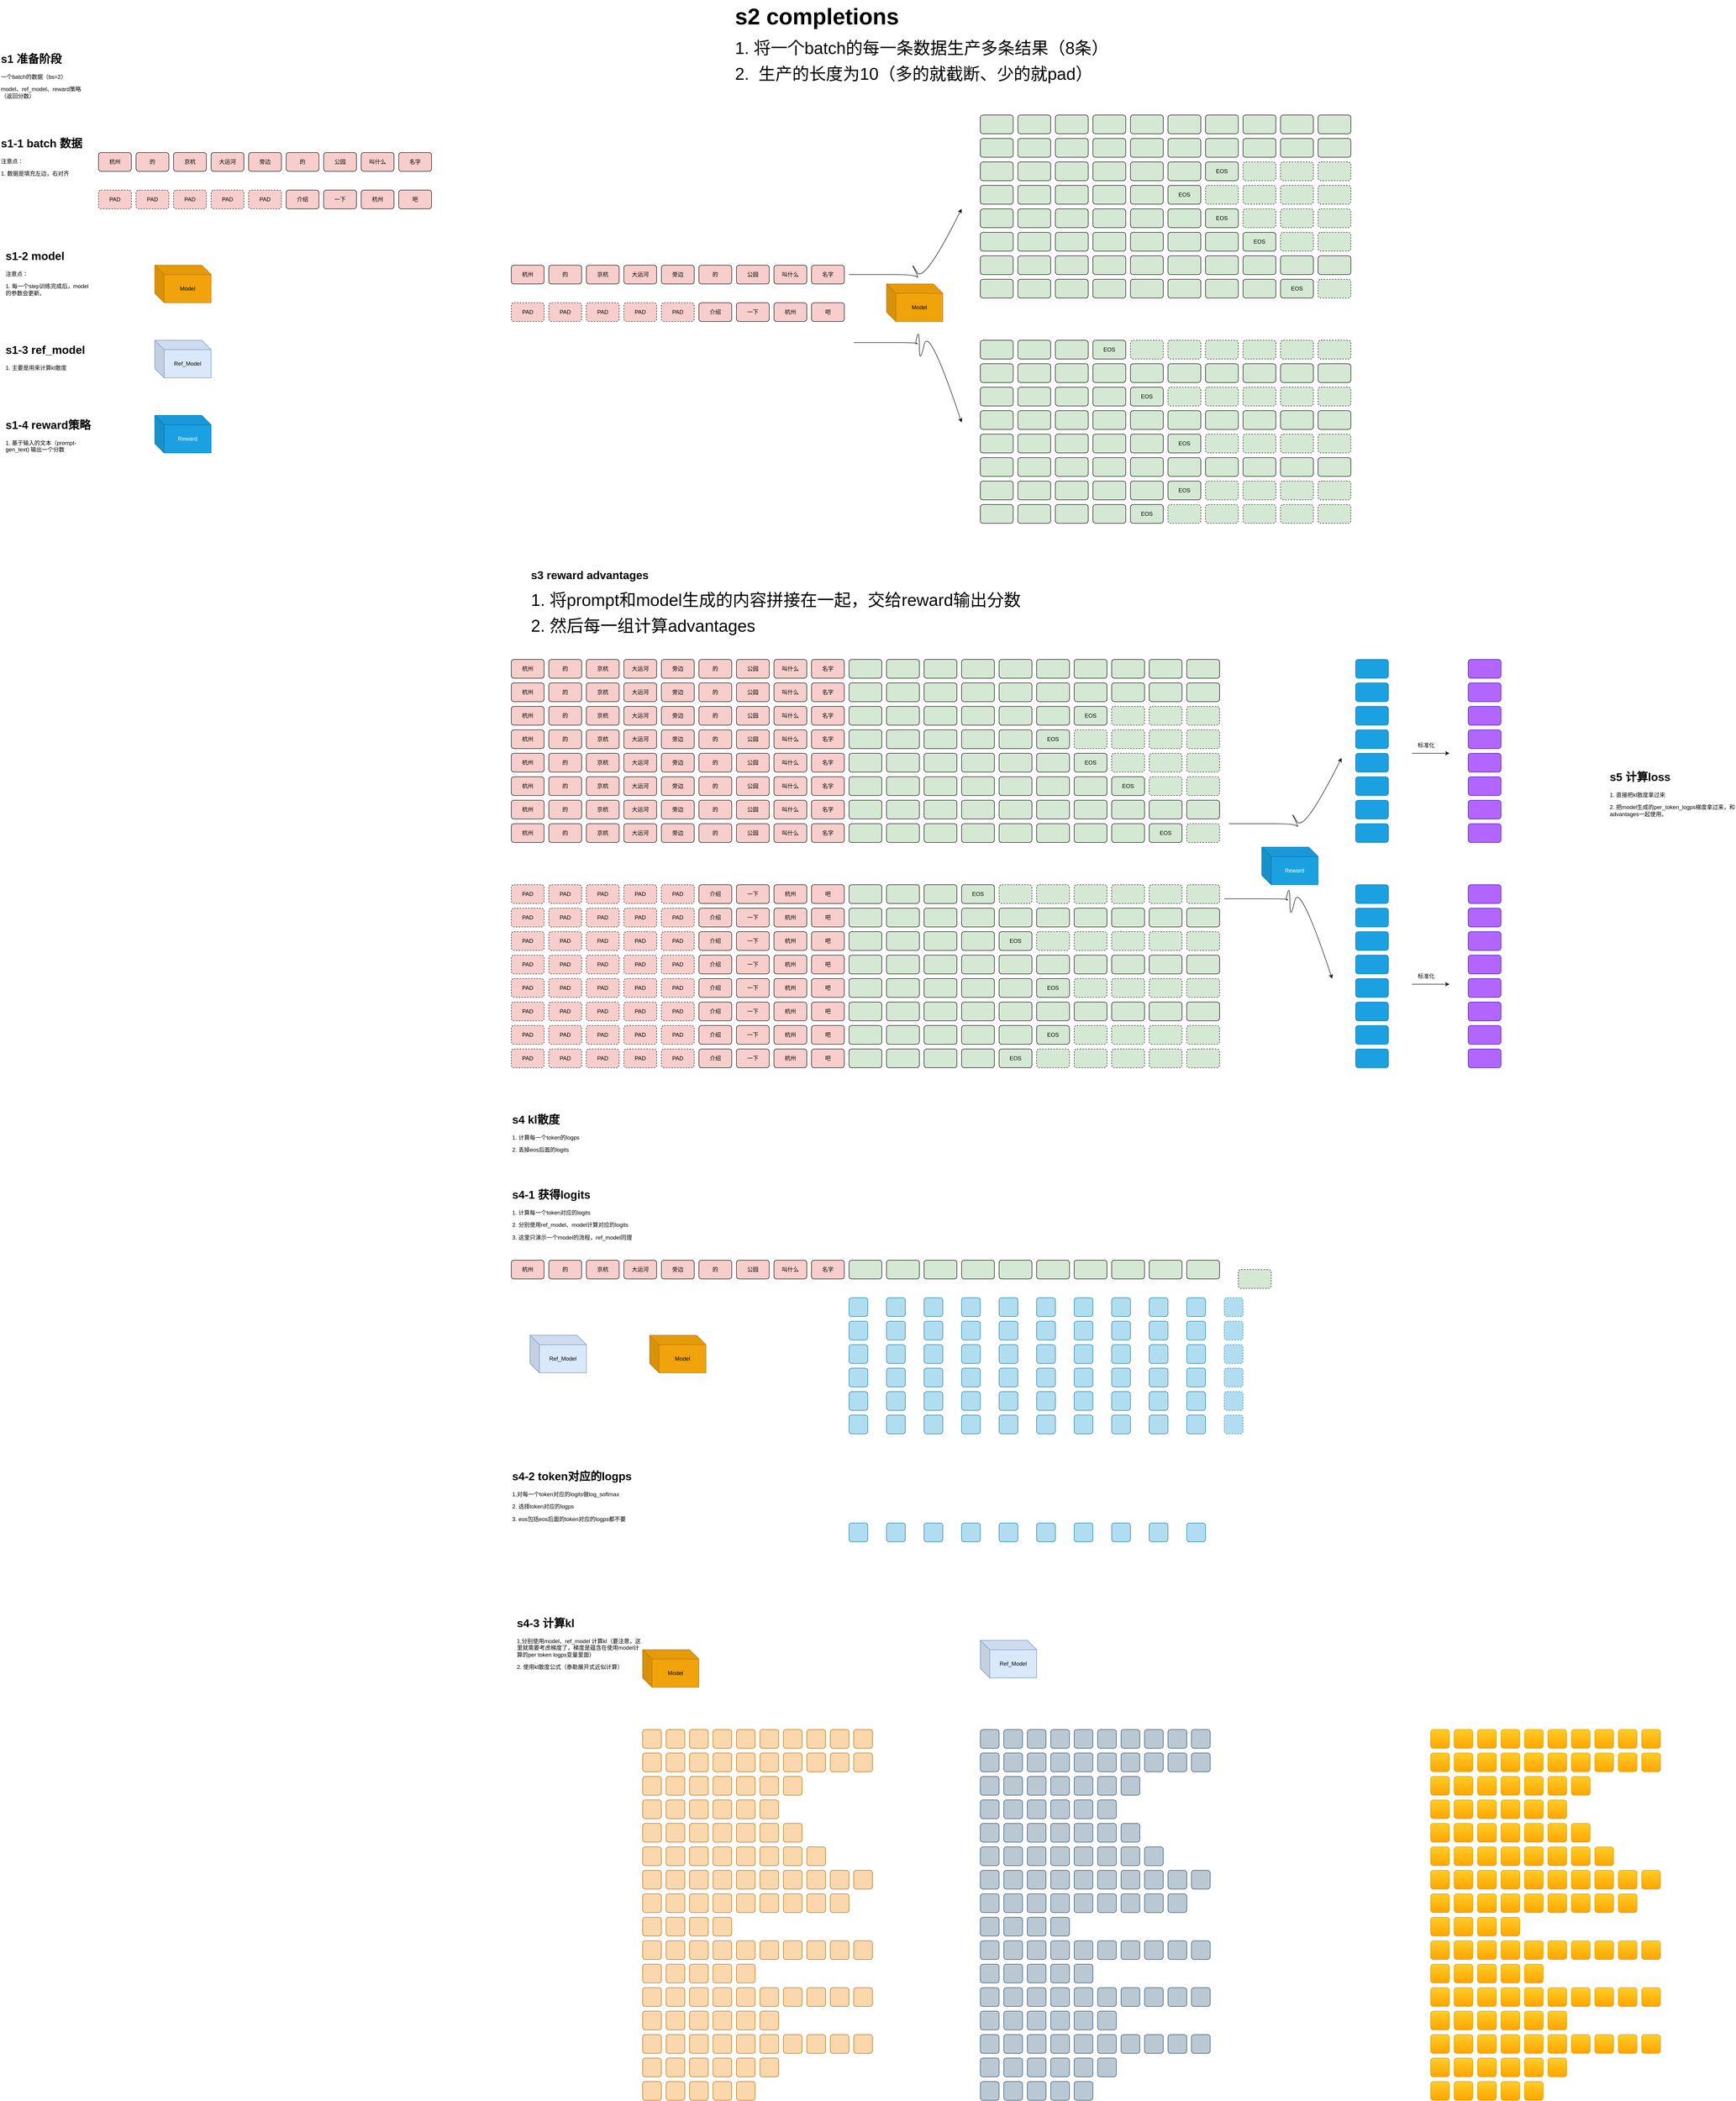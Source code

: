 <mxfile version="26.2.14">
  <diagram name="第 1 页" id="lAc3eoab_Oktuw2APtrY">
    <mxGraphModel dx="3287" dy="2386" grid="1" gridSize="10" guides="1" tooltips="1" connect="1" arrows="1" fold="1" page="1" pageScale="1" pageWidth="827" pageHeight="1169" math="0" shadow="0">
      <root>
        <mxCell id="0" />
        <mxCell id="1" parent="0" />
        <mxCell id="5Gebiv_e_cjq-rtzGm6D-99" value="介绍" style="rounded=1;whiteSpace=wrap;html=1;fillColor=#f8cecc;strokeColor=#000000;" parent="1" vertex="1">
          <mxGeometry x="120" y="-240" width="70" height="40" as="geometry" />
        </mxCell>
        <mxCell id="5Gebiv_e_cjq-rtzGm6D-100" value="一下" style="rounded=1;whiteSpace=wrap;html=1;fillColor=#f8cecc;strokeColor=#000000;" parent="1" vertex="1">
          <mxGeometry x="200" y="-240" width="70" height="40" as="geometry" />
        </mxCell>
        <mxCell id="5Gebiv_e_cjq-rtzGm6D-101" value="杭州" style="rounded=1;whiteSpace=wrap;html=1;fillColor=#f8cecc;strokeColor=#000000;" parent="1" vertex="1">
          <mxGeometry x="280" y="-240" width="70" height="40" as="geometry" />
        </mxCell>
        <mxCell id="5Gebiv_e_cjq-rtzGm6D-102" value="吧" style="rounded=1;whiteSpace=wrap;html=1;fillColor=#f8cecc;strokeColor=#000000;" parent="1" vertex="1">
          <mxGeometry x="360" y="-240" width="70" height="40" as="geometry" />
        </mxCell>
        <mxCell id="5Gebiv_e_cjq-rtzGm6D-103" value="京杭" style="rounded=1;whiteSpace=wrap;html=1;fillColor=#f8cecc;strokeColor=#000000;" parent="1" vertex="1">
          <mxGeometry x="-120" y="-320" width="70" height="40" as="geometry" />
        </mxCell>
        <mxCell id="5Gebiv_e_cjq-rtzGm6D-104" value="大运河" style="rounded=1;whiteSpace=wrap;html=1;fillColor=#f8cecc;strokeColor=#000000;" parent="1" vertex="1">
          <mxGeometry x="-40" y="-320" width="70" height="40" as="geometry" />
        </mxCell>
        <mxCell id="5Gebiv_e_cjq-rtzGm6D-105" value="旁边" style="rounded=1;whiteSpace=wrap;html=1;fillColor=#f8cecc;strokeColor=#000000;" parent="1" vertex="1">
          <mxGeometry x="40" y="-320" width="70" height="40" as="geometry" />
        </mxCell>
        <mxCell id="5Gebiv_e_cjq-rtzGm6D-106" value="的" style="rounded=1;whiteSpace=wrap;html=1;fillColor=#f8cecc;strokeColor=#000000;" parent="1" vertex="1">
          <mxGeometry x="120" y="-320" width="70" height="40" as="geometry" />
        </mxCell>
        <mxCell id="5Gebiv_e_cjq-rtzGm6D-107" value="公园" style="rounded=1;whiteSpace=wrap;html=1;fillColor=#f8cecc;strokeColor=#000000;" parent="1" vertex="1">
          <mxGeometry x="200" y="-320" width="70" height="40" as="geometry" />
        </mxCell>
        <mxCell id="5Gebiv_e_cjq-rtzGm6D-108" value="叫什么" style="rounded=1;whiteSpace=wrap;html=1;fillColor=#f8cecc;strokeColor=#000000;" parent="1" vertex="1">
          <mxGeometry x="280" y="-320" width="70" height="40" as="geometry" />
        </mxCell>
        <mxCell id="5Gebiv_e_cjq-rtzGm6D-109" value="名字" style="rounded=1;whiteSpace=wrap;html=1;fillColor=#f8cecc;strokeColor=#000000;" parent="1" vertex="1">
          <mxGeometry x="360" y="-320" width="70" height="40" as="geometry" />
        </mxCell>
        <mxCell id="5Gebiv_e_cjq-rtzGm6D-110" value="杭州" style="rounded=1;whiteSpace=wrap;html=1;fillColor=#f8cecc;strokeColor=#000000;" parent="1" vertex="1">
          <mxGeometry x="-280" y="-320" width="70" height="40" as="geometry" />
        </mxCell>
        <mxCell id="5Gebiv_e_cjq-rtzGm6D-111" value="的" style="rounded=1;whiteSpace=wrap;html=1;fillColor=#f8cecc;strokeColor=#000000;" parent="1" vertex="1">
          <mxGeometry x="-200" y="-320" width="70" height="40" as="geometry" />
        </mxCell>
        <mxCell id="5Gebiv_e_cjq-rtzGm6D-114" value="&lt;h1 style=&quot;margin-top: 0px;&quot;&gt;s1 准备阶段&lt;/h1&gt;&lt;p&gt;一个batch的数据（bs=2）&lt;/p&gt;&lt;p&gt;model、ref_model、reward策略（返回分数）&lt;/p&gt;" style="text;html=1;whiteSpace=wrap;overflow=hidden;rounded=0;" parent="1" vertex="1">
          <mxGeometry x="-490" y="-540" width="180" height="120" as="geometry" />
        </mxCell>
        <mxCell id="5Gebiv_e_cjq-rtzGm6D-115" value="&lt;h1 style=&quot;margin-top: 0px;&quot;&gt;s1-1 batch 数据&lt;/h1&gt;&lt;p&gt;注意点：&lt;/p&gt;&lt;p&gt;1. 数据是填充左边，右对齐&lt;/p&gt;" style="text;html=1;whiteSpace=wrap;overflow=hidden;rounded=0;" parent="1" vertex="1">
          <mxGeometry x="-490" y="-360" width="180" height="120" as="geometry" />
        </mxCell>
        <mxCell id="5Gebiv_e_cjq-rtzGm6D-116" value="PAD" style="rounded=1;whiteSpace=wrap;html=1;fillColor=#f8cecc;strokeColor=#000000;dashed=1;" parent="1" vertex="1">
          <mxGeometry x="40" y="-240" width="70" height="40" as="geometry" />
        </mxCell>
        <mxCell id="5Gebiv_e_cjq-rtzGm6D-117" value="PAD" style="rounded=1;whiteSpace=wrap;html=1;fillColor=#f8cecc;strokeColor=#000000;dashed=1;" parent="1" vertex="1">
          <mxGeometry x="-40" y="-240" width="70" height="40" as="geometry" />
        </mxCell>
        <mxCell id="5Gebiv_e_cjq-rtzGm6D-118" value="PAD" style="rounded=1;whiteSpace=wrap;html=1;fillColor=#f8cecc;strokeColor=#000000;dashed=1;" parent="1" vertex="1">
          <mxGeometry x="-120" y="-240" width="70" height="40" as="geometry" />
        </mxCell>
        <mxCell id="5Gebiv_e_cjq-rtzGm6D-119" value="PAD" style="rounded=1;whiteSpace=wrap;html=1;fillColor=#f8cecc;strokeColor=#000000;dashed=1;" parent="1" vertex="1">
          <mxGeometry x="-200" y="-240" width="70" height="40" as="geometry" />
        </mxCell>
        <mxCell id="5Gebiv_e_cjq-rtzGm6D-120" value="PAD" style="rounded=1;whiteSpace=wrap;html=1;fillColor=#f8cecc;strokeColor=#000000;dashed=1;" parent="1" vertex="1">
          <mxGeometry x="-280" y="-240" width="70" height="40" as="geometry" />
        </mxCell>
        <mxCell id="5Gebiv_e_cjq-rtzGm6D-121" value="&lt;h1 style=&quot;margin-top: 0px;&quot;&gt;s1-2 model&lt;/h1&gt;&lt;p&gt;注意点：&lt;/p&gt;&lt;p&gt;1. 每一个step训练完成后，model的参数会更新。&lt;/p&gt;" style="text;html=1;whiteSpace=wrap;overflow=hidden;rounded=0;" parent="1" vertex="1">
          <mxGeometry x="-480" y="-120" width="180" height="120" as="geometry" />
        </mxCell>
        <mxCell id="5Gebiv_e_cjq-rtzGm6D-122" value="Model" style="shape=cube;whiteSpace=wrap;html=1;boundedLbl=1;backgroundOutline=1;darkOpacity=0.05;darkOpacity2=0.1;fillColor=#f0a30a;fontColor=#000000;strokeColor=#BD7000;" parent="1" vertex="1">
          <mxGeometry x="-160" y="-80" width="120" height="80" as="geometry" />
        </mxCell>
        <mxCell id="5Gebiv_e_cjq-rtzGm6D-130" value="&lt;h1 style=&quot;margin-top: 0px;&quot;&gt;s1-3 ref_model&lt;/h1&gt;&lt;p&gt;1. 主要是用来计算kl散度&lt;/p&gt;" style="text;html=1;whiteSpace=wrap;overflow=hidden;rounded=0;" parent="1" vertex="1">
          <mxGeometry x="-480" y="80" width="180" height="120" as="geometry" />
        </mxCell>
        <mxCell id="5Gebiv_e_cjq-rtzGm6D-131" value="Ref_Model" style="shape=cube;whiteSpace=wrap;html=1;boundedLbl=1;backgroundOutline=1;darkOpacity=0.05;darkOpacity2=0.1;fillColor=#dae8fc;strokeColor=#6c8ebf;" parent="1" vertex="1">
          <mxGeometry x="-160" y="80" width="120" height="80" as="geometry" />
        </mxCell>
        <mxCell id="5Gebiv_e_cjq-rtzGm6D-132" value="&lt;h1 style=&quot;margin-top: 0px;&quot;&gt;s1-4 reward策略&lt;/h1&gt;&lt;p&gt;1. 基于输入的文本（prompt-gen_text) 输出一个分数&lt;/p&gt;" style="text;html=1;whiteSpace=wrap;overflow=hidden;rounded=0;" parent="1" vertex="1">
          <mxGeometry x="-480" y="240" width="200" height="120" as="geometry" />
        </mxCell>
        <mxCell id="5Gebiv_e_cjq-rtzGm6D-133" value="Reward" style="shape=cube;whiteSpace=wrap;html=1;boundedLbl=1;backgroundOutline=1;darkOpacity=0.05;darkOpacity2=0.1;fillColor=#1ba1e2;fontColor=#ffffff;strokeColor=#006EAF;" parent="1" vertex="1">
          <mxGeometry x="-160" y="240" width="120" height="80" as="geometry" />
        </mxCell>
        <mxCell id="5Gebiv_e_cjq-rtzGm6D-134" value="&lt;h1 style=&quot;margin-top: 0px;&quot;&gt;&lt;font style=&quot;font-size: 48px;&quot;&gt;s2 completions&lt;/font&gt;&lt;/h1&gt;&lt;p&gt;&lt;font style=&quot;font-size: 36px;&quot;&gt;1. 将一个batch的每一条数据生产多条结果（8条）&lt;/font&gt;&lt;/p&gt;&lt;p&gt;&lt;font style=&quot;font-size: 36px;&quot;&gt;2.&amp;nbsp; 生产的长度为10（多的就截断、少的就pad）&lt;/font&gt;&lt;/p&gt;" style="text;html=1;whiteSpace=wrap;overflow=hidden;rounded=0;" parent="1" vertex="1">
          <mxGeometry x="1075" y="-645" width="825" height="315" as="geometry" />
        </mxCell>
        <mxCell id="5Gebiv_e_cjq-rtzGm6D-135" value="介绍" style="rounded=1;whiteSpace=wrap;html=1;fillColor=#f8cecc;strokeColor=#000000;" parent="1" vertex="1">
          <mxGeometry x="1000" width="70" height="40" as="geometry" />
        </mxCell>
        <mxCell id="5Gebiv_e_cjq-rtzGm6D-136" value="一下" style="rounded=1;whiteSpace=wrap;html=1;fillColor=#f8cecc;strokeColor=#000000;" parent="1" vertex="1">
          <mxGeometry x="1080" width="70" height="40" as="geometry" />
        </mxCell>
        <mxCell id="5Gebiv_e_cjq-rtzGm6D-137" value="杭州" style="rounded=1;whiteSpace=wrap;html=1;fillColor=#f8cecc;strokeColor=#000000;" parent="1" vertex="1">
          <mxGeometry x="1160" width="70" height="40" as="geometry" />
        </mxCell>
        <mxCell id="5Gebiv_e_cjq-rtzGm6D-138" value="吧" style="rounded=1;whiteSpace=wrap;html=1;fillColor=#f8cecc;strokeColor=#000000;" parent="1" vertex="1">
          <mxGeometry x="1240" width="70" height="40" as="geometry" />
        </mxCell>
        <mxCell id="5Gebiv_e_cjq-rtzGm6D-139" value="京杭" style="rounded=1;whiteSpace=wrap;html=1;fillColor=#f8cecc;strokeColor=#000000;" parent="1" vertex="1">
          <mxGeometry x="760" y="-80" width="70" height="40" as="geometry" />
        </mxCell>
        <mxCell id="5Gebiv_e_cjq-rtzGm6D-140" value="大运河" style="rounded=1;whiteSpace=wrap;html=1;fillColor=#f8cecc;strokeColor=#000000;" parent="1" vertex="1">
          <mxGeometry x="840" y="-80" width="70" height="40" as="geometry" />
        </mxCell>
        <mxCell id="5Gebiv_e_cjq-rtzGm6D-141" value="旁边" style="rounded=1;whiteSpace=wrap;html=1;fillColor=#f8cecc;strokeColor=#000000;" parent="1" vertex="1">
          <mxGeometry x="920" y="-80" width="70" height="40" as="geometry" />
        </mxCell>
        <mxCell id="5Gebiv_e_cjq-rtzGm6D-142" value="的" style="rounded=1;whiteSpace=wrap;html=1;fillColor=#f8cecc;strokeColor=#000000;" parent="1" vertex="1">
          <mxGeometry x="1000" y="-80" width="70" height="40" as="geometry" />
        </mxCell>
        <mxCell id="5Gebiv_e_cjq-rtzGm6D-143" value="公园" style="rounded=1;whiteSpace=wrap;html=1;fillColor=#f8cecc;strokeColor=#000000;" parent="1" vertex="1">
          <mxGeometry x="1080" y="-80" width="70" height="40" as="geometry" />
        </mxCell>
        <mxCell id="5Gebiv_e_cjq-rtzGm6D-144" value="叫什么" style="rounded=1;whiteSpace=wrap;html=1;fillColor=#f8cecc;strokeColor=#000000;" parent="1" vertex="1">
          <mxGeometry x="1160" y="-80" width="70" height="40" as="geometry" />
        </mxCell>
        <mxCell id="5Gebiv_e_cjq-rtzGm6D-145" value="名字" style="rounded=1;whiteSpace=wrap;html=1;fillColor=#f8cecc;strokeColor=#000000;" parent="1" vertex="1">
          <mxGeometry x="1240" y="-80" width="70" height="40" as="geometry" />
        </mxCell>
        <mxCell id="5Gebiv_e_cjq-rtzGm6D-146" value="杭州" style="rounded=1;whiteSpace=wrap;html=1;fillColor=#f8cecc;strokeColor=#000000;" parent="1" vertex="1">
          <mxGeometry x="600" y="-80" width="70" height="40" as="geometry" />
        </mxCell>
        <mxCell id="5Gebiv_e_cjq-rtzGm6D-147" value="的" style="rounded=1;whiteSpace=wrap;html=1;fillColor=#f8cecc;strokeColor=#000000;" parent="1" vertex="1">
          <mxGeometry x="680" y="-80" width="70" height="40" as="geometry" />
        </mxCell>
        <mxCell id="5Gebiv_e_cjq-rtzGm6D-148" value="PAD" style="rounded=1;whiteSpace=wrap;html=1;fillColor=#f8cecc;strokeColor=#000000;dashed=1;" parent="1" vertex="1">
          <mxGeometry x="920" width="70" height="40" as="geometry" />
        </mxCell>
        <mxCell id="5Gebiv_e_cjq-rtzGm6D-149" value="PAD" style="rounded=1;whiteSpace=wrap;html=1;fillColor=#f8cecc;strokeColor=#000000;dashed=1;" parent="1" vertex="1">
          <mxGeometry x="840" width="70" height="40" as="geometry" />
        </mxCell>
        <mxCell id="5Gebiv_e_cjq-rtzGm6D-150" value="PAD" style="rounded=1;whiteSpace=wrap;html=1;fillColor=#f8cecc;strokeColor=#000000;dashed=1;" parent="1" vertex="1">
          <mxGeometry x="760" width="70" height="40" as="geometry" />
        </mxCell>
        <mxCell id="5Gebiv_e_cjq-rtzGm6D-151" value="PAD" style="rounded=1;whiteSpace=wrap;html=1;fillColor=#f8cecc;strokeColor=#000000;dashed=1;" parent="1" vertex="1">
          <mxGeometry x="680" width="70" height="40" as="geometry" />
        </mxCell>
        <mxCell id="5Gebiv_e_cjq-rtzGm6D-152" value="PAD" style="rounded=1;whiteSpace=wrap;html=1;fillColor=#f8cecc;strokeColor=#000000;dashed=1;" parent="1" vertex="1">
          <mxGeometry x="600" width="70" height="40" as="geometry" />
        </mxCell>
        <mxCell id="5Gebiv_e_cjq-rtzGm6D-153" value="Model" style="shape=cube;whiteSpace=wrap;html=1;boundedLbl=1;backgroundOutline=1;darkOpacity=0.05;darkOpacity2=0.1;fillColor=#f0a30a;fontColor=#000000;strokeColor=#BD7000;" parent="1" vertex="1">
          <mxGeometry x="1400" y="-40" width="120" height="80" as="geometry" />
        </mxCell>
        <mxCell id="5Gebiv_e_cjq-rtzGm6D-154" value="" style="rounded=1;whiteSpace=wrap;html=1;fillColor=#d5e8d4;strokeColor=#000000;" parent="1" vertex="1">
          <mxGeometry x="1600" y="80" width="70" height="40" as="geometry" />
        </mxCell>
        <mxCell id="5Gebiv_e_cjq-rtzGm6D-155" value="" style="rounded=1;whiteSpace=wrap;html=1;fillColor=#d5e8d4;strokeColor=#000000;" parent="1" vertex="1">
          <mxGeometry x="1680" y="80" width="70" height="40" as="geometry" />
        </mxCell>
        <mxCell id="5Gebiv_e_cjq-rtzGm6D-156" value="" style="rounded=1;whiteSpace=wrap;html=1;fillColor=#d5e8d4;strokeColor=#000000;" parent="1" vertex="1">
          <mxGeometry x="1760" y="80" width="70" height="40" as="geometry" />
        </mxCell>
        <mxCell id="5Gebiv_e_cjq-rtzGm6D-157" value="EOS" style="rounded=1;whiteSpace=wrap;html=1;fillColor=#d5e8d4;strokeColor=#000000;" parent="1" vertex="1">
          <mxGeometry x="1840" y="80" width="70" height="40" as="geometry" />
        </mxCell>
        <mxCell id="5Gebiv_e_cjq-rtzGm6D-162" value="" style="rounded=1;whiteSpace=wrap;html=1;fillColor=#d5e8d4;strokeColor=#000000;" parent="1" vertex="1">
          <mxGeometry x="1600" y="130" width="70" height="40" as="geometry" />
        </mxCell>
        <mxCell id="5Gebiv_e_cjq-rtzGm6D-163" value="" style="rounded=1;whiteSpace=wrap;html=1;fillColor=#d5e8d4;strokeColor=#000000;" parent="1" vertex="1">
          <mxGeometry x="1680" y="130" width="70" height="40" as="geometry" />
        </mxCell>
        <mxCell id="5Gebiv_e_cjq-rtzGm6D-164" value="" style="rounded=1;whiteSpace=wrap;html=1;fillColor=#d5e8d4;strokeColor=#000000;" parent="1" vertex="1">
          <mxGeometry x="1760" y="130" width="70" height="40" as="geometry" />
        </mxCell>
        <mxCell id="5Gebiv_e_cjq-rtzGm6D-165" value="" style="rounded=1;whiteSpace=wrap;html=1;fillColor=#d5e8d4;strokeColor=#000000;" parent="1" vertex="1">
          <mxGeometry x="1840" y="130" width="70" height="40" as="geometry" />
        </mxCell>
        <mxCell id="5Gebiv_e_cjq-rtzGm6D-166" value="" style="rounded=1;whiteSpace=wrap;html=1;fillColor=#d5e8d4;strokeColor=#000000;" parent="1" vertex="1">
          <mxGeometry x="1920" y="130" width="70" height="40" as="geometry" />
        </mxCell>
        <mxCell id="5Gebiv_e_cjq-rtzGm6D-167" value="" style="rounded=1;whiteSpace=wrap;html=1;fillColor=#d5e8d4;strokeColor=#000000;" parent="1" vertex="1">
          <mxGeometry x="2000" y="130" width="70" height="40" as="geometry" />
        </mxCell>
        <mxCell id="5Gebiv_e_cjq-rtzGm6D-168" value="" style="rounded=1;whiteSpace=wrap;html=1;fillColor=#d5e8d4;strokeColor=#000000;" parent="1" vertex="1">
          <mxGeometry x="2080" y="130" width="70" height="40" as="geometry" />
        </mxCell>
        <mxCell id="5Gebiv_e_cjq-rtzGm6D-169" value="" style="rounded=1;whiteSpace=wrap;html=1;fillColor=#d5e8d4;strokeColor=#000000;" parent="1" vertex="1">
          <mxGeometry x="2160" y="130" width="70" height="40" as="geometry" />
        </mxCell>
        <mxCell id="5Gebiv_e_cjq-rtzGm6D-170" value="" style="rounded=1;whiteSpace=wrap;html=1;fillColor=#d5e8d4;strokeColor=#000000;" parent="1" vertex="1">
          <mxGeometry x="1600" y="180" width="70" height="40" as="geometry" />
        </mxCell>
        <mxCell id="5Gebiv_e_cjq-rtzGm6D-171" value="" style="rounded=1;whiteSpace=wrap;html=1;fillColor=#d5e8d4;strokeColor=#000000;" parent="1" vertex="1">
          <mxGeometry x="1680" y="180" width="70" height="40" as="geometry" />
        </mxCell>
        <mxCell id="5Gebiv_e_cjq-rtzGm6D-172" value="" style="rounded=1;whiteSpace=wrap;html=1;fillColor=#d5e8d4;strokeColor=#000000;" parent="1" vertex="1">
          <mxGeometry x="1760" y="180" width="70" height="40" as="geometry" />
        </mxCell>
        <mxCell id="5Gebiv_e_cjq-rtzGm6D-173" value="" style="rounded=1;whiteSpace=wrap;html=1;fillColor=#d5e8d4;strokeColor=#000000;" parent="1" vertex="1">
          <mxGeometry x="1840" y="180" width="70" height="40" as="geometry" />
        </mxCell>
        <mxCell id="5Gebiv_e_cjq-rtzGm6D-174" value="EOS" style="rounded=1;whiteSpace=wrap;html=1;fillColor=#d5e8d4;strokeColor=#000000;" parent="1" vertex="1">
          <mxGeometry x="1920" y="180" width="70" height="40" as="geometry" />
        </mxCell>
        <mxCell id="5Gebiv_e_cjq-rtzGm6D-178" value="" style="rounded=1;whiteSpace=wrap;html=1;fillColor=#d5e8d4;strokeColor=#000000;" parent="1" vertex="1">
          <mxGeometry x="1600" y="230" width="70" height="40" as="geometry" />
        </mxCell>
        <mxCell id="5Gebiv_e_cjq-rtzGm6D-179" value="" style="rounded=1;whiteSpace=wrap;html=1;fillColor=#d5e8d4;strokeColor=#000000;" parent="1" vertex="1">
          <mxGeometry x="1680" y="230" width="70" height="40" as="geometry" />
        </mxCell>
        <mxCell id="5Gebiv_e_cjq-rtzGm6D-180" value="" style="rounded=1;whiteSpace=wrap;html=1;fillColor=#d5e8d4;strokeColor=#000000;" parent="1" vertex="1">
          <mxGeometry x="1760" y="230" width="70" height="40" as="geometry" />
        </mxCell>
        <mxCell id="5Gebiv_e_cjq-rtzGm6D-181" value="" style="rounded=1;whiteSpace=wrap;html=1;fillColor=#d5e8d4;strokeColor=#000000;" parent="1" vertex="1">
          <mxGeometry x="1840" y="230" width="70" height="40" as="geometry" />
        </mxCell>
        <mxCell id="5Gebiv_e_cjq-rtzGm6D-182" value="" style="rounded=1;whiteSpace=wrap;html=1;fillColor=#d5e8d4;strokeColor=#000000;" parent="1" vertex="1">
          <mxGeometry x="1920" y="230" width="70" height="40" as="geometry" />
        </mxCell>
        <mxCell id="5Gebiv_e_cjq-rtzGm6D-183" value="" style="rounded=1;whiteSpace=wrap;html=1;fillColor=#d5e8d4;strokeColor=#000000;" parent="1" vertex="1">
          <mxGeometry x="2000" y="230" width="70" height="40" as="geometry" />
        </mxCell>
        <mxCell id="5Gebiv_e_cjq-rtzGm6D-184" value="" style="rounded=1;whiteSpace=wrap;html=1;fillColor=#d5e8d4;strokeColor=#000000;" parent="1" vertex="1">
          <mxGeometry x="2080" y="230" width="70" height="40" as="geometry" />
        </mxCell>
        <mxCell id="5Gebiv_e_cjq-rtzGm6D-185" value="" style="rounded=1;whiteSpace=wrap;html=1;fillColor=#d5e8d4;strokeColor=#000000;" parent="1" vertex="1">
          <mxGeometry x="2160" y="230" width="70" height="40" as="geometry" />
        </mxCell>
        <mxCell id="5Gebiv_e_cjq-rtzGm6D-186" value="" style="rounded=1;whiteSpace=wrap;html=1;fillColor=#d5e8d4;strokeColor=#000000;" parent="1" vertex="1">
          <mxGeometry x="1600" y="280" width="70" height="40" as="geometry" />
        </mxCell>
        <mxCell id="5Gebiv_e_cjq-rtzGm6D-187" value="" style="rounded=1;whiteSpace=wrap;html=1;fillColor=#d5e8d4;strokeColor=#000000;" parent="1" vertex="1">
          <mxGeometry x="1680" y="280" width="70" height="40" as="geometry" />
        </mxCell>
        <mxCell id="5Gebiv_e_cjq-rtzGm6D-188" value="" style="rounded=1;whiteSpace=wrap;html=1;fillColor=#d5e8d4;strokeColor=#000000;" parent="1" vertex="1">
          <mxGeometry x="1760" y="280" width="70" height="40" as="geometry" />
        </mxCell>
        <mxCell id="5Gebiv_e_cjq-rtzGm6D-189" value="" style="rounded=1;whiteSpace=wrap;html=1;fillColor=#d5e8d4;strokeColor=#000000;" parent="1" vertex="1">
          <mxGeometry x="1840" y="280" width="70" height="40" as="geometry" />
        </mxCell>
        <mxCell id="5Gebiv_e_cjq-rtzGm6D-190" value="" style="rounded=1;whiteSpace=wrap;html=1;fillColor=#d5e8d4;strokeColor=#000000;" parent="1" vertex="1">
          <mxGeometry x="1920" y="280" width="70" height="40" as="geometry" />
        </mxCell>
        <mxCell id="5Gebiv_e_cjq-rtzGm6D-191" value="EOS" style="rounded=1;whiteSpace=wrap;html=1;fillColor=#d5e8d4;strokeColor=#000000;" parent="1" vertex="1">
          <mxGeometry x="2000" y="280" width="70" height="40" as="geometry" />
        </mxCell>
        <mxCell id="5Gebiv_e_cjq-rtzGm6D-194" value="" style="rounded=1;whiteSpace=wrap;html=1;fillColor=#d5e8d4;strokeColor=#000000;" parent="1" vertex="1">
          <mxGeometry x="1600" y="330" width="70" height="40" as="geometry" />
        </mxCell>
        <mxCell id="5Gebiv_e_cjq-rtzGm6D-195" value="" style="rounded=1;whiteSpace=wrap;html=1;fillColor=#d5e8d4;strokeColor=#000000;" parent="1" vertex="1">
          <mxGeometry x="1680" y="330" width="70" height="40" as="geometry" />
        </mxCell>
        <mxCell id="5Gebiv_e_cjq-rtzGm6D-196" value="" style="rounded=1;whiteSpace=wrap;html=1;fillColor=#d5e8d4;strokeColor=#000000;" parent="1" vertex="1">
          <mxGeometry x="1760" y="330" width="70" height="40" as="geometry" />
        </mxCell>
        <mxCell id="5Gebiv_e_cjq-rtzGm6D-197" value="" style="rounded=1;whiteSpace=wrap;html=1;fillColor=#d5e8d4;strokeColor=#000000;" parent="1" vertex="1">
          <mxGeometry x="1840" y="330" width="70" height="40" as="geometry" />
        </mxCell>
        <mxCell id="5Gebiv_e_cjq-rtzGm6D-198" value="" style="rounded=1;whiteSpace=wrap;html=1;fillColor=#d5e8d4;strokeColor=#000000;" parent="1" vertex="1">
          <mxGeometry x="1920" y="330" width="70" height="40" as="geometry" />
        </mxCell>
        <mxCell id="5Gebiv_e_cjq-rtzGm6D-199" value="" style="rounded=1;whiteSpace=wrap;html=1;fillColor=#d5e8d4;strokeColor=#000000;" parent="1" vertex="1">
          <mxGeometry x="2000" y="330" width="70" height="40" as="geometry" />
        </mxCell>
        <mxCell id="5Gebiv_e_cjq-rtzGm6D-200" value="" style="rounded=1;whiteSpace=wrap;html=1;fillColor=#d5e8d4;strokeColor=#000000;" parent="1" vertex="1">
          <mxGeometry x="2080" y="330" width="70" height="40" as="geometry" />
        </mxCell>
        <mxCell id="5Gebiv_e_cjq-rtzGm6D-201" value="" style="rounded=1;whiteSpace=wrap;html=1;fillColor=#d5e8d4;strokeColor=#000000;" parent="1" vertex="1">
          <mxGeometry x="2160" y="330" width="70" height="40" as="geometry" />
        </mxCell>
        <mxCell id="5Gebiv_e_cjq-rtzGm6D-202" value="" style="rounded=1;whiteSpace=wrap;html=1;fillColor=#d5e8d4;strokeColor=#000000;" parent="1" vertex="1">
          <mxGeometry x="1600" y="380" width="70" height="40" as="geometry" />
        </mxCell>
        <mxCell id="5Gebiv_e_cjq-rtzGm6D-203" value="" style="rounded=1;whiteSpace=wrap;html=1;fillColor=#d5e8d4;strokeColor=#000000;" parent="1" vertex="1">
          <mxGeometry x="1680" y="380" width="70" height="40" as="geometry" />
        </mxCell>
        <mxCell id="5Gebiv_e_cjq-rtzGm6D-204" value="" style="rounded=1;whiteSpace=wrap;html=1;fillColor=#d5e8d4;strokeColor=#000000;" parent="1" vertex="1">
          <mxGeometry x="1760" y="380" width="70" height="40" as="geometry" />
        </mxCell>
        <mxCell id="5Gebiv_e_cjq-rtzGm6D-205" value="" style="rounded=1;whiteSpace=wrap;html=1;fillColor=#d5e8d4;strokeColor=#000000;" parent="1" vertex="1">
          <mxGeometry x="1840" y="380" width="70" height="40" as="geometry" />
        </mxCell>
        <mxCell id="5Gebiv_e_cjq-rtzGm6D-206" value="" style="rounded=1;whiteSpace=wrap;html=1;fillColor=#d5e8d4;strokeColor=#000000;" parent="1" vertex="1">
          <mxGeometry x="1920" y="380" width="70" height="40" as="geometry" />
        </mxCell>
        <mxCell id="5Gebiv_e_cjq-rtzGm6D-207" value="EOS" style="rounded=1;whiteSpace=wrap;html=1;fillColor=#d5e8d4;strokeColor=#000000;" parent="1" vertex="1">
          <mxGeometry x="2000" y="380" width="70" height="40" as="geometry" />
        </mxCell>
        <mxCell id="5Gebiv_e_cjq-rtzGm6D-210" value="" style="rounded=1;whiteSpace=wrap;html=1;fillColor=#d5e8d4;strokeColor=#000000;" parent="1" vertex="1">
          <mxGeometry x="1600" y="430" width="70" height="40" as="geometry" />
        </mxCell>
        <mxCell id="5Gebiv_e_cjq-rtzGm6D-211" value="" style="rounded=1;whiteSpace=wrap;html=1;fillColor=#d5e8d4;strokeColor=#000000;" parent="1" vertex="1">
          <mxGeometry x="1680" y="430" width="70" height="40" as="geometry" />
        </mxCell>
        <mxCell id="5Gebiv_e_cjq-rtzGm6D-212" value="" style="rounded=1;whiteSpace=wrap;html=1;fillColor=#d5e8d4;strokeColor=#000000;" parent="1" vertex="1">
          <mxGeometry x="1760" y="430" width="70" height="40" as="geometry" />
        </mxCell>
        <mxCell id="5Gebiv_e_cjq-rtzGm6D-213" value="" style="rounded=1;whiteSpace=wrap;html=1;fillColor=#d5e8d4;strokeColor=#000000;" parent="1" vertex="1">
          <mxGeometry x="1840" y="430" width="70" height="40" as="geometry" />
        </mxCell>
        <mxCell id="5Gebiv_e_cjq-rtzGm6D-214" value="EOS" style="rounded=1;whiteSpace=wrap;html=1;fillColor=#d5e8d4;strokeColor=#000000;" parent="1" vertex="1">
          <mxGeometry x="1920" y="430" width="70" height="40" as="geometry" />
        </mxCell>
        <mxCell id="5Gebiv_e_cjq-rtzGm6D-220" value="" style="rounded=1;whiteSpace=wrap;html=1;fillColor=#d5e8d4;strokeColor=#000000;" parent="1" vertex="1">
          <mxGeometry x="2240" y="130" width="70" height="40" as="geometry" />
        </mxCell>
        <mxCell id="5Gebiv_e_cjq-rtzGm6D-221" value="" style="rounded=1;whiteSpace=wrap;html=1;fillColor=#d5e8d4;strokeColor=#000000;" parent="1" vertex="1">
          <mxGeometry x="2320" y="130" width="70" height="40" as="geometry" />
        </mxCell>
        <mxCell id="5Gebiv_e_cjq-rtzGm6D-224" value="" style="rounded=1;whiteSpace=wrap;html=1;fillColor=#d5e8d4;strokeColor=#000000;" parent="1" vertex="1">
          <mxGeometry x="2240" y="230" width="70" height="40" as="geometry" />
        </mxCell>
        <mxCell id="5Gebiv_e_cjq-rtzGm6D-225" value="" style="rounded=1;whiteSpace=wrap;html=1;fillColor=#d5e8d4;strokeColor=#000000;" parent="1" vertex="1">
          <mxGeometry x="2320" y="230" width="70" height="40" as="geometry" />
        </mxCell>
        <mxCell id="5Gebiv_e_cjq-rtzGm6D-228" value="" style="rounded=1;whiteSpace=wrap;html=1;fillColor=#d5e8d4;strokeColor=#000000;" parent="1" vertex="1">
          <mxGeometry x="2240" y="330" width="70" height="40" as="geometry" />
        </mxCell>
        <mxCell id="5Gebiv_e_cjq-rtzGm6D-229" value="" style="rounded=1;whiteSpace=wrap;html=1;fillColor=#d5e8d4;strokeColor=#000000;" parent="1" vertex="1">
          <mxGeometry x="2320" y="330" width="70" height="40" as="geometry" />
        </mxCell>
        <mxCell id="5Gebiv_e_cjq-rtzGm6D-234" value="" style="curved=1;endArrow=classic;html=1;rounded=0;" parent="1" edge="1">
          <mxGeometry width="50" height="50" relative="1" as="geometry">
            <mxPoint x="1320" y="-60" as="sourcePoint" />
            <mxPoint x="1560" y="-200" as="targetPoint" />
            <Array as="points">
              <mxPoint x="1370" y="-60" />
              <mxPoint x="1460" y="-60" />
              <mxPoint x="1470" y="-50" />
              <mxPoint x="1450" y="-90" />
              <mxPoint x="1480" y="-40" />
            </Array>
          </mxGeometry>
        </mxCell>
        <mxCell id="5Gebiv_e_cjq-rtzGm6D-235" value="" style="curved=1;endArrow=classic;html=1;rounded=0;" parent="1" edge="1">
          <mxGeometry width="50" height="50" relative="1" as="geometry">
            <mxPoint x="1330" y="85" as="sourcePoint" />
            <mxPoint x="1560" y="255" as="targetPoint" />
            <Array as="points">
              <mxPoint x="1380" y="85" />
              <mxPoint x="1470" y="85" />
              <mxPoint x="1460" y="90" />
              <mxPoint x="1470" y="55" />
              <mxPoint x="1470" y="135" />
              <mxPoint x="1490" y="45" />
            </Array>
          </mxGeometry>
        </mxCell>
        <mxCell id="5Gebiv_e_cjq-rtzGm6D-236" value="&lt;h1 style=&quot;margin-top: 0px;&quot;&gt;s3 reward advantages&lt;/h1&gt;&lt;p&gt;&lt;font style=&quot;font-size: 36px;&quot;&gt;1. 将prompt和model生成的内容拼接在一起，交给reward输出分数&lt;/font&gt;&lt;/p&gt;&lt;p&gt;&lt;font style=&quot;font-size: 36px;&quot;&gt;2. 然后每一组计算advantages&lt;/font&gt;&lt;/p&gt;" style="text;html=1;whiteSpace=wrap;overflow=hidden;rounded=0;" parent="1" vertex="1">
          <mxGeometry x="640" y="560" width="1330" height="180" as="geometry" />
        </mxCell>
        <mxCell id="5Gebiv_e_cjq-rtzGm6D-237" value="" style="rounded=1;whiteSpace=wrap;html=1;fillColor=#d5e8d4;strokeColor=#000000;" parent="1" vertex="1">
          <mxGeometry x="1320" y="760" width="70" height="40" as="geometry" />
        </mxCell>
        <mxCell id="5Gebiv_e_cjq-rtzGm6D-238" value="" style="rounded=1;whiteSpace=wrap;html=1;fillColor=#d5e8d4;strokeColor=#000000;" parent="1" vertex="1">
          <mxGeometry x="1400" y="760" width="70" height="40" as="geometry" />
        </mxCell>
        <mxCell id="5Gebiv_e_cjq-rtzGm6D-239" value="" style="rounded=1;whiteSpace=wrap;html=1;fillColor=#d5e8d4;strokeColor=#000000;" parent="1" vertex="1">
          <mxGeometry x="1480" y="760" width="70" height="40" as="geometry" />
        </mxCell>
        <mxCell id="5Gebiv_e_cjq-rtzGm6D-240" value="" style="rounded=1;whiteSpace=wrap;html=1;fillColor=#d5e8d4;strokeColor=#000000;" parent="1" vertex="1">
          <mxGeometry x="1560" y="760" width="70" height="40" as="geometry" />
        </mxCell>
        <mxCell id="5Gebiv_e_cjq-rtzGm6D-241" value="" style="rounded=1;whiteSpace=wrap;html=1;fillColor=#d5e8d4;strokeColor=#000000;" parent="1" vertex="1">
          <mxGeometry x="1640" y="760" width="70" height="40" as="geometry" />
        </mxCell>
        <mxCell id="5Gebiv_e_cjq-rtzGm6D-242" value="" style="rounded=1;whiteSpace=wrap;html=1;fillColor=#d5e8d4;strokeColor=#000000;" parent="1" vertex="1">
          <mxGeometry x="1720" y="760" width="70" height="40" as="geometry" />
        </mxCell>
        <mxCell id="5Gebiv_e_cjq-rtzGm6D-243" value="" style="rounded=1;whiteSpace=wrap;html=1;fillColor=#d5e8d4;strokeColor=#000000;" parent="1" vertex="1">
          <mxGeometry x="1800" y="760" width="70" height="40" as="geometry" />
        </mxCell>
        <mxCell id="5Gebiv_e_cjq-rtzGm6D-244" value="" style="rounded=1;whiteSpace=wrap;html=1;fillColor=#d5e8d4;strokeColor=#000000;" parent="1" vertex="1">
          <mxGeometry x="1880" y="760" width="70" height="40" as="geometry" />
        </mxCell>
        <mxCell id="5Gebiv_e_cjq-rtzGm6D-245" value="" style="rounded=1;whiteSpace=wrap;html=1;fillColor=#d5e8d4;strokeColor=#000000;" parent="1" vertex="1">
          <mxGeometry x="1320" y="810" width="70" height="40" as="geometry" />
        </mxCell>
        <mxCell id="5Gebiv_e_cjq-rtzGm6D-246" value="" style="rounded=1;whiteSpace=wrap;html=1;fillColor=#d5e8d4;strokeColor=#000000;" parent="1" vertex="1">
          <mxGeometry x="1400" y="810" width="70" height="40" as="geometry" />
        </mxCell>
        <mxCell id="5Gebiv_e_cjq-rtzGm6D-247" value="" style="rounded=1;whiteSpace=wrap;html=1;fillColor=#d5e8d4;strokeColor=#000000;" parent="1" vertex="1">
          <mxGeometry x="1480" y="810" width="70" height="40" as="geometry" />
        </mxCell>
        <mxCell id="5Gebiv_e_cjq-rtzGm6D-248" value="" style="rounded=1;whiteSpace=wrap;html=1;fillColor=#d5e8d4;strokeColor=#000000;" parent="1" vertex="1">
          <mxGeometry x="1560" y="810" width="70" height="40" as="geometry" />
        </mxCell>
        <mxCell id="5Gebiv_e_cjq-rtzGm6D-249" value="" style="rounded=1;whiteSpace=wrap;html=1;fillColor=#d5e8d4;strokeColor=#000000;" parent="1" vertex="1">
          <mxGeometry x="1640" y="810" width="70" height="40" as="geometry" />
        </mxCell>
        <mxCell id="5Gebiv_e_cjq-rtzGm6D-250" value="" style="rounded=1;whiteSpace=wrap;html=1;fillColor=#d5e8d4;strokeColor=#000000;" parent="1" vertex="1">
          <mxGeometry x="1720" y="810" width="70" height="40" as="geometry" />
        </mxCell>
        <mxCell id="5Gebiv_e_cjq-rtzGm6D-251" value="" style="rounded=1;whiteSpace=wrap;html=1;fillColor=#d5e8d4;strokeColor=#000000;" parent="1" vertex="1">
          <mxGeometry x="1800" y="810" width="70" height="40" as="geometry" />
        </mxCell>
        <mxCell id="5Gebiv_e_cjq-rtzGm6D-252" value="" style="rounded=1;whiteSpace=wrap;html=1;fillColor=#d5e8d4;strokeColor=#000000;" parent="1" vertex="1">
          <mxGeometry x="1880" y="810" width="70" height="40" as="geometry" />
        </mxCell>
        <mxCell id="5Gebiv_e_cjq-rtzGm6D-253" value="" style="rounded=1;whiteSpace=wrap;html=1;fillColor=#d5e8d4;strokeColor=#000000;" parent="1" vertex="1">
          <mxGeometry x="1320" y="860" width="70" height="40" as="geometry" />
        </mxCell>
        <mxCell id="5Gebiv_e_cjq-rtzGm6D-254" value="" style="rounded=1;whiteSpace=wrap;html=1;fillColor=#d5e8d4;strokeColor=#000000;" parent="1" vertex="1">
          <mxGeometry x="1400" y="860" width="70" height="40" as="geometry" />
        </mxCell>
        <mxCell id="5Gebiv_e_cjq-rtzGm6D-255" value="" style="rounded=1;whiteSpace=wrap;html=1;fillColor=#d5e8d4;strokeColor=#000000;" parent="1" vertex="1">
          <mxGeometry x="1480" y="860" width="70" height="40" as="geometry" />
        </mxCell>
        <mxCell id="5Gebiv_e_cjq-rtzGm6D-256" value="" style="rounded=1;whiteSpace=wrap;html=1;fillColor=#d5e8d4;strokeColor=#000000;" parent="1" vertex="1">
          <mxGeometry x="1560" y="860" width="70" height="40" as="geometry" />
        </mxCell>
        <mxCell id="5Gebiv_e_cjq-rtzGm6D-257" value="" style="rounded=1;whiteSpace=wrap;html=1;fillColor=#d5e8d4;strokeColor=#000000;" parent="1" vertex="1">
          <mxGeometry x="1640" y="860" width="70" height="40" as="geometry" />
        </mxCell>
        <mxCell id="5Gebiv_e_cjq-rtzGm6D-258" value="" style="rounded=1;whiteSpace=wrap;html=1;fillColor=#d5e8d4;strokeColor=#000000;" parent="1" vertex="1">
          <mxGeometry x="1720" y="860" width="70" height="40" as="geometry" />
        </mxCell>
        <mxCell id="5Gebiv_e_cjq-rtzGm6D-259" value="EOS" style="rounded=1;whiteSpace=wrap;html=1;fillColor=#d5e8d4;strokeColor=#000000;" parent="1" vertex="1">
          <mxGeometry x="1800" y="860" width="70" height="40" as="geometry" />
        </mxCell>
        <mxCell id="5Gebiv_e_cjq-rtzGm6D-260" value="" style="rounded=1;whiteSpace=wrap;html=1;fillColor=#d5e8d4;strokeColor=#000000;dashed=1;" parent="1" vertex="1">
          <mxGeometry x="1880" y="860" width="70" height="40" as="geometry" />
        </mxCell>
        <mxCell id="5Gebiv_e_cjq-rtzGm6D-261" value="" style="rounded=1;whiteSpace=wrap;html=1;fillColor=#d5e8d4;strokeColor=#000000;" parent="1" vertex="1">
          <mxGeometry x="1320" y="910" width="70" height="40" as="geometry" />
        </mxCell>
        <mxCell id="5Gebiv_e_cjq-rtzGm6D-262" value="" style="rounded=1;whiteSpace=wrap;html=1;fillColor=#d5e8d4;strokeColor=#000000;" parent="1" vertex="1">
          <mxGeometry x="1400" y="910" width="70" height="40" as="geometry" />
        </mxCell>
        <mxCell id="5Gebiv_e_cjq-rtzGm6D-263" value="" style="rounded=1;whiteSpace=wrap;html=1;fillColor=#d5e8d4;strokeColor=#000000;" parent="1" vertex="1">
          <mxGeometry x="1480" y="910" width="70" height="40" as="geometry" />
        </mxCell>
        <mxCell id="5Gebiv_e_cjq-rtzGm6D-264" value="" style="rounded=1;whiteSpace=wrap;html=1;fillColor=#d5e8d4;strokeColor=#000000;" parent="1" vertex="1">
          <mxGeometry x="1560" y="910" width="70" height="40" as="geometry" />
        </mxCell>
        <mxCell id="5Gebiv_e_cjq-rtzGm6D-265" value="" style="rounded=1;whiteSpace=wrap;html=1;fillColor=#d5e8d4;strokeColor=#000000;" parent="1" vertex="1">
          <mxGeometry x="1640" y="910" width="70" height="40" as="geometry" />
        </mxCell>
        <mxCell id="5Gebiv_e_cjq-rtzGm6D-266" value="EOS" style="rounded=1;whiteSpace=wrap;html=1;fillColor=#d5e8d4;strokeColor=#000000;" parent="1" vertex="1">
          <mxGeometry x="1720" y="910" width="70" height="40" as="geometry" />
        </mxCell>
        <mxCell id="5Gebiv_e_cjq-rtzGm6D-269" value="" style="rounded=1;whiteSpace=wrap;html=1;fillColor=#d5e8d4;strokeColor=#000000;" parent="1" vertex="1">
          <mxGeometry x="1320" y="960" width="70" height="40" as="geometry" />
        </mxCell>
        <mxCell id="5Gebiv_e_cjq-rtzGm6D-270" value="" style="rounded=1;whiteSpace=wrap;html=1;fillColor=#d5e8d4;strokeColor=#000000;" parent="1" vertex="1">
          <mxGeometry x="1400" y="960" width="70" height="40" as="geometry" />
        </mxCell>
        <mxCell id="5Gebiv_e_cjq-rtzGm6D-271" value="" style="rounded=1;whiteSpace=wrap;html=1;fillColor=#d5e8d4;strokeColor=#000000;" parent="1" vertex="1">
          <mxGeometry x="1480" y="960" width="70" height="40" as="geometry" />
        </mxCell>
        <mxCell id="5Gebiv_e_cjq-rtzGm6D-272" value="" style="rounded=1;whiteSpace=wrap;html=1;fillColor=#d5e8d4;strokeColor=#000000;" parent="1" vertex="1">
          <mxGeometry x="1560" y="960" width="70" height="40" as="geometry" />
        </mxCell>
        <mxCell id="5Gebiv_e_cjq-rtzGm6D-273" value="" style="rounded=1;whiteSpace=wrap;html=1;fillColor=#d5e8d4;strokeColor=#000000;" parent="1" vertex="1">
          <mxGeometry x="1640" y="960" width="70" height="40" as="geometry" />
        </mxCell>
        <mxCell id="5Gebiv_e_cjq-rtzGm6D-274" value="" style="rounded=1;whiteSpace=wrap;html=1;fillColor=#d5e8d4;strokeColor=#000000;" parent="1" vertex="1">
          <mxGeometry x="1720" y="960" width="70" height="40" as="geometry" />
        </mxCell>
        <mxCell id="5Gebiv_e_cjq-rtzGm6D-275" value="EOS" style="rounded=1;whiteSpace=wrap;html=1;fillColor=#d5e8d4;strokeColor=#000000;" parent="1" vertex="1">
          <mxGeometry x="1800" y="960" width="70" height="40" as="geometry" />
        </mxCell>
        <mxCell id="5Gebiv_e_cjq-rtzGm6D-277" value="" style="rounded=1;whiteSpace=wrap;html=1;fillColor=#d5e8d4;strokeColor=#000000;" parent="1" vertex="1">
          <mxGeometry x="1320" y="1010" width="70" height="40" as="geometry" />
        </mxCell>
        <mxCell id="5Gebiv_e_cjq-rtzGm6D-278" value="" style="rounded=1;whiteSpace=wrap;html=1;fillColor=#d5e8d4;strokeColor=#000000;" parent="1" vertex="1">
          <mxGeometry x="1400" y="1010" width="70" height="40" as="geometry" />
        </mxCell>
        <mxCell id="5Gebiv_e_cjq-rtzGm6D-279" value="" style="rounded=1;whiteSpace=wrap;html=1;fillColor=#d5e8d4;strokeColor=#000000;" parent="1" vertex="1">
          <mxGeometry x="1480" y="1010" width="70" height="40" as="geometry" />
        </mxCell>
        <mxCell id="5Gebiv_e_cjq-rtzGm6D-280" value="" style="rounded=1;whiteSpace=wrap;html=1;fillColor=#d5e8d4;strokeColor=#000000;" parent="1" vertex="1">
          <mxGeometry x="1560" y="1010" width="70" height="40" as="geometry" />
        </mxCell>
        <mxCell id="5Gebiv_e_cjq-rtzGm6D-281" value="" style="rounded=1;whiteSpace=wrap;html=1;fillColor=#d5e8d4;strokeColor=#000000;" parent="1" vertex="1">
          <mxGeometry x="1640" y="1010" width="70" height="40" as="geometry" />
        </mxCell>
        <mxCell id="5Gebiv_e_cjq-rtzGm6D-282" value="" style="rounded=1;whiteSpace=wrap;html=1;fillColor=#d5e8d4;strokeColor=#000000;" parent="1" vertex="1">
          <mxGeometry x="1720" y="1010" width="70" height="40" as="geometry" />
        </mxCell>
        <mxCell id="5Gebiv_e_cjq-rtzGm6D-283" value="" style="rounded=1;whiteSpace=wrap;html=1;fillColor=#d5e8d4;strokeColor=#000000;" parent="1" vertex="1">
          <mxGeometry x="1800" y="1010" width="70" height="40" as="geometry" />
        </mxCell>
        <mxCell id="5Gebiv_e_cjq-rtzGm6D-284" value="EOS" style="rounded=1;whiteSpace=wrap;html=1;fillColor=#d5e8d4;strokeColor=#000000;" parent="1" vertex="1">
          <mxGeometry x="1880" y="1010" width="70" height="40" as="geometry" />
        </mxCell>
        <mxCell id="5Gebiv_e_cjq-rtzGm6D-285" value="" style="rounded=1;whiteSpace=wrap;html=1;fillColor=#d5e8d4;strokeColor=#000000;" parent="1" vertex="1">
          <mxGeometry x="1320" y="1060" width="70" height="40" as="geometry" />
        </mxCell>
        <mxCell id="5Gebiv_e_cjq-rtzGm6D-286" value="" style="rounded=1;whiteSpace=wrap;html=1;fillColor=#d5e8d4;strokeColor=#000000;" parent="1" vertex="1">
          <mxGeometry x="1400" y="1060" width="70" height="40" as="geometry" />
        </mxCell>
        <mxCell id="5Gebiv_e_cjq-rtzGm6D-287" value="" style="rounded=1;whiteSpace=wrap;html=1;fillColor=#d5e8d4;strokeColor=#000000;" parent="1" vertex="1">
          <mxGeometry x="1480" y="1060" width="70" height="40" as="geometry" />
        </mxCell>
        <mxCell id="5Gebiv_e_cjq-rtzGm6D-288" value="" style="rounded=1;whiteSpace=wrap;html=1;fillColor=#d5e8d4;strokeColor=#000000;" parent="1" vertex="1">
          <mxGeometry x="1560" y="1060" width="70" height="40" as="geometry" />
        </mxCell>
        <mxCell id="5Gebiv_e_cjq-rtzGm6D-289" value="" style="rounded=1;whiteSpace=wrap;html=1;fillColor=#d5e8d4;strokeColor=#000000;" parent="1" vertex="1">
          <mxGeometry x="1640" y="1060" width="70" height="40" as="geometry" />
        </mxCell>
        <mxCell id="5Gebiv_e_cjq-rtzGm6D-290" value="" style="rounded=1;whiteSpace=wrap;html=1;fillColor=#d5e8d4;strokeColor=#000000;" parent="1" vertex="1">
          <mxGeometry x="1720" y="1060" width="70" height="40" as="geometry" />
        </mxCell>
        <mxCell id="5Gebiv_e_cjq-rtzGm6D-291" value="" style="rounded=1;whiteSpace=wrap;html=1;fillColor=#d5e8d4;strokeColor=#000000;" parent="1" vertex="1">
          <mxGeometry x="1800" y="1060" width="70" height="40" as="geometry" />
        </mxCell>
        <mxCell id="5Gebiv_e_cjq-rtzGm6D-292" value="" style="rounded=1;whiteSpace=wrap;html=1;fillColor=#d5e8d4;strokeColor=#000000;" parent="1" vertex="1">
          <mxGeometry x="1880" y="1060" width="70" height="40" as="geometry" />
        </mxCell>
        <mxCell id="5Gebiv_e_cjq-rtzGm6D-293" value="" style="rounded=1;whiteSpace=wrap;html=1;fillColor=#d5e8d4;strokeColor=#000000;" parent="1" vertex="1">
          <mxGeometry x="1320" y="1110" width="70" height="40" as="geometry" />
        </mxCell>
        <mxCell id="5Gebiv_e_cjq-rtzGm6D-294" value="" style="rounded=1;whiteSpace=wrap;html=1;fillColor=#d5e8d4;strokeColor=#000000;" parent="1" vertex="1">
          <mxGeometry x="1400" y="1110" width="70" height="40" as="geometry" />
        </mxCell>
        <mxCell id="5Gebiv_e_cjq-rtzGm6D-295" value="" style="rounded=1;whiteSpace=wrap;html=1;fillColor=#d5e8d4;strokeColor=#000000;" parent="1" vertex="1">
          <mxGeometry x="1480" y="1110" width="70" height="40" as="geometry" />
        </mxCell>
        <mxCell id="5Gebiv_e_cjq-rtzGm6D-296" value="" style="rounded=1;whiteSpace=wrap;html=1;fillColor=#d5e8d4;strokeColor=#000000;" parent="1" vertex="1">
          <mxGeometry x="1560" y="1110" width="70" height="40" as="geometry" />
        </mxCell>
        <mxCell id="5Gebiv_e_cjq-rtzGm6D-297" value="" style="rounded=1;whiteSpace=wrap;html=1;fillColor=#d5e8d4;strokeColor=#000000;" parent="1" vertex="1">
          <mxGeometry x="1640" y="1110" width="70" height="40" as="geometry" />
        </mxCell>
        <mxCell id="5Gebiv_e_cjq-rtzGm6D-298" value="" style="rounded=1;whiteSpace=wrap;html=1;fillColor=#d5e8d4;strokeColor=#000000;" parent="1" vertex="1">
          <mxGeometry x="1720" y="1110" width="70" height="40" as="geometry" />
        </mxCell>
        <mxCell id="5Gebiv_e_cjq-rtzGm6D-299" value="" style="rounded=1;whiteSpace=wrap;html=1;fillColor=#d5e8d4;strokeColor=#000000;" parent="1" vertex="1">
          <mxGeometry x="1800" y="1110" width="70" height="40" as="geometry" />
        </mxCell>
        <mxCell id="5Gebiv_e_cjq-rtzGm6D-300" value="" style="rounded=1;whiteSpace=wrap;html=1;fillColor=#d5e8d4;strokeColor=#000000;" parent="1" vertex="1">
          <mxGeometry x="1880" y="1110" width="70" height="40" as="geometry" />
        </mxCell>
        <mxCell id="5Gebiv_e_cjq-rtzGm6D-301" value="" style="rounded=1;whiteSpace=wrap;html=1;fillColor=#d5e8d4;strokeColor=#000000;" parent="1" vertex="1">
          <mxGeometry x="1960" y="760" width="70" height="40" as="geometry" />
        </mxCell>
        <mxCell id="5Gebiv_e_cjq-rtzGm6D-302" value="" style="rounded=1;whiteSpace=wrap;html=1;fillColor=#d5e8d4;strokeColor=#000000;" parent="1" vertex="1">
          <mxGeometry x="2040" y="760" width="70" height="40" as="geometry" />
        </mxCell>
        <mxCell id="5Gebiv_e_cjq-rtzGm6D-303" value="" style="rounded=1;whiteSpace=wrap;html=1;fillColor=#d5e8d4;strokeColor=#000000;" parent="1" vertex="1">
          <mxGeometry x="1960" y="810" width="70" height="40" as="geometry" />
        </mxCell>
        <mxCell id="5Gebiv_e_cjq-rtzGm6D-304" value="" style="rounded=1;whiteSpace=wrap;html=1;fillColor=#d5e8d4;strokeColor=#000000;" parent="1" vertex="1">
          <mxGeometry x="2040" y="810" width="70" height="40" as="geometry" />
        </mxCell>
        <mxCell id="5Gebiv_e_cjq-rtzGm6D-305" value="" style="rounded=1;whiteSpace=wrap;html=1;fillColor=#d5e8d4;strokeColor=#000000;dashed=1;" parent="1" vertex="1">
          <mxGeometry x="1960" y="860" width="70" height="40" as="geometry" />
        </mxCell>
        <mxCell id="5Gebiv_e_cjq-rtzGm6D-306" value="" style="rounded=1;whiteSpace=wrap;html=1;fillColor=#d5e8d4;strokeColor=#000000;dashed=1;" parent="1" vertex="1">
          <mxGeometry x="2040" y="860" width="70" height="40" as="geometry" />
        </mxCell>
        <mxCell id="5Gebiv_e_cjq-rtzGm6D-313" value="" style="rounded=1;whiteSpace=wrap;html=1;fillColor=#d5e8d4;strokeColor=#000000;" parent="1" vertex="1">
          <mxGeometry x="1960" y="1060" width="70" height="40" as="geometry" />
        </mxCell>
        <mxCell id="5Gebiv_e_cjq-rtzGm6D-314" value="" style="rounded=1;whiteSpace=wrap;html=1;fillColor=#d5e8d4;strokeColor=#000000;" parent="1" vertex="1">
          <mxGeometry x="2040" y="1060" width="70" height="40" as="geometry" />
        </mxCell>
        <mxCell id="5Gebiv_e_cjq-rtzGm6D-315" value="EOS" style="rounded=1;whiteSpace=wrap;html=1;fillColor=#d5e8d4;strokeColor=#000000;" parent="1" vertex="1">
          <mxGeometry x="1960" y="1110" width="70" height="40" as="geometry" />
        </mxCell>
        <mxCell id="5Gebiv_e_cjq-rtzGm6D-317" value="介绍" style="rounded=1;whiteSpace=wrap;html=1;fillColor=#f8cecc;strokeColor=#000000;" parent="1" vertex="1">
          <mxGeometry x="1000" y="1240" width="70" height="40" as="geometry" />
        </mxCell>
        <mxCell id="5Gebiv_e_cjq-rtzGm6D-318" value="一下" style="rounded=1;whiteSpace=wrap;html=1;fillColor=#f8cecc;strokeColor=#000000;" parent="1" vertex="1">
          <mxGeometry x="1080" y="1240" width="70" height="40" as="geometry" />
        </mxCell>
        <mxCell id="5Gebiv_e_cjq-rtzGm6D-319" value="杭州" style="rounded=1;whiteSpace=wrap;html=1;fillColor=#f8cecc;strokeColor=#000000;" parent="1" vertex="1">
          <mxGeometry x="1160" y="1240" width="70" height="40" as="geometry" />
        </mxCell>
        <mxCell id="5Gebiv_e_cjq-rtzGm6D-320" value="吧" style="rounded=1;whiteSpace=wrap;html=1;fillColor=#f8cecc;strokeColor=#000000;" parent="1" vertex="1">
          <mxGeometry x="1240" y="1240" width="70" height="40" as="geometry" />
        </mxCell>
        <mxCell id="5Gebiv_e_cjq-rtzGm6D-321" value="京杭" style="rounded=1;whiteSpace=wrap;html=1;fillColor=#f8cecc;strokeColor=#000000;" parent="1" vertex="1">
          <mxGeometry x="760" y="760" width="70" height="40" as="geometry" />
        </mxCell>
        <mxCell id="5Gebiv_e_cjq-rtzGm6D-322" value="大运河" style="rounded=1;whiteSpace=wrap;html=1;fillColor=#f8cecc;strokeColor=#000000;" parent="1" vertex="1">
          <mxGeometry x="840" y="760" width="70" height="40" as="geometry" />
        </mxCell>
        <mxCell id="5Gebiv_e_cjq-rtzGm6D-323" value="旁边" style="rounded=1;whiteSpace=wrap;html=1;fillColor=#f8cecc;strokeColor=#000000;" parent="1" vertex="1">
          <mxGeometry x="920" y="760" width="70" height="40" as="geometry" />
        </mxCell>
        <mxCell id="5Gebiv_e_cjq-rtzGm6D-324" value="的" style="rounded=1;whiteSpace=wrap;html=1;fillColor=#f8cecc;strokeColor=#000000;" parent="1" vertex="1">
          <mxGeometry x="1000" y="760" width="70" height="40" as="geometry" />
        </mxCell>
        <mxCell id="5Gebiv_e_cjq-rtzGm6D-325" value="公园" style="rounded=1;whiteSpace=wrap;html=1;fillColor=#f8cecc;strokeColor=#000000;" parent="1" vertex="1">
          <mxGeometry x="1080" y="760" width="70" height="40" as="geometry" />
        </mxCell>
        <mxCell id="5Gebiv_e_cjq-rtzGm6D-326" value="叫什么" style="rounded=1;whiteSpace=wrap;html=1;fillColor=#f8cecc;strokeColor=#000000;" parent="1" vertex="1">
          <mxGeometry x="1160" y="760" width="70" height="40" as="geometry" />
        </mxCell>
        <mxCell id="5Gebiv_e_cjq-rtzGm6D-327" value="名字" style="rounded=1;whiteSpace=wrap;html=1;fillColor=#f8cecc;strokeColor=#000000;" parent="1" vertex="1">
          <mxGeometry x="1240" y="760" width="70" height="40" as="geometry" />
        </mxCell>
        <mxCell id="5Gebiv_e_cjq-rtzGm6D-328" value="杭州" style="rounded=1;whiteSpace=wrap;html=1;fillColor=#f8cecc;strokeColor=#000000;" parent="1" vertex="1">
          <mxGeometry x="600" y="760" width="70" height="40" as="geometry" />
        </mxCell>
        <mxCell id="5Gebiv_e_cjq-rtzGm6D-329" value="的" style="rounded=1;whiteSpace=wrap;html=1;fillColor=#f8cecc;strokeColor=#000000;" parent="1" vertex="1">
          <mxGeometry x="680" y="760" width="70" height="40" as="geometry" />
        </mxCell>
        <mxCell id="5Gebiv_e_cjq-rtzGm6D-330" value="PAD" style="rounded=1;whiteSpace=wrap;html=1;fillColor=#f8cecc;strokeColor=#000000;dashed=1;" parent="1" vertex="1">
          <mxGeometry x="920" y="1240" width="70" height="40" as="geometry" />
        </mxCell>
        <mxCell id="5Gebiv_e_cjq-rtzGm6D-331" value="PAD" style="rounded=1;whiteSpace=wrap;html=1;fillColor=#f8cecc;strokeColor=#000000;dashed=1;" parent="1" vertex="1">
          <mxGeometry x="840" y="1240" width="70" height="40" as="geometry" />
        </mxCell>
        <mxCell id="5Gebiv_e_cjq-rtzGm6D-332" value="PAD" style="rounded=1;whiteSpace=wrap;html=1;fillColor=#f8cecc;strokeColor=#000000;dashed=1;" parent="1" vertex="1">
          <mxGeometry x="760" y="1240" width="70" height="40" as="geometry" />
        </mxCell>
        <mxCell id="5Gebiv_e_cjq-rtzGm6D-333" value="PAD" style="rounded=1;whiteSpace=wrap;html=1;fillColor=#f8cecc;strokeColor=#000000;dashed=1;" parent="1" vertex="1">
          <mxGeometry x="680" y="1240" width="70" height="40" as="geometry" />
        </mxCell>
        <mxCell id="5Gebiv_e_cjq-rtzGm6D-334" value="PAD" style="rounded=1;whiteSpace=wrap;html=1;fillColor=#f8cecc;strokeColor=#000000;dashed=1;" parent="1" vertex="1">
          <mxGeometry x="600" y="1240" width="70" height="40" as="geometry" />
        </mxCell>
        <mxCell id="5Gebiv_e_cjq-rtzGm6D-418" value="京杭" style="rounded=1;whiteSpace=wrap;html=1;fillColor=#f8cecc;strokeColor=#000000;" parent="1" vertex="1">
          <mxGeometry x="760" y="810" width="70" height="40" as="geometry" />
        </mxCell>
        <mxCell id="5Gebiv_e_cjq-rtzGm6D-419" value="大运河" style="rounded=1;whiteSpace=wrap;html=1;fillColor=#f8cecc;strokeColor=#000000;" parent="1" vertex="1">
          <mxGeometry x="840" y="810" width="70" height="40" as="geometry" />
        </mxCell>
        <mxCell id="5Gebiv_e_cjq-rtzGm6D-420" value="旁边" style="rounded=1;whiteSpace=wrap;html=1;fillColor=#f8cecc;strokeColor=#000000;" parent="1" vertex="1">
          <mxGeometry x="920" y="810" width="70" height="40" as="geometry" />
        </mxCell>
        <mxCell id="5Gebiv_e_cjq-rtzGm6D-421" value="的" style="rounded=1;whiteSpace=wrap;html=1;fillColor=#f8cecc;strokeColor=#000000;" parent="1" vertex="1">
          <mxGeometry x="1000" y="810" width="70" height="40" as="geometry" />
        </mxCell>
        <mxCell id="5Gebiv_e_cjq-rtzGm6D-422" value="公园" style="rounded=1;whiteSpace=wrap;html=1;fillColor=#f8cecc;strokeColor=#000000;" parent="1" vertex="1">
          <mxGeometry x="1080" y="810" width="70" height="40" as="geometry" />
        </mxCell>
        <mxCell id="5Gebiv_e_cjq-rtzGm6D-423" value="叫什么" style="rounded=1;whiteSpace=wrap;html=1;fillColor=#f8cecc;strokeColor=#000000;" parent="1" vertex="1">
          <mxGeometry x="1160" y="810" width="70" height="40" as="geometry" />
        </mxCell>
        <mxCell id="5Gebiv_e_cjq-rtzGm6D-424" value="名字" style="rounded=1;whiteSpace=wrap;html=1;fillColor=#f8cecc;strokeColor=#000000;" parent="1" vertex="1">
          <mxGeometry x="1240" y="810" width="70" height="40" as="geometry" />
        </mxCell>
        <mxCell id="5Gebiv_e_cjq-rtzGm6D-425" value="杭州" style="rounded=1;whiteSpace=wrap;html=1;fillColor=#f8cecc;strokeColor=#000000;" parent="1" vertex="1">
          <mxGeometry x="600" y="810" width="70" height="40" as="geometry" />
        </mxCell>
        <mxCell id="5Gebiv_e_cjq-rtzGm6D-426" value="的" style="rounded=1;whiteSpace=wrap;html=1;fillColor=#f8cecc;strokeColor=#000000;" parent="1" vertex="1">
          <mxGeometry x="680" y="810" width="70" height="40" as="geometry" />
        </mxCell>
        <mxCell id="5Gebiv_e_cjq-rtzGm6D-427" value="京杭" style="rounded=1;whiteSpace=wrap;html=1;fillColor=#f8cecc;strokeColor=#000000;" parent="1" vertex="1">
          <mxGeometry x="760" y="860" width="70" height="40" as="geometry" />
        </mxCell>
        <mxCell id="5Gebiv_e_cjq-rtzGm6D-428" value="大运河" style="rounded=1;whiteSpace=wrap;html=1;fillColor=#f8cecc;strokeColor=#000000;" parent="1" vertex="1">
          <mxGeometry x="840" y="860" width="70" height="40" as="geometry" />
        </mxCell>
        <mxCell id="5Gebiv_e_cjq-rtzGm6D-429" value="旁边" style="rounded=1;whiteSpace=wrap;html=1;fillColor=#f8cecc;strokeColor=#000000;" parent="1" vertex="1">
          <mxGeometry x="920" y="860" width="70" height="40" as="geometry" />
        </mxCell>
        <mxCell id="5Gebiv_e_cjq-rtzGm6D-430" value="的" style="rounded=1;whiteSpace=wrap;html=1;fillColor=#f8cecc;strokeColor=#000000;" parent="1" vertex="1">
          <mxGeometry x="1000" y="860" width="70" height="40" as="geometry" />
        </mxCell>
        <mxCell id="5Gebiv_e_cjq-rtzGm6D-431" value="公园" style="rounded=1;whiteSpace=wrap;html=1;fillColor=#f8cecc;strokeColor=#000000;" parent="1" vertex="1">
          <mxGeometry x="1080" y="860" width="70" height="40" as="geometry" />
        </mxCell>
        <mxCell id="5Gebiv_e_cjq-rtzGm6D-432" value="叫什么" style="rounded=1;whiteSpace=wrap;html=1;fillColor=#f8cecc;strokeColor=#000000;" parent="1" vertex="1">
          <mxGeometry x="1160" y="860" width="70" height="40" as="geometry" />
        </mxCell>
        <mxCell id="5Gebiv_e_cjq-rtzGm6D-433" value="名字" style="rounded=1;whiteSpace=wrap;html=1;fillColor=#f8cecc;strokeColor=#000000;" parent="1" vertex="1">
          <mxGeometry x="1240" y="860" width="70" height="40" as="geometry" />
        </mxCell>
        <mxCell id="5Gebiv_e_cjq-rtzGm6D-434" value="杭州" style="rounded=1;whiteSpace=wrap;html=1;fillColor=#f8cecc;strokeColor=#000000;" parent="1" vertex="1">
          <mxGeometry x="600" y="860" width="70" height="40" as="geometry" />
        </mxCell>
        <mxCell id="5Gebiv_e_cjq-rtzGm6D-435" value="的" style="rounded=1;whiteSpace=wrap;html=1;fillColor=#f8cecc;strokeColor=#000000;" parent="1" vertex="1">
          <mxGeometry x="680" y="860" width="70" height="40" as="geometry" />
        </mxCell>
        <mxCell id="5Gebiv_e_cjq-rtzGm6D-436" value="京杭" style="rounded=1;whiteSpace=wrap;html=1;fillColor=#f8cecc;strokeColor=#000000;" parent="1" vertex="1">
          <mxGeometry x="760" y="910" width="70" height="40" as="geometry" />
        </mxCell>
        <mxCell id="5Gebiv_e_cjq-rtzGm6D-437" value="大运河" style="rounded=1;whiteSpace=wrap;html=1;fillColor=#f8cecc;strokeColor=#000000;" parent="1" vertex="1">
          <mxGeometry x="840" y="910" width="70" height="40" as="geometry" />
        </mxCell>
        <mxCell id="5Gebiv_e_cjq-rtzGm6D-438" value="旁边" style="rounded=1;whiteSpace=wrap;html=1;fillColor=#f8cecc;strokeColor=#000000;" parent="1" vertex="1">
          <mxGeometry x="920" y="910" width="70" height="40" as="geometry" />
        </mxCell>
        <mxCell id="5Gebiv_e_cjq-rtzGm6D-439" value="的" style="rounded=1;whiteSpace=wrap;html=1;fillColor=#f8cecc;strokeColor=#000000;" parent="1" vertex="1">
          <mxGeometry x="1000" y="910" width="70" height="40" as="geometry" />
        </mxCell>
        <mxCell id="5Gebiv_e_cjq-rtzGm6D-440" value="公园" style="rounded=1;whiteSpace=wrap;html=1;fillColor=#f8cecc;strokeColor=#000000;" parent="1" vertex="1">
          <mxGeometry x="1080" y="910" width="70" height="40" as="geometry" />
        </mxCell>
        <mxCell id="5Gebiv_e_cjq-rtzGm6D-441" value="叫什么" style="rounded=1;whiteSpace=wrap;html=1;fillColor=#f8cecc;strokeColor=#000000;" parent="1" vertex="1">
          <mxGeometry x="1160" y="910" width="70" height="40" as="geometry" />
        </mxCell>
        <mxCell id="5Gebiv_e_cjq-rtzGm6D-442" value="名字" style="rounded=1;whiteSpace=wrap;html=1;fillColor=#f8cecc;strokeColor=#000000;" parent="1" vertex="1">
          <mxGeometry x="1240" y="910" width="70" height="40" as="geometry" />
        </mxCell>
        <mxCell id="5Gebiv_e_cjq-rtzGm6D-443" value="杭州" style="rounded=1;whiteSpace=wrap;html=1;fillColor=#f8cecc;strokeColor=#000000;" parent="1" vertex="1">
          <mxGeometry x="600" y="910" width="70" height="40" as="geometry" />
        </mxCell>
        <mxCell id="5Gebiv_e_cjq-rtzGm6D-444" value="的" style="rounded=1;whiteSpace=wrap;html=1;fillColor=#f8cecc;strokeColor=#000000;" parent="1" vertex="1">
          <mxGeometry x="680" y="910" width="70" height="40" as="geometry" />
        </mxCell>
        <mxCell id="5Gebiv_e_cjq-rtzGm6D-445" value="京杭" style="rounded=1;whiteSpace=wrap;html=1;fillColor=#f8cecc;strokeColor=#000000;" parent="1" vertex="1">
          <mxGeometry x="760" y="960" width="70" height="40" as="geometry" />
        </mxCell>
        <mxCell id="5Gebiv_e_cjq-rtzGm6D-446" value="大运河" style="rounded=1;whiteSpace=wrap;html=1;fillColor=#f8cecc;strokeColor=#000000;" parent="1" vertex="1">
          <mxGeometry x="840" y="960" width="70" height="40" as="geometry" />
        </mxCell>
        <mxCell id="5Gebiv_e_cjq-rtzGm6D-447" value="旁边" style="rounded=1;whiteSpace=wrap;html=1;fillColor=#f8cecc;strokeColor=#000000;" parent="1" vertex="1">
          <mxGeometry x="920" y="960" width="70" height="40" as="geometry" />
        </mxCell>
        <mxCell id="5Gebiv_e_cjq-rtzGm6D-448" value="的" style="rounded=1;whiteSpace=wrap;html=1;fillColor=#f8cecc;strokeColor=#000000;" parent="1" vertex="1">
          <mxGeometry x="1000" y="960" width="70" height="40" as="geometry" />
        </mxCell>
        <mxCell id="5Gebiv_e_cjq-rtzGm6D-449" value="公园" style="rounded=1;whiteSpace=wrap;html=1;fillColor=#f8cecc;strokeColor=#000000;" parent="1" vertex="1">
          <mxGeometry x="1080" y="960" width="70" height="40" as="geometry" />
        </mxCell>
        <mxCell id="5Gebiv_e_cjq-rtzGm6D-450" value="叫什么" style="rounded=1;whiteSpace=wrap;html=1;fillColor=#f8cecc;strokeColor=#000000;" parent="1" vertex="1">
          <mxGeometry x="1160" y="960" width="70" height="40" as="geometry" />
        </mxCell>
        <mxCell id="5Gebiv_e_cjq-rtzGm6D-451" value="名字" style="rounded=1;whiteSpace=wrap;html=1;fillColor=#f8cecc;strokeColor=#000000;" parent="1" vertex="1">
          <mxGeometry x="1240" y="960" width="70" height="40" as="geometry" />
        </mxCell>
        <mxCell id="5Gebiv_e_cjq-rtzGm6D-452" value="杭州" style="rounded=1;whiteSpace=wrap;html=1;fillColor=#f8cecc;strokeColor=#000000;" parent="1" vertex="1">
          <mxGeometry x="600" y="960" width="70" height="40" as="geometry" />
        </mxCell>
        <mxCell id="5Gebiv_e_cjq-rtzGm6D-453" value="的" style="rounded=1;whiteSpace=wrap;html=1;fillColor=#f8cecc;strokeColor=#000000;" parent="1" vertex="1">
          <mxGeometry x="680" y="960" width="70" height="40" as="geometry" />
        </mxCell>
        <mxCell id="5Gebiv_e_cjq-rtzGm6D-454" value="京杭" style="rounded=1;whiteSpace=wrap;html=1;fillColor=#f8cecc;strokeColor=#000000;" parent="1" vertex="1">
          <mxGeometry x="760" y="1010" width="70" height="40" as="geometry" />
        </mxCell>
        <mxCell id="5Gebiv_e_cjq-rtzGm6D-455" value="大运河" style="rounded=1;whiteSpace=wrap;html=1;fillColor=#f8cecc;strokeColor=#000000;" parent="1" vertex="1">
          <mxGeometry x="840" y="1010" width="70" height="40" as="geometry" />
        </mxCell>
        <mxCell id="5Gebiv_e_cjq-rtzGm6D-456" value="旁边" style="rounded=1;whiteSpace=wrap;html=1;fillColor=#f8cecc;strokeColor=#000000;" parent="1" vertex="1">
          <mxGeometry x="920" y="1010" width="70" height="40" as="geometry" />
        </mxCell>
        <mxCell id="5Gebiv_e_cjq-rtzGm6D-457" value="的" style="rounded=1;whiteSpace=wrap;html=1;fillColor=#f8cecc;strokeColor=#000000;" parent="1" vertex="1">
          <mxGeometry x="1000" y="1010" width="70" height="40" as="geometry" />
        </mxCell>
        <mxCell id="5Gebiv_e_cjq-rtzGm6D-458" value="公园" style="rounded=1;whiteSpace=wrap;html=1;fillColor=#f8cecc;strokeColor=#000000;" parent="1" vertex="1">
          <mxGeometry x="1080" y="1010" width="70" height="40" as="geometry" />
        </mxCell>
        <mxCell id="5Gebiv_e_cjq-rtzGm6D-459" value="叫什么" style="rounded=1;whiteSpace=wrap;html=1;fillColor=#f8cecc;strokeColor=#000000;" parent="1" vertex="1">
          <mxGeometry x="1160" y="1010" width="70" height="40" as="geometry" />
        </mxCell>
        <mxCell id="5Gebiv_e_cjq-rtzGm6D-460" value="名字" style="rounded=1;whiteSpace=wrap;html=1;fillColor=#f8cecc;strokeColor=#000000;" parent="1" vertex="1">
          <mxGeometry x="1240" y="1010" width="70" height="40" as="geometry" />
        </mxCell>
        <mxCell id="5Gebiv_e_cjq-rtzGm6D-461" value="杭州" style="rounded=1;whiteSpace=wrap;html=1;fillColor=#f8cecc;strokeColor=#000000;" parent="1" vertex="1">
          <mxGeometry x="600" y="1010" width="70" height="40" as="geometry" />
        </mxCell>
        <mxCell id="5Gebiv_e_cjq-rtzGm6D-462" value="的" style="rounded=1;whiteSpace=wrap;html=1;fillColor=#f8cecc;strokeColor=#000000;" parent="1" vertex="1">
          <mxGeometry x="680" y="1010" width="70" height="40" as="geometry" />
        </mxCell>
        <mxCell id="5Gebiv_e_cjq-rtzGm6D-463" value="京杭" style="rounded=1;whiteSpace=wrap;html=1;fillColor=#f8cecc;strokeColor=#000000;" parent="1" vertex="1">
          <mxGeometry x="760" y="1060" width="70" height="40" as="geometry" />
        </mxCell>
        <mxCell id="5Gebiv_e_cjq-rtzGm6D-464" value="大运河" style="rounded=1;whiteSpace=wrap;html=1;fillColor=#f8cecc;strokeColor=#000000;" parent="1" vertex="1">
          <mxGeometry x="840" y="1060" width="70" height="40" as="geometry" />
        </mxCell>
        <mxCell id="5Gebiv_e_cjq-rtzGm6D-465" value="旁边" style="rounded=1;whiteSpace=wrap;html=1;fillColor=#f8cecc;strokeColor=#000000;" parent="1" vertex="1">
          <mxGeometry x="920" y="1060" width="70" height="40" as="geometry" />
        </mxCell>
        <mxCell id="5Gebiv_e_cjq-rtzGm6D-466" value="的" style="rounded=1;whiteSpace=wrap;html=1;fillColor=#f8cecc;strokeColor=#000000;" parent="1" vertex="1">
          <mxGeometry x="1000" y="1060" width="70" height="40" as="geometry" />
        </mxCell>
        <mxCell id="5Gebiv_e_cjq-rtzGm6D-467" value="公园" style="rounded=1;whiteSpace=wrap;html=1;fillColor=#f8cecc;strokeColor=#000000;" parent="1" vertex="1">
          <mxGeometry x="1080" y="1060" width="70" height="40" as="geometry" />
        </mxCell>
        <mxCell id="5Gebiv_e_cjq-rtzGm6D-468" value="叫什么" style="rounded=1;whiteSpace=wrap;html=1;fillColor=#f8cecc;strokeColor=#000000;" parent="1" vertex="1">
          <mxGeometry x="1160" y="1060" width="70" height="40" as="geometry" />
        </mxCell>
        <mxCell id="5Gebiv_e_cjq-rtzGm6D-469" value="名字" style="rounded=1;whiteSpace=wrap;html=1;fillColor=#f8cecc;strokeColor=#000000;" parent="1" vertex="1">
          <mxGeometry x="1240" y="1060" width="70" height="40" as="geometry" />
        </mxCell>
        <mxCell id="5Gebiv_e_cjq-rtzGm6D-470" value="杭州" style="rounded=1;whiteSpace=wrap;html=1;fillColor=#f8cecc;strokeColor=#000000;" parent="1" vertex="1">
          <mxGeometry x="600" y="1060" width="70" height="40" as="geometry" />
        </mxCell>
        <mxCell id="5Gebiv_e_cjq-rtzGm6D-471" value="的" style="rounded=1;whiteSpace=wrap;html=1;fillColor=#f8cecc;strokeColor=#000000;" parent="1" vertex="1">
          <mxGeometry x="680" y="1060" width="70" height="40" as="geometry" />
        </mxCell>
        <mxCell id="5Gebiv_e_cjq-rtzGm6D-472" value="京杭" style="rounded=1;whiteSpace=wrap;html=1;fillColor=#f8cecc;strokeColor=#000000;" parent="1" vertex="1">
          <mxGeometry x="760" y="1110" width="70" height="40" as="geometry" />
        </mxCell>
        <mxCell id="5Gebiv_e_cjq-rtzGm6D-473" value="大运河" style="rounded=1;whiteSpace=wrap;html=1;fillColor=#f8cecc;strokeColor=#000000;" parent="1" vertex="1">
          <mxGeometry x="840" y="1110" width="70" height="40" as="geometry" />
        </mxCell>
        <mxCell id="5Gebiv_e_cjq-rtzGm6D-474" value="旁边" style="rounded=1;whiteSpace=wrap;html=1;fillColor=#f8cecc;strokeColor=#000000;" parent="1" vertex="1">
          <mxGeometry x="920" y="1110" width="70" height="40" as="geometry" />
        </mxCell>
        <mxCell id="5Gebiv_e_cjq-rtzGm6D-475" value="的" style="rounded=1;whiteSpace=wrap;html=1;fillColor=#f8cecc;strokeColor=#000000;" parent="1" vertex="1">
          <mxGeometry x="1000" y="1110" width="70" height="40" as="geometry" />
        </mxCell>
        <mxCell id="5Gebiv_e_cjq-rtzGm6D-476" value="公园" style="rounded=1;whiteSpace=wrap;html=1;fillColor=#f8cecc;strokeColor=#000000;" parent="1" vertex="1">
          <mxGeometry x="1080" y="1110" width="70" height="40" as="geometry" />
        </mxCell>
        <mxCell id="5Gebiv_e_cjq-rtzGm6D-477" value="叫什么" style="rounded=1;whiteSpace=wrap;html=1;fillColor=#f8cecc;strokeColor=#000000;" parent="1" vertex="1">
          <mxGeometry x="1160" y="1110" width="70" height="40" as="geometry" />
        </mxCell>
        <mxCell id="5Gebiv_e_cjq-rtzGm6D-478" value="名字" style="rounded=1;whiteSpace=wrap;html=1;fillColor=#f8cecc;strokeColor=#000000;" parent="1" vertex="1">
          <mxGeometry x="1240" y="1110" width="70" height="40" as="geometry" />
        </mxCell>
        <mxCell id="5Gebiv_e_cjq-rtzGm6D-479" value="杭州" style="rounded=1;whiteSpace=wrap;html=1;fillColor=#f8cecc;strokeColor=#000000;" parent="1" vertex="1">
          <mxGeometry x="600" y="1110" width="70" height="40" as="geometry" />
        </mxCell>
        <mxCell id="5Gebiv_e_cjq-rtzGm6D-480" value="的" style="rounded=1;whiteSpace=wrap;html=1;fillColor=#f8cecc;strokeColor=#000000;" parent="1" vertex="1">
          <mxGeometry x="680" y="1110" width="70" height="40" as="geometry" />
        </mxCell>
        <mxCell id="5Gebiv_e_cjq-rtzGm6D-481" value="" style="rounded=1;whiteSpace=wrap;html=1;fillColor=#d5e8d4;strokeColor=#000000;dashed=1;" parent="1" vertex="1">
          <mxGeometry x="1800" y="910" width="70" height="40" as="geometry" />
        </mxCell>
        <mxCell id="5Gebiv_e_cjq-rtzGm6D-482" value="" style="rounded=1;whiteSpace=wrap;html=1;fillColor=#d5e8d4;strokeColor=#000000;dashed=1;" parent="1" vertex="1">
          <mxGeometry x="1880" y="910" width="70" height="40" as="geometry" />
        </mxCell>
        <mxCell id="5Gebiv_e_cjq-rtzGm6D-483" value="" style="rounded=1;whiteSpace=wrap;html=1;fillColor=#d5e8d4;strokeColor=#000000;dashed=1;" parent="1" vertex="1">
          <mxGeometry x="1960" y="910" width="70" height="40" as="geometry" />
        </mxCell>
        <mxCell id="5Gebiv_e_cjq-rtzGm6D-484" value="" style="rounded=1;whiteSpace=wrap;html=1;fillColor=#d5e8d4;strokeColor=#000000;dashed=1;" parent="1" vertex="1">
          <mxGeometry x="2040" y="910" width="70" height="40" as="geometry" />
        </mxCell>
        <mxCell id="5Gebiv_e_cjq-rtzGm6D-485" value="" style="rounded=1;whiteSpace=wrap;html=1;fillColor=#d5e8d4;strokeColor=#000000;dashed=1;" parent="1" vertex="1">
          <mxGeometry x="1880" y="960" width="70" height="40" as="geometry" />
        </mxCell>
        <mxCell id="5Gebiv_e_cjq-rtzGm6D-486" value="" style="rounded=1;whiteSpace=wrap;html=1;fillColor=#d5e8d4;strokeColor=#000000;dashed=1;" parent="1" vertex="1">
          <mxGeometry x="1960" y="960" width="70" height="40" as="geometry" />
        </mxCell>
        <mxCell id="5Gebiv_e_cjq-rtzGm6D-487" value="" style="rounded=1;whiteSpace=wrap;html=1;fillColor=#d5e8d4;strokeColor=#000000;dashed=1;" parent="1" vertex="1">
          <mxGeometry x="2040" y="960" width="70" height="40" as="geometry" />
        </mxCell>
        <mxCell id="5Gebiv_e_cjq-rtzGm6D-488" value="" style="rounded=1;whiteSpace=wrap;html=1;fillColor=#d5e8d4;strokeColor=#000000;dashed=1;" parent="1" vertex="1">
          <mxGeometry x="2040" y="1110" width="70" height="40" as="geometry" />
        </mxCell>
        <mxCell id="5Gebiv_e_cjq-rtzGm6D-489" value="" style="rounded=1;whiteSpace=wrap;html=1;fillColor=#d5e8d4;strokeColor=#000000;dashed=1;" parent="1" vertex="1">
          <mxGeometry x="1960" y="1010" width="70" height="40" as="geometry" />
        </mxCell>
        <mxCell id="5Gebiv_e_cjq-rtzGm6D-490" value="" style="rounded=1;whiteSpace=wrap;html=1;fillColor=#d5e8d4;strokeColor=#000000;dashed=1;" parent="1" vertex="1">
          <mxGeometry x="2040" y="1010" width="70" height="40" as="geometry" />
        </mxCell>
        <mxCell id="5Gebiv_e_cjq-rtzGm6D-491" value="" style="rounded=1;whiteSpace=wrap;html=1;fillColor=#d5e8d4;strokeColor=#000000;" parent="1" vertex="1">
          <mxGeometry x="1600" y="-400" width="70" height="40" as="geometry" />
        </mxCell>
        <mxCell id="5Gebiv_e_cjq-rtzGm6D-492" value="" style="rounded=1;whiteSpace=wrap;html=1;fillColor=#d5e8d4;strokeColor=#000000;" parent="1" vertex="1">
          <mxGeometry x="1680" y="-400" width="70" height="40" as="geometry" />
        </mxCell>
        <mxCell id="5Gebiv_e_cjq-rtzGm6D-493" value="" style="rounded=1;whiteSpace=wrap;html=1;fillColor=#d5e8d4;strokeColor=#000000;" parent="1" vertex="1">
          <mxGeometry x="1760" y="-400" width="70" height="40" as="geometry" />
        </mxCell>
        <mxCell id="5Gebiv_e_cjq-rtzGm6D-494" value="" style="rounded=1;whiteSpace=wrap;html=1;fillColor=#d5e8d4;strokeColor=#000000;" parent="1" vertex="1">
          <mxGeometry x="1840" y="-400" width="70" height="40" as="geometry" />
        </mxCell>
        <mxCell id="5Gebiv_e_cjq-rtzGm6D-495" value="" style="rounded=1;whiteSpace=wrap;html=1;fillColor=#d5e8d4;strokeColor=#000000;" parent="1" vertex="1">
          <mxGeometry x="1920" y="-400" width="70" height="40" as="geometry" />
        </mxCell>
        <mxCell id="5Gebiv_e_cjq-rtzGm6D-496" value="" style="rounded=1;whiteSpace=wrap;html=1;fillColor=#d5e8d4;strokeColor=#000000;" parent="1" vertex="1">
          <mxGeometry x="2000" y="-400" width="70" height="40" as="geometry" />
        </mxCell>
        <mxCell id="5Gebiv_e_cjq-rtzGm6D-497" value="" style="rounded=1;whiteSpace=wrap;html=1;fillColor=#d5e8d4;strokeColor=#000000;" parent="1" vertex="1">
          <mxGeometry x="2080" y="-400" width="70" height="40" as="geometry" />
        </mxCell>
        <mxCell id="5Gebiv_e_cjq-rtzGm6D-498" value="" style="rounded=1;whiteSpace=wrap;html=1;fillColor=#d5e8d4;strokeColor=#000000;" parent="1" vertex="1">
          <mxGeometry x="2160" y="-400" width="70" height="40" as="geometry" />
        </mxCell>
        <mxCell id="5Gebiv_e_cjq-rtzGm6D-499" value="" style="rounded=1;whiteSpace=wrap;html=1;fillColor=#d5e8d4;strokeColor=#000000;" parent="1" vertex="1">
          <mxGeometry x="1600" y="-350" width="70" height="40" as="geometry" />
        </mxCell>
        <mxCell id="5Gebiv_e_cjq-rtzGm6D-500" value="" style="rounded=1;whiteSpace=wrap;html=1;fillColor=#d5e8d4;strokeColor=#000000;" parent="1" vertex="1">
          <mxGeometry x="1680" y="-350" width="70" height="40" as="geometry" />
        </mxCell>
        <mxCell id="5Gebiv_e_cjq-rtzGm6D-501" value="" style="rounded=1;whiteSpace=wrap;html=1;fillColor=#d5e8d4;strokeColor=#000000;" parent="1" vertex="1">
          <mxGeometry x="1760" y="-350" width="70" height="40" as="geometry" />
        </mxCell>
        <mxCell id="5Gebiv_e_cjq-rtzGm6D-502" value="" style="rounded=1;whiteSpace=wrap;html=1;fillColor=#d5e8d4;strokeColor=#000000;" parent="1" vertex="1">
          <mxGeometry x="1840" y="-350" width="70" height="40" as="geometry" />
        </mxCell>
        <mxCell id="5Gebiv_e_cjq-rtzGm6D-503" value="" style="rounded=1;whiteSpace=wrap;html=1;fillColor=#d5e8d4;strokeColor=#000000;" parent="1" vertex="1">
          <mxGeometry x="1920" y="-350" width="70" height="40" as="geometry" />
        </mxCell>
        <mxCell id="5Gebiv_e_cjq-rtzGm6D-504" value="" style="rounded=1;whiteSpace=wrap;html=1;fillColor=#d5e8d4;strokeColor=#000000;" parent="1" vertex="1">
          <mxGeometry x="2000" y="-350" width="70" height="40" as="geometry" />
        </mxCell>
        <mxCell id="5Gebiv_e_cjq-rtzGm6D-505" value="" style="rounded=1;whiteSpace=wrap;html=1;fillColor=#d5e8d4;strokeColor=#000000;" parent="1" vertex="1">
          <mxGeometry x="2080" y="-350" width="70" height="40" as="geometry" />
        </mxCell>
        <mxCell id="5Gebiv_e_cjq-rtzGm6D-506" value="" style="rounded=1;whiteSpace=wrap;html=1;fillColor=#d5e8d4;strokeColor=#000000;" parent="1" vertex="1">
          <mxGeometry x="2160" y="-350" width="70" height="40" as="geometry" />
        </mxCell>
        <mxCell id="5Gebiv_e_cjq-rtzGm6D-507" value="" style="rounded=1;whiteSpace=wrap;html=1;fillColor=#d5e8d4;strokeColor=#000000;" parent="1" vertex="1">
          <mxGeometry x="1600" y="-300" width="70" height="40" as="geometry" />
        </mxCell>
        <mxCell id="5Gebiv_e_cjq-rtzGm6D-508" value="" style="rounded=1;whiteSpace=wrap;html=1;fillColor=#d5e8d4;strokeColor=#000000;" parent="1" vertex="1">
          <mxGeometry x="1680" y="-300" width="70" height="40" as="geometry" />
        </mxCell>
        <mxCell id="5Gebiv_e_cjq-rtzGm6D-509" value="" style="rounded=1;whiteSpace=wrap;html=1;fillColor=#d5e8d4;strokeColor=#000000;" parent="1" vertex="1">
          <mxGeometry x="1760" y="-300" width="70" height="40" as="geometry" />
        </mxCell>
        <mxCell id="5Gebiv_e_cjq-rtzGm6D-510" value="" style="rounded=1;whiteSpace=wrap;html=1;fillColor=#d5e8d4;strokeColor=#000000;" parent="1" vertex="1">
          <mxGeometry x="1840" y="-300" width="70" height="40" as="geometry" />
        </mxCell>
        <mxCell id="5Gebiv_e_cjq-rtzGm6D-511" value="" style="rounded=1;whiteSpace=wrap;html=1;fillColor=#d5e8d4;strokeColor=#000000;" parent="1" vertex="1">
          <mxGeometry x="1920" y="-300" width="70" height="40" as="geometry" />
        </mxCell>
        <mxCell id="5Gebiv_e_cjq-rtzGm6D-512" value="" style="rounded=1;whiteSpace=wrap;html=1;fillColor=#d5e8d4;strokeColor=#000000;" parent="1" vertex="1">
          <mxGeometry x="2000" y="-300" width="70" height="40" as="geometry" />
        </mxCell>
        <mxCell id="5Gebiv_e_cjq-rtzGm6D-513" value="EOS" style="rounded=1;whiteSpace=wrap;html=1;fillColor=#d5e8d4;strokeColor=#000000;" parent="1" vertex="1">
          <mxGeometry x="2080" y="-300" width="70" height="40" as="geometry" />
        </mxCell>
        <mxCell id="5Gebiv_e_cjq-rtzGm6D-514" value="" style="rounded=1;whiteSpace=wrap;html=1;fillColor=#d5e8d4;strokeColor=#000000;dashed=1;" parent="1" vertex="1">
          <mxGeometry x="2160" y="-300" width="70" height="40" as="geometry" />
        </mxCell>
        <mxCell id="5Gebiv_e_cjq-rtzGm6D-515" value="" style="rounded=1;whiteSpace=wrap;html=1;fillColor=#d5e8d4;strokeColor=#000000;" parent="1" vertex="1">
          <mxGeometry x="1600" y="-250" width="70" height="40" as="geometry" />
        </mxCell>
        <mxCell id="5Gebiv_e_cjq-rtzGm6D-516" value="" style="rounded=1;whiteSpace=wrap;html=1;fillColor=#d5e8d4;strokeColor=#000000;" parent="1" vertex="1">
          <mxGeometry x="1680" y="-250" width="70" height="40" as="geometry" />
        </mxCell>
        <mxCell id="5Gebiv_e_cjq-rtzGm6D-517" value="" style="rounded=1;whiteSpace=wrap;html=1;fillColor=#d5e8d4;strokeColor=#000000;" parent="1" vertex="1">
          <mxGeometry x="1760" y="-250" width="70" height="40" as="geometry" />
        </mxCell>
        <mxCell id="5Gebiv_e_cjq-rtzGm6D-518" value="" style="rounded=1;whiteSpace=wrap;html=1;fillColor=#d5e8d4;strokeColor=#000000;" parent="1" vertex="1">
          <mxGeometry x="1840" y="-250" width="70" height="40" as="geometry" />
        </mxCell>
        <mxCell id="5Gebiv_e_cjq-rtzGm6D-519" value="" style="rounded=1;whiteSpace=wrap;html=1;fillColor=#d5e8d4;strokeColor=#000000;" parent="1" vertex="1">
          <mxGeometry x="1920" y="-250" width="70" height="40" as="geometry" />
        </mxCell>
        <mxCell id="5Gebiv_e_cjq-rtzGm6D-520" value="EOS" style="rounded=1;whiteSpace=wrap;html=1;fillColor=#d5e8d4;strokeColor=#000000;" parent="1" vertex="1">
          <mxGeometry x="2000" y="-250" width="70" height="40" as="geometry" />
        </mxCell>
        <mxCell id="5Gebiv_e_cjq-rtzGm6D-521" value="" style="rounded=1;whiteSpace=wrap;html=1;fillColor=#d5e8d4;strokeColor=#000000;" parent="1" vertex="1">
          <mxGeometry x="1600" y="-200" width="70" height="40" as="geometry" />
        </mxCell>
        <mxCell id="5Gebiv_e_cjq-rtzGm6D-522" value="" style="rounded=1;whiteSpace=wrap;html=1;fillColor=#d5e8d4;strokeColor=#000000;" parent="1" vertex="1">
          <mxGeometry x="1680" y="-200" width="70" height="40" as="geometry" />
        </mxCell>
        <mxCell id="5Gebiv_e_cjq-rtzGm6D-523" value="" style="rounded=1;whiteSpace=wrap;html=1;fillColor=#d5e8d4;strokeColor=#000000;" parent="1" vertex="1">
          <mxGeometry x="1760" y="-200" width="70" height="40" as="geometry" />
        </mxCell>
        <mxCell id="5Gebiv_e_cjq-rtzGm6D-524" value="" style="rounded=1;whiteSpace=wrap;html=1;fillColor=#d5e8d4;strokeColor=#000000;" parent="1" vertex="1">
          <mxGeometry x="1840" y="-200" width="70" height="40" as="geometry" />
        </mxCell>
        <mxCell id="5Gebiv_e_cjq-rtzGm6D-525" value="" style="rounded=1;whiteSpace=wrap;html=1;fillColor=#d5e8d4;strokeColor=#000000;" parent="1" vertex="1">
          <mxGeometry x="1920" y="-200" width="70" height="40" as="geometry" />
        </mxCell>
        <mxCell id="5Gebiv_e_cjq-rtzGm6D-526" value="" style="rounded=1;whiteSpace=wrap;html=1;fillColor=#d5e8d4;strokeColor=#000000;" parent="1" vertex="1">
          <mxGeometry x="2000" y="-200" width="70" height="40" as="geometry" />
        </mxCell>
        <mxCell id="5Gebiv_e_cjq-rtzGm6D-527" value="EOS" style="rounded=1;whiteSpace=wrap;html=1;fillColor=#d5e8d4;strokeColor=#000000;" parent="1" vertex="1">
          <mxGeometry x="2080" y="-200" width="70" height="40" as="geometry" />
        </mxCell>
        <mxCell id="5Gebiv_e_cjq-rtzGm6D-528" value="" style="rounded=1;whiteSpace=wrap;html=1;fillColor=#d5e8d4;strokeColor=#000000;" parent="1" vertex="1">
          <mxGeometry x="1600" y="-150" width="70" height="40" as="geometry" />
        </mxCell>
        <mxCell id="5Gebiv_e_cjq-rtzGm6D-529" value="" style="rounded=1;whiteSpace=wrap;html=1;fillColor=#d5e8d4;strokeColor=#000000;" parent="1" vertex="1">
          <mxGeometry x="1680" y="-150" width="70" height="40" as="geometry" />
        </mxCell>
        <mxCell id="5Gebiv_e_cjq-rtzGm6D-530" value="" style="rounded=1;whiteSpace=wrap;html=1;fillColor=#d5e8d4;strokeColor=#000000;" parent="1" vertex="1">
          <mxGeometry x="1760" y="-150" width="70" height="40" as="geometry" />
        </mxCell>
        <mxCell id="5Gebiv_e_cjq-rtzGm6D-531" value="" style="rounded=1;whiteSpace=wrap;html=1;fillColor=#d5e8d4;strokeColor=#000000;" parent="1" vertex="1">
          <mxGeometry x="1840" y="-150" width="70" height="40" as="geometry" />
        </mxCell>
        <mxCell id="5Gebiv_e_cjq-rtzGm6D-532" value="" style="rounded=1;whiteSpace=wrap;html=1;fillColor=#d5e8d4;strokeColor=#000000;" parent="1" vertex="1">
          <mxGeometry x="1920" y="-150" width="70" height="40" as="geometry" />
        </mxCell>
        <mxCell id="5Gebiv_e_cjq-rtzGm6D-533" value="" style="rounded=1;whiteSpace=wrap;html=1;fillColor=#d5e8d4;strokeColor=#000000;" parent="1" vertex="1">
          <mxGeometry x="2000" y="-150" width="70" height="40" as="geometry" />
        </mxCell>
        <mxCell id="5Gebiv_e_cjq-rtzGm6D-534" value="" style="rounded=1;whiteSpace=wrap;html=1;fillColor=#d5e8d4;strokeColor=#000000;" parent="1" vertex="1">
          <mxGeometry x="2080" y="-150" width="70" height="40" as="geometry" />
        </mxCell>
        <mxCell id="5Gebiv_e_cjq-rtzGm6D-535" value="EOS" style="rounded=1;whiteSpace=wrap;html=1;fillColor=#d5e8d4;strokeColor=#000000;" parent="1" vertex="1">
          <mxGeometry x="2160" y="-150" width="70" height="40" as="geometry" />
        </mxCell>
        <mxCell id="5Gebiv_e_cjq-rtzGm6D-536" value="" style="rounded=1;whiteSpace=wrap;html=1;fillColor=#d5e8d4;strokeColor=#000000;" parent="1" vertex="1">
          <mxGeometry x="1600" y="-100" width="70" height="40" as="geometry" />
        </mxCell>
        <mxCell id="5Gebiv_e_cjq-rtzGm6D-537" value="" style="rounded=1;whiteSpace=wrap;html=1;fillColor=#d5e8d4;strokeColor=#000000;" parent="1" vertex="1">
          <mxGeometry x="1680" y="-100" width="70" height="40" as="geometry" />
        </mxCell>
        <mxCell id="5Gebiv_e_cjq-rtzGm6D-538" value="" style="rounded=1;whiteSpace=wrap;html=1;fillColor=#d5e8d4;strokeColor=#000000;" parent="1" vertex="1">
          <mxGeometry x="1760" y="-100" width="70" height="40" as="geometry" />
        </mxCell>
        <mxCell id="5Gebiv_e_cjq-rtzGm6D-539" value="" style="rounded=1;whiteSpace=wrap;html=1;fillColor=#d5e8d4;strokeColor=#000000;" parent="1" vertex="1">
          <mxGeometry x="1840" y="-100" width="70" height="40" as="geometry" />
        </mxCell>
        <mxCell id="5Gebiv_e_cjq-rtzGm6D-540" value="" style="rounded=1;whiteSpace=wrap;html=1;fillColor=#d5e8d4;strokeColor=#000000;" parent="1" vertex="1">
          <mxGeometry x="1920" y="-100" width="70" height="40" as="geometry" />
        </mxCell>
        <mxCell id="5Gebiv_e_cjq-rtzGm6D-541" value="" style="rounded=1;whiteSpace=wrap;html=1;fillColor=#d5e8d4;strokeColor=#000000;" parent="1" vertex="1">
          <mxGeometry x="2000" y="-100" width="70" height="40" as="geometry" />
        </mxCell>
        <mxCell id="5Gebiv_e_cjq-rtzGm6D-542" value="" style="rounded=1;whiteSpace=wrap;html=1;fillColor=#d5e8d4;strokeColor=#000000;" parent="1" vertex="1">
          <mxGeometry x="2080" y="-100" width="70" height="40" as="geometry" />
        </mxCell>
        <mxCell id="5Gebiv_e_cjq-rtzGm6D-543" value="" style="rounded=1;whiteSpace=wrap;html=1;fillColor=#d5e8d4;strokeColor=#000000;" parent="1" vertex="1">
          <mxGeometry x="2160" y="-100" width="70" height="40" as="geometry" />
        </mxCell>
        <mxCell id="5Gebiv_e_cjq-rtzGm6D-544" value="" style="rounded=1;whiteSpace=wrap;html=1;fillColor=#d5e8d4;strokeColor=#000000;" parent="1" vertex="1">
          <mxGeometry x="1600" y="-50" width="70" height="40" as="geometry" />
        </mxCell>
        <mxCell id="5Gebiv_e_cjq-rtzGm6D-545" value="" style="rounded=1;whiteSpace=wrap;html=1;fillColor=#d5e8d4;strokeColor=#000000;" parent="1" vertex="1">
          <mxGeometry x="1680" y="-50" width="70" height="40" as="geometry" />
        </mxCell>
        <mxCell id="5Gebiv_e_cjq-rtzGm6D-546" value="" style="rounded=1;whiteSpace=wrap;html=1;fillColor=#d5e8d4;strokeColor=#000000;" parent="1" vertex="1">
          <mxGeometry x="1760" y="-50" width="70" height="40" as="geometry" />
        </mxCell>
        <mxCell id="5Gebiv_e_cjq-rtzGm6D-547" value="" style="rounded=1;whiteSpace=wrap;html=1;fillColor=#d5e8d4;strokeColor=#000000;" parent="1" vertex="1">
          <mxGeometry x="1840" y="-50" width="70" height="40" as="geometry" />
        </mxCell>
        <mxCell id="5Gebiv_e_cjq-rtzGm6D-548" value="" style="rounded=1;whiteSpace=wrap;html=1;fillColor=#d5e8d4;strokeColor=#000000;" parent="1" vertex="1">
          <mxGeometry x="1920" y="-50" width="70" height="40" as="geometry" />
        </mxCell>
        <mxCell id="5Gebiv_e_cjq-rtzGm6D-549" value="" style="rounded=1;whiteSpace=wrap;html=1;fillColor=#d5e8d4;strokeColor=#000000;" parent="1" vertex="1">
          <mxGeometry x="2000" y="-50" width="70" height="40" as="geometry" />
        </mxCell>
        <mxCell id="5Gebiv_e_cjq-rtzGm6D-550" value="" style="rounded=1;whiteSpace=wrap;html=1;fillColor=#d5e8d4;strokeColor=#000000;" parent="1" vertex="1">
          <mxGeometry x="2080" y="-50" width="70" height="40" as="geometry" />
        </mxCell>
        <mxCell id="5Gebiv_e_cjq-rtzGm6D-551" value="" style="rounded=1;whiteSpace=wrap;html=1;fillColor=#d5e8d4;strokeColor=#000000;" parent="1" vertex="1">
          <mxGeometry x="2160" y="-50" width="70" height="40" as="geometry" />
        </mxCell>
        <mxCell id="5Gebiv_e_cjq-rtzGm6D-552" value="" style="rounded=1;whiteSpace=wrap;html=1;fillColor=#d5e8d4;strokeColor=#000000;" parent="1" vertex="1">
          <mxGeometry x="2240" y="-400" width="70" height="40" as="geometry" />
        </mxCell>
        <mxCell id="5Gebiv_e_cjq-rtzGm6D-553" value="" style="rounded=1;whiteSpace=wrap;html=1;fillColor=#d5e8d4;strokeColor=#000000;" parent="1" vertex="1">
          <mxGeometry x="2320" y="-400" width="70" height="40" as="geometry" />
        </mxCell>
        <mxCell id="5Gebiv_e_cjq-rtzGm6D-554" value="" style="rounded=1;whiteSpace=wrap;html=1;fillColor=#d5e8d4;strokeColor=#000000;" parent="1" vertex="1">
          <mxGeometry x="2240" y="-350" width="70" height="40" as="geometry" />
        </mxCell>
        <mxCell id="5Gebiv_e_cjq-rtzGm6D-555" value="" style="rounded=1;whiteSpace=wrap;html=1;fillColor=#d5e8d4;strokeColor=#000000;" parent="1" vertex="1">
          <mxGeometry x="2320" y="-350" width="70" height="40" as="geometry" />
        </mxCell>
        <mxCell id="5Gebiv_e_cjq-rtzGm6D-556" value="" style="rounded=1;whiteSpace=wrap;html=1;fillColor=#d5e8d4;strokeColor=#000000;dashed=1;" parent="1" vertex="1">
          <mxGeometry x="2240" y="-300" width="70" height="40" as="geometry" />
        </mxCell>
        <mxCell id="5Gebiv_e_cjq-rtzGm6D-557" value="" style="rounded=1;whiteSpace=wrap;html=1;fillColor=#d5e8d4;strokeColor=#000000;dashed=1;" parent="1" vertex="1">
          <mxGeometry x="2320" y="-300" width="70" height="40" as="geometry" />
        </mxCell>
        <mxCell id="5Gebiv_e_cjq-rtzGm6D-558" value="" style="rounded=1;whiteSpace=wrap;html=1;fillColor=#d5e8d4;strokeColor=#000000;" parent="1" vertex="1">
          <mxGeometry x="2240" y="-100" width="70" height="40" as="geometry" />
        </mxCell>
        <mxCell id="5Gebiv_e_cjq-rtzGm6D-559" value="" style="rounded=1;whiteSpace=wrap;html=1;fillColor=#d5e8d4;strokeColor=#000000;" parent="1" vertex="1">
          <mxGeometry x="2320" y="-100" width="70" height="40" as="geometry" />
        </mxCell>
        <mxCell id="5Gebiv_e_cjq-rtzGm6D-560" value="EOS" style="rounded=1;whiteSpace=wrap;html=1;fillColor=#d5e8d4;strokeColor=#000000;" parent="1" vertex="1">
          <mxGeometry x="2240" y="-50" width="70" height="40" as="geometry" />
        </mxCell>
        <mxCell id="5Gebiv_e_cjq-rtzGm6D-561" value="" style="rounded=1;whiteSpace=wrap;html=1;fillColor=#d5e8d4;strokeColor=#000000;dashed=1;" parent="1" vertex="1">
          <mxGeometry x="2080" y="-250" width="70" height="40" as="geometry" />
        </mxCell>
        <mxCell id="5Gebiv_e_cjq-rtzGm6D-562" value="" style="rounded=1;whiteSpace=wrap;html=1;fillColor=#d5e8d4;strokeColor=#000000;dashed=1;" parent="1" vertex="1">
          <mxGeometry x="2160" y="-250" width="70" height="40" as="geometry" />
        </mxCell>
        <mxCell id="5Gebiv_e_cjq-rtzGm6D-563" value="" style="rounded=1;whiteSpace=wrap;html=1;fillColor=#d5e8d4;strokeColor=#000000;dashed=1;" parent="1" vertex="1">
          <mxGeometry x="2240" y="-250" width="70" height="40" as="geometry" />
        </mxCell>
        <mxCell id="5Gebiv_e_cjq-rtzGm6D-564" value="" style="rounded=1;whiteSpace=wrap;html=1;fillColor=#d5e8d4;strokeColor=#000000;dashed=1;" parent="1" vertex="1">
          <mxGeometry x="2320" y="-250" width="70" height="40" as="geometry" />
        </mxCell>
        <mxCell id="5Gebiv_e_cjq-rtzGm6D-565" value="" style="rounded=1;whiteSpace=wrap;html=1;fillColor=#d5e8d4;strokeColor=#000000;dashed=1;" parent="1" vertex="1">
          <mxGeometry x="2160" y="-200" width="70" height="40" as="geometry" />
        </mxCell>
        <mxCell id="5Gebiv_e_cjq-rtzGm6D-566" value="" style="rounded=1;whiteSpace=wrap;html=1;fillColor=#d5e8d4;strokeColor=#000000;dashed=1;" parent="1" vertex="1">
          <mxGeometry x="2240" y="-200" width="70" height="40" as="geometry" />
        </mxCell>
        <mxCell id="5Gebiv_e_cjq-rtzGm6D-567" value="" style="rounded=1;whiteSpace=wrap;html=1;fillColor=#d5e8d4;strokeColor=#000000;dashed=1;" parent="1" vertex="1">
          <mxGeometry x="2320" y="-200" width="70" height="40" as="geometry" />
        </mxCell>
        <mxCell id="5Gebiv_e_cjq-rtzGm6D-568" value="" style="rounded=1;whiteSpace=wrap;html=1;fillColor=#d5e8d4;strokeColor=#000000;dashed=1;" parent="1" vertex="1">
          <mxGeometry x="2320" y="-50" width="70" height="40" as="geometry" />
        </mxCell>
        <mxCell id="5Gebiv_e_cjq-rtzGm6D-569" value="" style="rounded=1;whiteSpace=wrap;html=1;fillColor=#d5e8d4;strokeColor=#000000;dashed=1;" parent="1" vertex="1">
          <mxGeometry x="2240" y="-150" width="70" height="40" as="geometry" />
        </mxCell>
        <mxCell id="5Gebiv_e_cjq-rtzGm6D-570" value="" style="rounded=1;whiteSpace=wrap;html=1;fillColor=#d5e8d4;strokeColor=#000000;dashed=1;" parent="1" vertex="1">
          <mxGeometry x="2320" y="-150" width="70" height="40" as="geometry" />
        </mxCell>
        <mxCell id="5Gebiv_e_cjq-rtzGm6D-571" value="" style="rounded=1;whiteSpace=wrap;html=1;fillColor=#d5e8d4;strokeColor=#000000;dashed=1;" parent="1" vertex="1">
          <mxGeometry x="1920" y="80" width="70" height="40" as="geometry" />
        </mxCell>
        <mxCell id="5Gebiv_e_cjq-rtzGm6D-572" value="" style="rounded=1;whiteSpace=wrap;html=1;fillColor=#d5e8d4;strokeColor=#000000;dashed=1;" parent="1" vertex="1">
          <mxGeometry x="2000" y="80" width="70" height="40" as="geometry" />
        </mxCell>
        <mxCell id="5Gebiv_e_cjq-rtzGm6D-573" value="" style="rounded=1;whiteSpace=wrap;html=1;fillColor=#d5e8d4;strokeColor=#000000;dashed=1;" parent="1" vertex="1">
          <mxGeometry x="2080" y="80" width="70" height="40" as="geometry" />
        </mxCell>
        <mxCell id="5Gebiv_e_cjq-rtzGm6D-574" value="" style="rounded=1;whiteSpace=wrap;html=1;fillColor=#d5e8d4;strokeColor=#000000;dashed=1;" parent="1" vertex="1">
          <mxGeometry x="2160" y="80" width="70" height="40" as="geometry" />
        </mxCell>
        <mxCell id="5Gebiv_e_cjq-rtzGm6D-575" value="" style="rounded=1;whiteSpace=wrap;html=1;fillColor=#d5e8d4;strokeColor=#000000;dashed=1;" parent="1" vertex="1">
          <mxGeometry x="2240" y="80" width="70" height="40" as="geometry" />
        </mxCell>
        <mxCell id="5Gebiv_e_cjq-rtzGm6D-576" value="" style="rounded=1;whiteSpace=wrap;html=1;fillColor=#d5e8d4;strokeColor=#000000;dashed=1;" parent="1" vertex="1">
          <mxGeometry x="2320" y="80" width="70" height="40" as="geometry" />
        </mxCell>
        <mxCell id="5Gebiv_e_cjq-rtzGm6D-577" value="" style="rounded=1;whiteSpace=wrap;html=1;fillColor=#d5e8d4;strokeColor=#000000;dashed=1;" parent="1" vertex="1">
          <mxGeometry x="2000" y="180" width="70" height="40" as="geometry" />
        </mxCell>
        <mxCell id="5Gebiv_e_cjq-rtzGm6D-578" value="" style="rounded=1;whiteSpace=wrap;html=1;fillColor=#d5e8d4;strokeColor=#000000;dashed=1;" parent="1" vertex="1">
          <mxGeometry x="2080" y="180" width="70" height="40" as="geometry" />
        </mxCell>
        <mxCell id="5Gebiv_e_cjq-rtzGm6D-579" value="" style="rounded=1;whiteSpace=wrap;html=1;fillColor=#d5e8d4;strokeColor=#000000;dashed=1;" parent="1" vertex="1">
          <mxGeometry x="2160" y="180" width="70" height="40" as="geometry" />
        </mxCell>
        <mxCell id="5Gebiv_e_cjq-rtzGm6D-580" value="" style="rounded=1;whiteSpace=wrap;html=1;fillColor=#d5e8d4;strokeColor=#000000;dashed=1;" parent="1" vertex="1">
          <mxGeometry x="2240" y="180" width="70" height="40" as="geometry" />
        </mxCell>
        <mxCell id="5Gebiv_e_cjq-rtzGm6D-581" value="" style="rounded=1;whiteSpace=wrap;html=1;fillColor=#d5e8d4;strokeColor=#000000;dashed=1;" parent="1" vertex="1">
          <mxGeometry x="2320" y="180" width="70" height="40" as="geometry" />
        </mxCell>
        <mxCell id="5Gebiv_e_cjq-rtzGm6D-582" value="" style="rounded=1;whiteSpace=wrap;html=1;fillColor=#d5e8d4;strokeColor=#000000;dashed=1;" parent="1" vertex="1">
          <mxGeometry x="2000" y="430" width="70" height="40" as="geometry" />
        </mxCell>
        <mxCell id="5Gebiv_e_cjq-rtzGm6D-583" value="" style="rounded=1;whiteSpace=wrap;html=1;fillColor=#d5e8d4;strokeColor=#000000;dashed=1;" parent="1" vertex="1">
          <mxGeometry x="2080" y="430" width="70" height="40" as="geometry" />
        </mxCell>
        <mxCell id="5Gebiv_e_cjq-rtzGm6D-584" value="" style="rounded=1;whiteSpace=wrap;html=1;fillColor=#d5e8d4;strokeColor=#000000;dashed=1;" parent="1" vertex="1">
          <mxGeometry x="2160" y="430" width="70" height="40" as="geometry" />
        </mxCell>
        <mxCell id="5Gebiv_e_cjq-rtzGm6D-585" value="" style="rounded=1;whiteSpace=wrap;html=1;fillColor=#d5e8d4;strokeColor=#000000;dashed=1;" parent="1" vertex="1">
          <mxGeometry x="2240" y="430" width="70" height="40" as="geometry" />
        </mxCell>
        <mxCell id="5Gebiv_e_cjq-rtzGm6D-586" value="" style="rounded=1;whiteSpace=wrap;html=1;fillColor=#d5e8d4;strokeColor=#000000;dashed=1;" parent="1" vertex="1">
          <mxGeometry x="2320" y="430" width="70" height="40" as="geometry" />
        </mxCell>
        <mxCell id="5Gebiv_e_cjq-rtzGm6D-587" value="" style="rounded=1;whiteSpace=wrap;html=1;fillColor=#d5e8d4;strokeColor=#000000;dashed=1;" parent="1" vertex="1">
          <mxGeometry x="2080" y="380" width="70" height="40" as="geometry" />
        </mxCell>
        <mxCell id="5Gebiv_e_cjq-rtzGm6D-588" value="" style="rounded=1;whiteSpace=wrap;html=1;fillColor=#d5e8d4;strokeColor=#000000;dashed=1;" parent="1" vertex="1">
          <mxGeometry x="2160" y="380" width="70" height="40" as="geometry" />
        </mxCell>
        <mxCell id="5Gebiv_e_cjq-rtzGm6D-589" value="" style="rounded=1;whiteSpace=wrap;html=1;fillColor=#d5e8d4;strokeColor=#000000;dashed=1;" parent="1" vertex="1">
          <mxGeometry x="2240" y="380" width="70" height="40" as="geometry" />
        </mxCell>
        <mxCell id="5Gebiv_e_cjq-rtzGm6D-590" value="" style="rounded=1;whiteSpace=wrap;html=1;fillColor=#d5e8d4;strokeColor=#000000;dashed=1;" parent="1" vertex="1">
          <mxGeometry x="2320" y="380" width="70" height="40" as="geometry" />
        </mxCell>
        <mxCell id="5Gebiv_e_cjq-rtzGm6D-591" value="" style="rounded=1;whiteSpace=wrap;html=1;fillColor=#d5e8d4;strokeColor=#000000;dashed=1;" parent="1" vertex="1">
          <mxGeometry x="2080" y="280" width="70" height="40" as="geometry" />
        </mxCell>
        <mxCell id="5Gebiv_e_cjq-rtzGm6D-592" value="" style="rounded=1;whiteSpace=wrap;html=1;fillColor=#d5e8d4;strokeColor=#000000;dashed=1;" parent="1" vertex="1">
          <mxGeometry x="2160" y="280" width="70" height="40" as="geometry" />
        </mxCell>
        <mxCell id="5Gebiv_e_cjq-rtzGm6D-593" value="" style="rounded=1;whiteSpace=wrap;html=1;fillColor=#d5e8d4;strokeColor=#000000;dashed=1;" parent="1" vertex="1">
          <mxGeometry x="2240" y="280" width="70" height="40" as="geometry" />
        </mxCell>
        <mxCell id="5Gebiv_e_cjq-rtzGm6D-594" value="" style="rounded=1;whiteSpace=wrap;html=1;fillColor=#d5e8d4;strokeColor=#000000;dashed=1;" parent="1" vertex="1">
          <mxGeometry x="2320" y="280" width="70" height="40" as="geometry" />
        </mxCell>
        <mxCell id="5Gebiv_e_cjq-rtzGm6D-595" value="" style="rounded=1;whiteSpace=wrap;html=1;fillColor=#d5e8d4;strokeColor=#000000;" parent="1" vertex="1">
          <mxGeometry x="1320" y="1240" width="70" height="40" as="geometry" />
        </mxCell>
        <mxCell id="5Gebiv_e_cjq-rtzGm6D-596" value="" style="rounded=1;whiteSpace=wrap;html=1;fillColor=#d5e8d4;strokeColor=#000000;" parent="1" vertex="1">
          <mxGeometry x="1400" y="1240" width="70" height="40" as="geometry" />
        </mxCell>
        <mxCell id="5Gebiv_e_cjq-rtzGm6D-597" value="" style="rounded=1;whiteSpace=wrap;html=1;fillColor=#d5e8d4;strokeColor=#000000;" parent="1" vertex="1">
          <mxGeometry x="1480" y="1240" width="70" height="40" as="geometry" />
        </mxCell>
        <mxCell id="5Gebiv_e_cjq-rtzGm6D-598" value="EOS" style="rounded=1;whiteSpace=wrap;html=1;fillColor=#d5e8d4;strokeColor=#000000;" parent="1" vertex="1">
          <mxGeometry x="1560" y="1240" width="70" height="40" as="geometry" />
        </mxCell>
        <mxCell id="5Gebiv_e_cjq-rtzGm6D-599" value="" style="rounded=1;whiteSpace=wrap;html=1;fillColor=#d5e8d4;strokeColor=#000000;" parent="1" vertex="1">
          <mxGeometry x="1320" y="1290" width="70" height="40" as="geometry" />
        </mxCell>
        <mxCell id="5Gebiv_e_cjq-rtzGm6D-600" value="" style="rounded=1;whiteSpace=wrap;html=1;fillColor=#d5e8d4;strokeColor=#000000;" parent="1" vertex="1">
          <mxGeometry x="1400" y="1290" width="70" height="40" as="geometry" />
        </mxCell>
        <mxCell id="5Gebiv_e_cjq-rtzGm6D-601" value="" style="rounded=1;whiteSpace=wrap;html=1;fillColor=#d5e8d4;strokeColor=#000000;" parent="1" vertex="1">
          <mxGeometry x="1480" y="1290" width="70" height="40" as="geometry" />
        </mxCell>
        <mxCell id="5Gebiv_e_cjq-rtzGm6D-602" value="" style="rounded=1;whiteSpace=wrap;html=1;fillColor=#d5e8d4;strokeColor=#000000;" parent="1" vertex="1">
          <mxGeometry x="1560" y="1290" width="70" height="40" as="geometry" />
        </mxCell>
        <mxCell id="5Gebiv_e_cjq-rtzGm6D-603" value="" style="rounded=1;whiteSpace=wrap;html=1;fillColor=#d5e8d4;strokeColor=#000000;" parent="1" vertex="1">
          <mxGeometry x="1640" y="1290" width="70" height="40" as="geometry" />
        </mxCell>
        <mxCell id="5Gebiv_e_cjq-rtzGm6D-604" value="" style="rounded=1;whiteSpace=wrap;html=1;fillColor=#d5e8d4;strokeColor=#000000;" parent="1" vertex="1">
          <mxGeometry x="1720" y="1290" width="70" height="40" as="geometry" />
        </mxCell>
        <mxCell id="5Gebiv_e_cjq-rtzGm6D-605" value="" style="rounded=1;whiteSpace=wrap;html=1;fillColor=#d5e8d4;strokeColor=#000000;" parent="1" vertex="1">
          <mxGeometry x="1800" y="1290" width="70" height="40" as="geometry" />
        </mxCell>
        <mxCell id="5Gebiv_e_cjq-rtzGm6D-606" value="" style="rounded=1;whiteSpace=wrap;html=1;fillColor=#d5e8d4;strokeColor=#000000;" parent="1" vertex="1">
          <mxGeometry x="1880" y="1290" width="70" height="40" as="geometry" />
        </mxCell>
        <mxCell id="5Gebiv_e_cjq-rtzGm6D-607" value="" style="rounded=1;whiteSpace=wrap;html=1;fillColor=#d5e8d4;strokeColor=#000000;" parent="1" vertex="1">
          <mxGeometry x="1320" y="1340" width="70" height="40" as="geometry" />
        </mxCell>
        <mxCell id="5Gebiv_e_cjq-rtzGm6D-608" value="" style="rounded=1;whiteSpace=wrap;html=1;fillColor=#d5e8d4;strokeColor=#000000;" parent="1" vertex="1">
          <mxGeometry x="1400" y="1340" width="70" height="40" as="geometry" />
        </mxCell>
        <mxCell id="5Gebiv_e_cjq-rtzGm6D-609" value="" style="rounded=1;whiteSpace=wrap;html=1;fillColor=#d5e8d4;strokeColor=#000000;" parent="1" vertex="1">
          <mxGeometry x="1480" y="1340" width="70" height="40" as="geometry" />
        </mxCell>
        <mxCell id="5Gebiv_e_cjq-rtzGm6D-610" value="" style="rounded=1;whiteSpace=wrap;html=1;fillColor=#d5e8d4;strokeColor=#000000;" parent="1" vertex="1">
          <mxGeometry x="1560" y="1340" width="70" height="40" as="geometry" />
        </mxCell>
        <mxCell id="5Gebiv_e_cjq-rtzGm6D-611" value="EOS" style="rounded=1;whiteSpace=wrap;html=1;fillColor=#d5e8d4;strokeColor=#000000;" parent="1" vertex="1">
          <mxGeometry x="1640" y="1340" width="70" height="40" as="geometry" />
        </mxCell>
        <mxCell id="5Gebiv_e_cjq-rtzGm6D-612" value="" style="rounded=1;whiteSpace=wrap;html=1;fillColor=#d5e8d4;strokeColor=#000000;" parent="1" vertex="1">
          <mxGeometry x="1320" y="1390" width="70" height="40" as="geometry" />
        </mxCell>
        <mxCell id="5Gebiv_e_cjq-rtzGm6D-613" value="" style="rounded=1;whiteSpace=wrap;html=1;fillColor=#d5e8d4;strokeColor=#000000;" parent="1" vertex="1">
          <mxGeometry x="1400" y="1390" width="70" height="40" as="geometry" />
        </mxCell>
        <mxCell id="5Gebiv_e_cjq-rtzGm6D-614" value="" style="rounded=1;whiteSpace=wrap;html=1;fillColor=#d5e8d4;strokeColor=#000000;" parent="1" vertex="1">
          <mxGeometry x="1480" y="1390" width="70" height="40" as="geometry" />
        </mxCell>
        <mxCell id="5Gebiv_e_cjq-rtzGm6D-615" value="" style="rounded=1;whiteSpace=wrap;html=1;fillColor=#d5e8d4;strokeColor=#000000;" parent="1" vertex="1">
          <mxGeometry x="1560" y="1390" width="70" height="40" as="geometry" />
        </mxCell>
        <mxCell id="5Gebiv_e_cjq-rtzGm6D-616" value="" style="rounded=1;whiteSpace=wrap;html=1;fillColor=#d5e8d4;strokeColor=#000000;" parent="1" vertex="1">
          <mxGeometry x="1640" y="1390" width="70" height="40" as="geometry" />
        </mxCell>
        <mxCell id="5Gebiv_e_cjq-rtzGm6D-617" value="" style="rounded=1;whiteSpace=wrap;html=1;fillColor=#d5e8d4;strokeColor=#000000;" parent="1" vertex="1">
          <mxGeometry x="1720" y="1390" width="70" height="40" as="geometry" />
        </mxCell>
        <mxCell id="5Gebiv_e_cjq-rtzGm6D-618" value="" style="rounded=1;whiteSpace=wrap;html=1;fillColor=#d5e8d4;strokeColor=#000000;" parent="1" vertex="1">
          <mxGeometry x="1800" y="1390" width="70" height="40" as="geometry" />
        </mxCell>
        <mxCell id="5Gebiv_e_cjq-rtzGm6D-619" value="" style="rounded=1;whiteSpace=wrap;html=1;fillColor=#d5e8d4;strokeColor=#000000;" parent="1" vertex="1">
          <mxGeometry x="1880" y="1390" width="70" height="40" as="geometry" />
        </mxCell>
        <mxCell id="5Gebiv_e_cjq-rtzGm6D-620" value="" style="rounded=1;whiteSpace=wrap;html=1;fillColor=#d5e8d4;strokeColor=#000000;" parent="1" vertex="1">
          <mxGeometry x="1320" y="1440" width="70" height="40" as="geometry" />
        </mxCell>
        <mxCell id="5Gebiv_e_cjq-rtzGm6D-621" value="" style="rounded=1;whiteSpace=wrap;html=1;fillColor=#d5e8d4;strokeColor=#000000;" parent="1" vertex="1">
          <mxGeometry x="1400" y="1440" width="70" height="40" as="geometry" />
        </mxCell>
        <mxCell id="5Gebiv_e_cjq-rtzGm6D-622" value="" style="rounded=1;whiteSpace=wrap;html=1;fillColor=#d5e8d4;strokeColor=#000000;" parent="1" vertex="1">
          <mxGeometry x="1480" y="1440" width="70" height="40" as="geometry" />
        </mxCell>
        <mxCell id="5Gebiv_e_cjq-rtzGm6D-623" value="" style="rounded=1;whiteSpace=wrap;html=1;fillColor=#d5e8d4;strokeColor=#000000;" parent="1" vertex="1">
          <mxGeometry x="1560" y="1440" width="70" height="40" as="geometry" />
        </mxCell>
        <mxCell id="5Gebiv_e_cjq-rtzGm6D-624" value="" style="rounded=1;whiteSpace=wrap;html=1;fillColor=#d5e8d4;strokeColor=#000000;" parent="1" vertex="1">
          <mxGeometry x="1640" y="1440" width="70" height="40" as="geometry" />
        </mxCell>
        <mxCell id="5Gebiv_e_cjq-rtzGm6D-625" value="EOS" style="rounded=1;whiteSpace=wrap;html=1;fillColor=#d5e8d4;strokeColor=#000000;" parent="1" vertex="1">
          <mxGeometry x="1720" y="1440" width="70" height="40" as="geometry" />
        </mxCell>
        <mxCell id="5Gebiv_e_cjq-rtzGm6D-626" value="" style="rounded=1;whiteSpace=wrap;html=1;fillColor=#d5e8d4;strokeColor=#000000;" parent="1" vertex="1">
          <mxGeometry x="1320" y="1490" width="70" height="40" as="geometry" />
        </mxCell>
        <mxCell id="5Gebiv_e_cjq-rtzGm6D-627" value="" style="rounded=1;whiteSpace=wrap;html=1;fillColor=#d5e8d4;strokeColor=#000000;" parent="1" vertex="1">
          <mxGeometry x="1400" y="1490" width="70" height="40" as="geometry" />
        </mxCell>
        <mxCell id="5Gebiv_e_cjq-rtzGm6D-628" value="" style="rounded=1;whiteSpace=wrap;html=1;fillColor=#d5e8d4;strokeColor=#000000;" parent="1" vertex="1">
          <mxGeometry x="1480" y="1490" width="70" height="40" as="geometry" />
        </mxCell>
        <mxCell id="5Gebiv_e_cjq-rtzGm6D-629" value="" style="rounded=1;whiteSpace=wrap;html=1;fillColor=#d5e8d4;strokeColor=#000000;" parent="1" vertex="1">
          <mxGeometry x="1560" y="1490" width="70" height="40" as="geometry" />
        </mxCell>
        <mxCell id="5Gebiv_e_cjq-rtzGm6D-630" value="" style="rounded=1;whiteSpace=wrap;html=1;fillColor=#d5e8d4;strokeColor=#000000;" parent="1" vertex="1">
          <mxGeometry x="1640" y="1490" width="70" height="40" as="geometry" />
        </mxCell>
        <mxCell id="5Gebiv_e_cjq-rtzGm6D-631" value="" style="rounded=1;whiteSpace=wrap;html=1;fillColor=#d5e8d4;strokeColor=#000000;" parent="1" vertex="1">
          <mxGeometry x="1720" y="1490" width="70" height="40" as="geometry" />
        </mxCell>
        <mxCell id="5Gebiv_e_cjq-rtzGm6D-632" value="" style="rounded=1;whiteSpace=wrap;html=1;fillColor=#d5e8d4;strokeColor=#000000;" parent="1" vertex="1">
          <mxGeometry x="1800" y="1490" width="70" height="40" as="geometry" />
        </mxCell>
        <mxCell id="5Gebiv_e_cjq-rtzGm6D-633" value="" style="rounded=1;whiteSpace=wrap;html=1;fillColor=#d5e8d4;strokeColor=#000000;" parent="1" vertex="1">
          <mxGeometry x="1880" y="1490" width="70" height="40" as="geometry" />
        </mxCell>
        <mxCell id="5Gebiv_e_cjq-rtzGm6D-634" value="" style="rounded=1;whiteSpace=wrap;html=1;fillColor=#d5e8d4;strokeColor=#000000;" parent="1" vertex="1">
          <mxGeometry x="1320" y="1540" width="70" height="40" as="geometry" />
        </mxCell>
        <mxCell id="5Gebiv_e_cjq-rtzGm6D-635" value="" style="rounded=1;whiteSpace=wrap;html=1;fillColor=#d5e8d4;strokeColor=#000000;" parent="1" vertex="1">
          <mxGeometry x="1400" y="1540" width="70" height="40" as="geometry" />
        </mxCell>
        <mxCell id="5Gebiv_e_cjq-rtzGm6D-636" value="" style="rounded=1;whiteSpace=wrap;html=1;fillColor=#d5e8d4;strokeColor=#000000;" parent="1" vertex="1">
          <mxGeometry x="1480" y="1540" width="70" height="40" as="geometry" />
        </mxCell>
        <mxCell id="5Gebiv_e_cjq-rtzGm6D-637" value="" style="rounded=1;whiteSpace=wrap;html=1;fillColor=#d5e8d4;strokeColor=#000000;" parent="1" vertex="1">
          <mxGeometry x="1560" y="1540" width="70" height="40" as="geometry" />
        </mxCell>
        <mxCell id="5Gebiv_e_cjq-rtzGm6D-638" value="" style="rounded=1;whiteSpace=wrap;html=1;fillColor=#d5e8d4;strokeColor=#000000;" parent="1" vertex="1">
          <mxGeometry x="1640" y="1540" width="70" height="40" as="geometry" />
        </mxCell>
        <mxCell id="5Gebiv_e_cjq-rtzGm6D-639" value="EOS" style="rounded=1;whiteSpace=wrap;html=1;fillColor=#d5e8d4;strokeColor=#000000;" parent="1" vertex="1">
          <mxGeometry x="1720" y="1540" width="70" height="40" as="geometry" />
        </mxCell>
        <mxCell id="5Gebiv_e_cjq-rtzGm6D-640" value="" style="rounded=1;whiteSpace=wrap;html=1;fillColor=#d5e8d4;strokeColor=#000000;" parent="1" vertex="1">
          <mxGeometry x="1320" y="1590" width="70" height="40" as="geometry" />
        </mxCell>
        <mxCell id="5Gebiv_e_cjq-rtzGm6D-641" value="" style="rounded=1;whiteSpace=wrap;html=1;fillColor=#d5e8d4;strokeColor=#000000;" parent="1" vertex="1">
          <mxGeometry x="1400" y="1590" width="70" height="40" as="geometry" />
        </mxCell>
        <mxCell id="5Gebiv_e_cjq-rtzGm6D-642" value="" style="rounded=1;whiteSpace=wrap;html=1;fillColor=#d5e8d4;strokeColor=#000000;" parent="1" vertex="1">
          <mxGeometry x="1480" y="1590" width="70" height="40" as="geometry" />
        </mxCell>
        <mxCell id="5Gebiv_e_cjq-rtzGm6D-643" value="" style="rounded=1;whiteSpace=wrap;html=1;fillColor=#d5e8d4;strokeColor=#000000;" parent="1" vertex="1">
          <mxGeometry x="1560" y="1590" width="70" height="40" as="geometry" />
        </mxCell>
        <mxCell id="5Gebiv_e_cjq-rtzGm6D-644" value="EOS" style="rounded=1;whiteSpace=wrap;html=1;fillColor=#d5e8d4;strokeColor=#000000;" parent="1" vertex="1">
          <mxGeometry x="1640" y="1590" width="70" height="40" as="geometry" />
        </mxCell>
        <mxCell id="5Gebiv_e_cjq-rtzGm6D-645" value="" style="rounded=1;whiteSpace=wrap;html=1;fillColor=#d5e8d4;strokeColor=#000000;" parent="1" vertex="1">
          <mxGeometry x="1960" y="1290" width="70" height="40" as="geometry" />
        </mxCell>
        <mxCell id="5Gebiv_e_cjq-rtzGm6D-646" value="" style="rounded=1;whiteSpace=wrap;html=1;fillColor=#d5e8d4;strokeColor=#000000;" parent="1" vertex="1">
          <mxGeometry x="2040" y="1290" width="70" height="40" as="geometry" />
        </mxCell>
        <mxCell id="5Gebiv_e_cjq-rtzGm6D-647" value="" style="rounded=1;whiteSpace=wrap;html=1;fillColor=#d5e8d4;strokeColor=#000000;" parent="1" vertex="1">
          <mxGeometry x="1960" y="1390" width="70" height="40" as="geometry" />
        </mxCell>
        <mxCell id="5Gebiv_e_cjq-rtzGm6D-648" value="" style="rounded=1;whiteSpace=wrap;html=1;fillColor=#d5e8d4;strokeColor=#000000;" parent="1" vertex="1">
          <mxGeometry x="2040" y="1390" width="70" height="40" as="geometry" />
        </mxCell>
        <mxCell id="5Gebiv_e_cjq-rtzGm6D-649" value="" style="rounded=1;whiteSpace=wrap;html=1;fillColor=#d5e8d4;strokeColor=#000000;" parent="1" vertex="1">
          <mxGeometry x="1960" y="1490" width="70" height="40" as="geometry" />
        </mxCell>
        <mxCell id="5Gebiv_e_cjq-rtzGm6D-650" value="" style="rounded=1;whiteSpace=wrap;html=1;fillColor=#d5e8d4;strokeColor=#000000;" parent="1" vertex="1">
          <mxGeometry x="2040" y="1490" width="70" height="40" as="geometry" />
        </mxCell>
        <mxCell id="5Gebiv_e_cjq-rtzGm6D-651" value="" style="rounded=1;whiteSpace=wrap;html=1;fillColor=#d5e8d4;strokeColor=#000000;dashed=1;" parent="1" vertex="1">
          <mxGeometry x="1640" y="1240" width="70" height="40" as="geometry" />
        </mxCell>
        <mxCell id="5Gebiv_e_cjq-rtzGm6D-652" value="" style="rounded=1;whiteSpace=wrap;html=1;fillColor=#d5e8d4;strokeColor=#000000;dashed=1;" parent="1" vertex="1">
          <mxGeometry x="1720" y="1240" width="70" height="40" as="geometry" />
        </mxCell>
        <mxCell id="5Gebiv_e_cjq-rtzGm6D-653" value="" style="rounded=1;whiteSpace=wrap;html=1;fillColor=#d5e8d4;strokeColor=#000000;dashed=1;" parent="1" vertex="1">
          <mxGeometry x="1800" y="1240" width="70" height="40" as="geometry" />
        </mxCell>
        <mxCell id="5Gebiv_e_cjq-rtzGm6D-654" value="" style="rounded=1;whiteSpace=wrap;html=1;fillColor=#d5e8d4;strokeColor=#000000;dashed=1;" parent="1" vertex="1">
          <mxGeometry x="1880" y="1240" width="70" height="40" as="geometry" />
        </mxCell>
        <mxCell id="5Gebiv_e_cjq-rtzGm6D-655" value="" style="rounded=1;whiteSpace=wrap;html=1;fillColor=#d5e8d4;strokeColor=#000000;dashed=1;" parent="1" vertex="1">
          <mxGeometry x="1960" y="1240" width="70" height="40" as="geometry" />
        </mxCell>
        <mxCell id="5Gebiv_e_cjq-rtzGm6D-656" value="" style="rounded=1;whiteSpace=wrap;html=1;fillColor=#d5e8d4;strokeColor=#000000;dashed=1;" parent="1" vertex="1">
          <mxGeometry x="2040" y="1240" width="70" height="40" as="geometry" />
        </mxCell>
        <mxCell id="5Gebiv_e_cjq-rtzGm6D-657" value="" style="rounded=1;whiteSpace=wrap;html=1;fillColor=#d5e8d4;strokeColor=#000000;dashed=1;" parent="1" vertex="1">
          <mxGeometry x="1720" y="1340" width="70" height="40" as="geometry" />
        </mxCell>
        <mxCell id="5Gebiv_e_cjq-rtzGm6D-658" value="" style="rounded=1;whiteSpace=wrap;html=1;fillColor=#d5e8d4;strokeColor=#000000;dashed=1;" parent="1" vertex="1">
          <mxGeometry x="1800" y="1340" width="70" height="40" as="geometry" />
        </mxCell>
        <mxCell id="5Gebiv_e_cjq-rtzGm6D-659" value="" style="rounded=1;whiteSpace=wrap;html=1;fillColor=#d5e8d4;strokeColor=#000000;dashed=1;" parent="1" vertex="1">
          <mxGeometry x="1880" y="1340" width="70" height="40" as="geometry" />
        </mxCell>
        <mxCell id="5Gebiv_e_cjq-rtzGm6D-660" value="" style="rounded=1;whiteSpace=wrap;html=1;fillColor=#d5e8d4;strokeColor=#000000;dashed=1;" parent="1" vertex="1">
          <mxGeometry x="1960" y="1340" width="70" height="40" as="geometry" />
        </mxCell>
        <mxCell id="5Gebiv_e_cjq-rtzGm6D-661" value="" style="rounded=1;whiteSpace=wrap;html=1;fillColor=#d5e8d4;strokeColor=#000000;dashed=1;" parent="1" vertex="1">
          <mxGeometry x="2040" y="1340" width="70" height="40" as="geometry" />
        </mxCell>
        <mxCell id="5Gebiv_e_cjq-rtzGm6D-662" value="" style="rounded=1;whiteSpace=wrap;html=1;fillColor=#d5e8d4;strokeColor=#000000;dashed=1;" parent="1" vertex="1">
          <mxGeometry x="1720" y="1590" width="70" height="40" as="geometry" />
        </mxCell>
        <mxCell id="5Gebiv_e_cjq-rtzGm6D-663" value="" style="rounded=1;whiteSpace=wrap;html=1;fillColor=#d5e8d4;strokeColor=#000000;dashed=1;" parent="1" vertex="1">
          <mxGeometry x="1800" y="1590" width="70" height="40" as="geometry" />
        </mxCell>
        <mxCell id="5Gebiv_e_cjq-rtzGm6D-664" value="" style="rounded=1;whiteSpace=wrap;html=1;fillColor=#d5e8d4;strokeColor=#000000;dashed=1;" parent="1" vertex="1">
          <mxGeometry x="1880" y="1590" width="70" height="40" as="geometry" />
        </mxCell>
        <mxCell id="5Gebiv_e_cjq-rtzGm6D-665" value="" style="rounded=1;whiteSpace=wrap;html=1;fillColor=#d5e8d4;strokeColor=#000000;dashed=1;" parent="1" vertex="1">
          <mxGeometry x="1960" y="1590" width="70" height="40" as="geometry" />
        </mxCell>
        <mxCell id="5Gebiv_e_cjq-rtzGm6D-666" value="" style="rounded=1;whiteSpace=wrap;html=1;fillColor=#d5e8d4;strokeColor=#000000;dashed=1;" parent="1" vertex="1">
          <mxGeometry x="2040" y="1590" width="70" height="40" as="geometry" />
        </mxCell>
        <mxCell id="5Gebiv_e_cjq-rtzGm6D-667" value="" style="rounded=1;whiteSpace=wrap;html=1;fillColor=#d5e8d4;strokeColor=#000000;dashed=1;" parent="1" vertex="1">
          <mxGeometry x="1800" y="1540" width="70" height="40" as="geometry" />
        </mxCell>
        <mxCell id="5Gebiv_e_cjq-rtzGm6D-668" value="" style="rounded=1;whiteSpace=wrap;html=1;fillColor=#d5e8d4;strokeColor=#000000;dashed=1;" parent="1" vertex="1">
          <mxGeometry x="1880" y="1540" width="70" height="40" as="geometry" />
        </mxCell>
        <mxCell id="5Gebiv_e_cjq-rtzGm6D-669" value="" style="rounded=1;whiteSpace=wrap;html=1;fillColor=#d5e8d4;strokeColor=#000000;dashed=1;" parent="1" vertex="1">
          <mxGeometry x="1960" y="1540" width="70" height="40" as="geometry" />
        </mxCell>
        <mxCell id="5Gebiv_e_cjq-rtzGm6D-670" value="" style="rounded=1;whiteSpace=wrap;html=1;fillColor=#d5e8d4;strokeColor=#000000;dashed=1;" parent="1" vertex="1">
          <mxGeometry x="2040" y="1540" width="70" height="40" as="geometry" />
        </mxCell>
        <mxCell id="5Gebiv_e_cjq-rtzGm6D-671" value="" style="rounded=1;whiteSpace=wrap;html=1;fillColor=#d5e8d4;strokeColor=#000000;dashed=1;" parent="1" vertex="1">
          <mxGeometry x="1800" y="1440" width="70" height="40" as="geometry" />
        </mxCell>
        <mxCell id="5Gebiv_e_cjq-rtzGm6D-672" value="" style="rounded=1;whiteSpace=wrap;html=1;fillColor=#d5e8d4;strokeColor=#000000;dashed=1;" parent="1" vertex="1">
          <mxGeometry x="1880" y="1440" width="70" height="40" as="geometry" />
        </mxCell>
        <mxCell id="5Gebiv_e_cjq-rtzGm6D-673" value="" style="rounded=1;whiteSpace=wrap;html=1;fillColor=#d5e8d4;strokeColor=#000000;dashed=1;" parent="1" vertex="1">
          <mxGeometry x="1960" y="1440" width="70" height="40" as="geometry" />
        </mxCell>
        <mxCell id="5Gebiv_e_cjq-rtzGm6D-674" value="" style="rounded=1;whiteSpace=wrap;html=1;fillColor=#d5e8d4;strokeColor=#000000;dashed=1;" parent="1" vertex="1">
          <mxGeometry x="2040" y="1440" width="70" height="40" as="geometry" />
        </mxCell>
        <mxCell id="5Gebiv_e_cjq-rtzGm6D-675" value="介绍" style="rounded=1;whiteSpace=wrap;html=1;fillColor=#f8cecc;strokeColor=#000000;" parent="1" vertex="1">
          <mxGeometry x="1000" y="1290" width="70" height="40" as="geometry" />
        </mxCell>
        <mxCell id="5Gebiv_e_cjq-rtzGm6D-676" value="一下" style="rounded=1;whiteSpace=wrap;html=1;fillColor=#f8cecc;strokeColor=#000000;" parent="1" vertex="1">
          <mxGeometry x="1080" y="1290" width="70" height="40" as="geometry" />
        </mxCell>
        <mxCell id="5Gebiv_e_cjq-rtzGm6D-677" value="杭州" style="rounded=1;whiteSpace=wrap;html=1;fillColor=#f8cecc;strokeColor=#000000;" parent="1" vertex="1">
          <mxGeometry x="1160" y="1290" width="70" height="40" as="geometry" />
        </mxCell>
        <mxCell id="5Gebiv_e_cjq-rtzGm6D-678" value="吧" style="rounded=1;whiteSpace=wrap;html=1;fillColor=#f8cecc;strokeColor=#000000;" parent="1" vertex="1">
          <mxGeometry x="1240" y="1290" width="70" height="40" as="geometry" />
        </mxCell>
        <mxCell id="5Gebiv_e_cjq-rtzGm6D-679" value="PAD" style="rounded=1;whiteSpace=wrap;html=1;fillColor=#f8cecc;strokeColor=#000000;dashed=1;" parent="1" vertex="1">
          <mxGeometry x="920" y="1290" width="70" height="40" as="geometry" />
        </mxCell>
        <mxCell id="5Gebiv_e_cjq-rtzGm6D-680" value="PAD" style="rounded=1;whiteSpace=wrap;html=1;fillColor=#f8cecc;strokeColor=#000000;dashed=1;" parent="1" vertex="1">
          <mxGeometry x="840" y="1290" width="70" height="40" as="geometry" />
        </mxCell>
        <mxCell id="5Gebiv_e_cjq-rtzGm6D-681" value="PAD" style="rounded=1;whiteSpace=wrap;html=1;fillColor=#f8cecc;strokeColor=#000000;dashed=1;" parent="1" vertex="1">
          <mxGeometry x="760" y="1290" width="70" height="40" as="geometry" />
        </mxCell>
        <mxCell id="5Gebiv_e_cjq-rtzGm6D-682" value="PAD" style="rounded=1;whiteSpace=wrap;html=1;fillColor=#f8cecc;strokeColor=#000000;dashed=1;" parent="1" vertex="1">
          <mxGeometry x="680" y="1290" width="70" height="40" as="geometry" />
        </mxCell>
        <mxCell id="5Gebiv_e_cjq-rtzGm6D-683" value="PAD" style="rounded=1;whiteSpace=wrap;html=1;fillColor=#f8cecc;strokeColor=#000000;dashed=1;" parent="1" vertex="1">
          <mxGeometry x="600" y="1290" width="70" height="40" as="geometry" />
        </mxCell>
        <mxCell id="5Gebiv_e_cjq-rtzGm6D-684" value="介绍" style="rounded=1;whiteSpace=wrap;html=1;fillColor=#f8cecc;strokeColor=#000000;" parent="1" vertex="1">
          <mxGeometry x="1000" y="1340" width="70" height="40" as="geometry" />
        </mxCell>
        <mxCell id="5Gebiv_e_cjq-rtzGm6D-685" value="一下" style="rounded=1;whiteSpace=wrap;html=1;fillColor=#f8cecc;strokeColor=#000000;" parent="1" vertex="1">
          <mxGeometry x="1080" y="1340" width="70" height="40" as="geometry" />
        </mxCell>
        <mxCell id="5Gebiv_e_cjq-rtzGm6D-686" value="杭州" style="rounded=1;whiteSpace=wrap;html=1;fillColor=#f8cecc;strokeColor=#000000;" parent="1" vertex="1">
          <mxGeometry x="1160" y="1340" width="70" height="40" as="geometry" />
        </mxCell>
        <mxCell id="5Gebiv_e_cjq-rtzGm6D-687" value="PAD" style="rounded=1;whiteSpace=wrap;html=1;fillColor=#f8cecc;strokeColor=#000000;dashed=1;" parent="1" vertex="1">
          <mxGeometry x="920" y="1340" width="70" height="40" as="geometry" />
        </mxCell>
        <mxCell id="5Gebiv_e_cjq-rtzGm6D-688" value="PAD" style="rounded=1;whiteSpace=wrap;html=1;fillColor=#f8cecc;strokeColor=#000000;dashed=1;" parent="1" vertex="1">
          <mxGeometry x="840" y="1340" width="70" height="40" as="geometry" />
        </mxCell>
        <mxCell id="5Gebiv_e_cjq-rtzGm6D-689" value="PAD" style="rounded=1;whiteSpace=wrap;html=1;fillColor=#f8cecc;strokeColor=#000000;dashed=1;" parent="1" vertex="1">
          <mxGeometry x="760" y="1340" width="70" height="40" as="geometry" />
        </mxCell>
        <mxCell id="5Gebiv_e_cjq-rtzGm6D-690" value="PAD" style="rounded=1;whiteSpace=wrap;html=1;fillColor=#f8cecc;strokeColor=#000000;dashed=1;" parent="1" vertex="1">
          <mxGeometry x="680" y="1340" width="70" height="40" as="geometry" />
        </mxCell>
        <mxCell id="5Gebiv_e_cjq-rtzGm6D-691" value="PAD" style="rounded=1;whiteSpace=wrap;html=1;fillColor=#f8cecc;strokeColor=#000000;dashed=1;" parent="1" vertex="1">
          <mxGeometry x="600" y="1340" width="70" height="40" as="geometry" />
        </mxCell>
        <mxCell id="5Gebiv_e_cjq-rtzGm6D-692" value="介绍" style="rounded=1;whiteSpace=wrap;html=1;fillColor=#f8cecc;strokeColor=#000000;" parent="1" vertex="1">
          <mxGeometry x="1000" y="1390" width="70" height="40" as="geometry" />
        </mxCell>
        <mxCell id="5Gebiv_e_cjq-rtzGm6D-693" value="一下" style="rounded=1;whiteSpace=wrap;html=1;fillColor=#f8cecc;strokeColor=#000000;" parent="1" vertex="1">
          <mxGeometry x="1080" y="1390" width="70" height="40" as="geometry" />
        </mxCell>
        <mxCell id="5Gebiv_e_cjq-rtzGm6D-694" value="杭州" style="rounded=1;whiteSpace=wrap;html=1;fillColor=#f8cecc;strokeColor=#000000;" parent="1" vertex="1">
          <mxGeometry x="1160" y="1390" width="70" height="40" as="geometry" />
        </mxCell>
        <mxCell id="5Gebiv_e_cjq-rtzGm6D-695" value="PAD" style="rounded=1;whiteSpace=wrap;html=1;fillColor=#f8cecc;strokeColor=#000000;dashed=1;" parent="1" vertex="1">
          <mxGeometry x="920" y="1390" width="70" height="40" as="geometry" />
        </mxCell>
        <mxCell id="5Gebiv_e_cjq-rtzGm6D-696" value="PAD" style="rounded=1;whiteSpace=wrap;html=1;fillColor=#f8cecc;strokeColor=#000000;dashed=1;" parent="1" vertex="1">
          <mxGeometry x="840" y="1390" width="70" height="40" as="geometry" />
        </mxCell>
        <mxCell id="5Gebiv_e_cjq-rtzGm6D-697" value="PAD" style="rounded=1;whiteSpace=wrap;html=1;fillColor=#f8cecc;strokeColor=#000000;dashed=1;" parent="1" vertex="1">
          <mxGeometry x="760" y="1390" width="70" height="40" as="geometry" />
        </mxCell>
        <mxCell id="5Gebiv_e_cjq-rtzGm6D-698" value="PAD" style="rounded=1;whiteSpace=wrap;html=1;fillColor=#f8cecc;strokeColor=#000000;dashed=1;" parent="1" vertex="1">
          <mxGeometry x="680" y="1390" width="70" height="40" as="geometry" />
        </mxCell>
        <mxCell id="5Gebiv_e_cjq-rtzGm6D-699" value="PAD" style="rounded=1;whiteSpace=wrap;html=1;fillColor=#f8cecc;strokeColor=#000000;dashed=1;" parent="1" vertex="1">
          <mxGeometry x="600" y="1390" width="70" height="40" as="geometry" />
        </mxCell>
        <mxCell id="5Gebiv_e_cjq-rtzGm6D-700" value="介绍" style="rounded=1;whiteSpace=wrap;html=1;fillColor=#f8cecc;strokeColor=#000000;" parent="1" vertex="1">
          <mxGeometry x="1000" y="1440" width="70" height="40" as="geometry" />
        </mxCell>
        <mxCell id="5Gebiv_e_cjq-rtzGm6D-701" value="一下" style="rounded=1;whiteSpace=wrap;html=1;fillColor=#f8cecc;strokeColor=#000000;" parent="1" vertex="1">
          <mxGeometry x="1080" y="1440" width="70" height="40" as="geometry" />
        </mxCell>
        <mxCell id="5Gebiv_e_cjq-rtzGm6D-702" value="杭州" style="rounded=1;whiteSpace=wrap;html=1;fillColor=#f8cecc;strokeColor=#000000;" parent="1" vertex="1">
          <mxGeometry x="1160" y="1440" width="70" height="40" as="geometry" />
        </mxCell>
        <mxCell id="5Gebiv_e_cjq-rtzGm6D-703" value="PAD" style="rounded=1;whiteSpace=wrap;html=1;fillColor=#f8cecc;strokeColor=#000000;dashed=1;" parent="1" vertex="1">
          <mxGeometry x="920" y="1440" width="70" height="40" as="geometry" />
        </mxCell>
        <mxCell id="5Gebiv_e_cjq-rtzGm6D-704" value="PAD" style="rounded=1;whiteSpace=wrap;html=1;fillColor=#f8cecc;strokeColor=#000000;dashed=1;" parent="1" vertex="1">
          <mxGeometry x="840" y="1440" width="70" height="40" as="geometry" />
        </mxCell>
        <mxCell id="5Gebiv_e_cjq-rtzGm6D-705" value="PAD" style="rounded=1;whiteSpace=wrap;html=1;fillColor=#f8cecc;strokeColor=#000000;dashed=1;" parent="1" vertex="1">
          <mxGeometry x="760" y="1440" width="70" height="40" as="geometry" />
        </mxCell>
        <mxCell id="5Gebiv_e_cjq-rtzGm6D-706" value="PAD" style="rounded=1;whiteSpace=wrap;html=1;fillColor=#f8cecc;strokeColor=#000000;dashed=1;" parent="1" vertex="1">
          <mxGeometry x="680" y="1440" width="70" height="40" as="geometry" />
        </mxCell>
        <mxCell id="5Gebiv_e_cjq-rtzGm6D-707" value="PAD" style="rounded=1;whiteSpace=wrap;html=1;fillColor=#f8cecc;strokeColor=#000000;dashed=1;" parent="1" vertex="1">
          <mxGeometry x="600" y="1440" width="70" height="40" as="geometry" />
        </mxCell>
        <mxCell id="5Gebiv_e_cjq-rtzGm6D-708" value="介绍" style="rounded=1;whiteSpace=wrap;html=1;fillColor=#f8cecc;strokeColor=#000000;" parent="1" vertex="1">
          <mxGeometry x="1000" y="1490" width="70" height="40" as="geometry" />
        </mxCell>
        <mxCell id="5Gebiv_e_cjq-rtzGm6D-709" value="一下" style="rounded=1;whiteSpace=wrap;html=1;fillColor=#f8cecc;strokeColor=#000000;" parent="1" vertex="1">
          <mxGeometry x="1080" y="1490" width="70" height="40" as="geometry" />
        </mxCell>
        <mxCell id="5Gebiv_e_cjq-rtzGm6D-710" value="杭州" style="rounded=1;whiteSpace=wrap;html=1;fillColor=#f8cecc;strokeColor=#000000;" parent="1" vertex="1">
          <mxGeometry x="1160" y="1490" width="70" height="40" as="geometry" />
        </mxCell>
        <mxCell id="5Gebiv_e_cjq-rtzGm6D-711" value="PAD" style="rounded=1;whiteSpace=wrap;html=1;fillColor=#f8cecc;strokeColor=#000000;dashed=1;" parent="1" vertex="1">
          <mxGeometry x="920" y="1490" width="70" height="40" as="geometry" />
        </mxCell>
        <mxCell id="5Gebiv_e_cjq-rtzGm6D-712" value="PAD" style="rounded=1;whiteSpace=wrap;html=1;fillColor=#f8cecc;strokeColor=#000000;dashed=1;" parent="1" vertex="1">
          <mxGeometry x="840" y="1490" width="70" height="40" as="geometry" />
        </mxCell>
        <mxCell id="5Gebiv_e_cjq-rtzGm6D-713" value="PAD" style="rounded=1;whiteSpace=wrap;html=1;fillColor=#f8cecc;strokeColor=#000000;dashed=1;" parent="1" vertex="1">
          <mxGeometry x="760" y="1490" width="70" height="40" as="geometry" />
        </mxCell>
        <mxCell id="5Gebiv_e_cjq-rtzGm6D-714" value="PAD" style="rounded=1;whiteSpace=wrap;html=1;fillColor=#f8cecc;strokeColor=#000000;dashed=1;" parent="1" vertex="1">
          <mxGeometry x="680" y="1490" width="70" height="40" as="geometry" />
        </mxCell>
        <mxCell id="5Gebiv_e_cjq-rtzGm6D-715" value="PAD" style="rounded=1;whiteSpace=wrap;html=1;fillColor=#f8cecc;strokeColor=#000000;dashed=1;" parent="1" vertex="1">
          <mxGeometry x="600" y="1490" width="70" height="40" as="geometry" />
        </mxCell>
        <mxCell id="5Gebiv_e_cjq-rtzGm6D-716" value="介绍" style="rounded=1;whiteSpace=wrap;html=1;fillColor=#f8cecc;strokeColor=#000000;" parent="1" vertex="1">
          <mxGeometry x="1000" y="1540" width="70" height="40" as="geometry" />
        </mxCell>
        <mxCell id="5Gebiv_e_cjq-rtzGm6D-717" value="一下" style="rounded=1;whiteSpace=wrap;html=1;fillColor=#f8cecc;strokeColor=#000000;" parent="1" vertex="1">
          <mxGeometry x="1080" y="1540" width="70" height="40" as="geometry" />
        </mxCell>
        <mxCell id="5Gebiv_e_cjq-rtzGm6D-718" value="杭州" style="rounded=1;whiteSpace=wrap;html=1;fillColor=#f8cecc;strokeColor=#000000;" parent="1" vertex="1">
          <mxGeometry x="1160" y="1540" width="70" height="40" as="geometry" />
        </mxCell>
        <mxCell id="5Gebiv_e_cjq-rtzGm6D-719" value="PAD" style="rounded=1;whiteSpace=wrap;html=1;fillColor=#f8cecc;strokeColor=#000000;dashed=1;" parent="1" vertex="1">
          <mxGeometry x="920" y="1540" width="70" height="40" as="geometry" />
        </mxCell>
        <mxCell id="5Gebiv_e_cjq-rtzGm6D-720" value="PAD" style="rounded=1;whiteSpace=wrap;html=1;fillColor=#f8cecc;strokeColor=#000000;dashed=1;" parent="1" vertex="1">
          <mxGeometry x="840" y="1540" width="70" height="40" as="geometry" />
        </mxCell>
        <mxCell id="5Gebiv_e_cjq-rtzGm6D-721" value="PAD" style="rounded=1;whiteSpace=wrap;html=1;fillColor=#f8cecc;strokeColor=#000000;dashed=1;" parent="1" vertex="1">
          <mxGeometry x="760" y="1540" width="70" height="40" as="geometry" />
        </mxCell>
        <mxCell id="5Gebiv_e_cjq-rtzGm6D-722" value="PAD" style="rounded=1;whiteSpace=wrap;html=1;fillColor=#f8cecc;strokeColor=#000000;dashed=1;" parent="1" vertex="1">
          <mxGeometry x="680" y="1540" width="70" height="40" as="geometry" />
        </mxCell>
        <mxCell id="5Gebiv_e_cjq-rtzGm6D-723" value="PAD" style="rounded=1;whiteSpace=wrap;html=1;fillColor=#f8cecc;strokeColor=#000000;dashed=1;" parent="1" vertex="1">
          <mxGeometry x="600" y="1540" width="70" height="40" as="geometry" />
        </mxCell>
        <mxCell id="5Gebiv_e_cjq-rtzGm6D-724" value="介绍" style="rounded=1;whiteSpace=wrap;html=1;fillColor=#f8cecc;strokeColor=#000000;" parent="1" vertex="1">
          <mxGeometry x="1000" y="1590" width="70" height="40" as="geometry" />
        </mxCell>
        <mxCell id="5Gebiv_e_cjq-rtzGm6D-725" value="一下" style="rounded=1;whiteSpace=wrap;html=1;fillColor=#f8cecc;strokeColor=#000000;" parent="1" vertex="1">
          <mxGeometry x="1080" y="1590" width="70" height="40" as="geometry" />
        </mxCell>
        <mxCell id="5Gebiv_e_cjq-rtzGm6D-726" value="杭州" style="rounded=1;whiteSpace=wrap;html=1;fillColor=#f8cecc;strokeColor=#000000;" parent="1" vertex="1">
          <mxGeometry x="1160" y="1590" width="70" height="40" as="geometry" />
        </mxCell>
        <mxCell id="5Gebiv_e_cjq-rtzGm6D-727" value="PAD" style="rounded=1;whiteSpace=wrap;html=1;fillColor=#f8cecc;strokeColor=#000000;dashed=1;" parent="1" vertex="1">
          <mxGeometry x="920" y="1590" width="70" height="40" as="geometry" />
        </mxCell>
        <mxCell id="5Gebiv_e_cjq-rtzGm6D-728" value="PAD" style="rounded=1;whiteSpace=wrap;html=1;fillColor=#f8cecc;strokeColor=#000000;dashed=1;" parent="1" vertex="1">
          <mxGeometry x="840" y="1590" width="70" height="40" as="geometry" />
        </mxCell>
        <mxCell id="5Gebiv_e_cjq-rtzGm6D-729" value="PAD" style="rounded=1;whiteSpace=wrap;html=1;fillColor=#f8cecc;strokeColor=#000000;dashed=1;" parent="1" vertex="1">
          <mxGeometry x="760" y="1590" width="70" height="40" as="geometry" />
        </mxCell>
        <mxCell id="5Gebiv_e_cjq-rtzGm6D-730" value="PAD" style="rounded=1;whiteSpace=wrap;html=1;fillColor=#f8cecc;strokeColor=#000000;dashed=1;" parent="1" vertex="1">
          <mxGeometry x="680" y="1590" width="70" height="40" as="geometry" />
        </mxCell>
        <mxCell id="5Gebiv_e_cjq-rtzGm6D-731" value="PAD" style="rounded=1;whiteSpace=wrap;html=1;fillColor=#f8cecc;strokeColor=#000000;dashed=1;" parent="1" vertex="1">
          <mxGeometry x="600" y="1590" width="70" height="40" as="geometry" />
        </mxCell>
        <mxCell id="5Gebiv_e_cjq-rtzGm6D-732" value="吧" style="rounded=1;whiteSpace=wrap;html=1;fillColor=#f8cecc;strokeColor=#000000;" parent="1" vertex="1">
          <mxGeometry x="1240" y="1340" width="70" height="40" as="geometry" />
        </mxCell>
        <mxCell id="5Gebiv_e_cjq-rtzGm6D-733" value="吧" style="rounded=1;whiteSpace=wrap;html=1;fillColor=#f8cecc;strokeColor=#000000;" parent="1" vertex="1">
          <mxGeometry x="1240" y="1390" width="70" height="40" as="geometry" />
        </mxCell>
        <mxCell id="5Gebiv_e_cjq-rtzGm6D-734" value="吧" style="rounded=1;whiteSpace=wrap;html=1;fillColor=#f8cecc;strokeColor=#000000;" parent="1" vertex="1">
          <mxGeometry x="1240" y="1440" width="70" height="40" as="geometry" />
        </mxCell>
        <mxCell id="5Gebiv_e_cjq-rtzGm6D-735" value="吧" style="rounded=1;whiteSpace=wrap;html=1;fillColor=#f8cecc;strokeColor=#000000;" parent="1" vertex="1">
          <mxGeometry x="1240" y="1490" width="70" height="40" as="geometry" />
        </mxCell>
        <mxCell id="5Gebiv_e_cjq-rtzGm6D-736" value="吧" style="rounded=1;whiteSpace=wrap;html=1;fillColor=#f8cecc;strokeColor=#000000;" parent="1" vertex="1">
          <mxGeometry x="1240" y="1540" width="70" height="40" as="geometry" />
        </mxCell>
        <mxCell id="5Gebiv_e_cjq-rtzGm6D-737" value="吧" style="rounded=1;whiteSpace=wrap;html=1;fillColor=#f8cecc;strokeColor=#000000;" parent="1" vertex="1">
          <mxGeometry x="1240" y="1590" width="70" height="40" as="geometry" />
        </mxCell>
        <mxCell id="5Gebiv_e_cjq-rtzGm6D-738" value="Reward" style="shape=cube;whiteSpace=wrap;html=1;boundedLbl=1;backgroundOutline=1;darkOpacity=0.05;darkOpacity2=0.1;fillColor=#1ba1e2;fontColor=#ffffff;strokeColor=#006EAF;" parent="1" vertex="1">
          <mxGeometry x="2200" y="1160" width="120" height="80" as="geometry" />
        </mxCell>
        <mxCell id="5Gebiv_e_cjq-rtzGm6D-739" value="" style="rounded=1;whiteSpace=wrap;html=1;fillColor=#1ba1e2;strokeColor=#006EAF;fontColor=#ffffff;" parent="1" vertex="1">
          <mxGeometry x="2400" y="760" width="70" height="40" as="geometry" />
        </mxCell>
        <mxCell id="5Gebiv_e_cjq-rtzGm6D-740" value="" style="rounded=1;whiteSpace=wrap;html=1;fillColor=#1ba1e2;strokeColor=#006EAF;fontColor=#ffffff;" parent="1" vertex="1">
          <mxGeometry x="2400" y="810" width="70" height="40" as="geometry" />
        </mxCell>
        <mxCell id="5Gebiv_e_cjq-rtzGm6D-741" value="" style="rounded=1;whiteSpace=wrap;html=1;fillColor=#1ba1e2;strokeColor=#006EAF;fontColor=#ffffff;" parent="1" vertex="1">
          <mxGeometry x="2400" y="860" width="70" height="40" as="geometry" />
        </mxCell>
        <mxCell id="5Gebiv_e_cjq-rtzGm6D-742" value="" style="rounded=1;whiteSpace=wrap;html=1;fillColor=#1ba1e2;strokeColor=#006EAF;fontColor=#ffffff;" parent="1" vertex="1">
          <mxGeometry x="2400" y="910" width="70" height="40" as="geometry" />
        </mxCell>
        <mxCell id="5Gebiv_e_cjq-rtzGm6D-743" value="" style="rounded=1;whiteSpace=wrap;html=1;fillColor=#1ba1e2;strokeColor=#006EAF;fontColor=#ffffff;" parent="1" vertex="1">
          <mxGeometry x="2400" y="960" width="70" height="40" as="geometry" />
        </mxCell>
        <mxCell id="5Gebiv_e_cjq-rtzGm6D-744" value="" style="rounded=1;whiteSpace=wrap;html=1;fillColor=#1ba1e2;strokeColor=#006EAF;fontColor=#ffffff;" parent="1" vertex="1">
          <mxGeometry x="2400" y="1010" width="70" height="40" as="geometry" />
        </mxCell>
        <mxCell id="5Gebiv_e_cjq-rtzGm6D-745" value="" style="rounded=1;whiteSpace=wrap;html=1;fillColor=#1ba1e2;strokeColor=#006EAF;fontColor=#ffffff;" parent="1" vertex="1">
          <mxGeometry x="2400" y="1060" width="70" height="40" as="geometry" />
        </mxCell>
        <mxCell id="5Gebiv_e_cjq-rtzGm6D-746" value="" style="rounded=1;whiteSpace=wrap;html=1;fillColor=#1ba1e2;strokeColor=#006EAF;fontColor=#ffffff;" parent="1" vertex="1">
          <mxGeometry x="2400" y="1110" width="70" height="40" as="geometry" />
        </mxCell>
        <mxCell id="5Gebiv_e_cjq-rtzGm6D-747" value="" style="rounded=1;whiteSpace=wrap;html=1;fillColor=#1ba1e2;strokeColor=#006EAF;fontColor=#ffffff;" parent="1" vertex="1">
          <mxGeometry x="2400" y="1240" width="70" height="40" as="geometry" />
        </mxCell>
        <mxCell id="5Gebiv_e_cjq-rtzGm6D-748" value="" style="rounded=1;whiteSpace=wrap;html=1;fillColor=#1ba1e2;strokeColor=#006EAF;fontColor=#ffffff;" parent="1" vertex="1">
          <mxGeometry x="2400" y="1290" width="70" height="40" as="geometry" />
        </mxCell>
        <mxCell id="5Gebiv_e_cjq-rtzGm6D-749" value="" style="rounded=1;whiteSpace=wrap;html=1;fillColor=#1ba1e2;strokeColor=#006EAF;fontColor=#ffffff;" parent="1" vertex="1">
          <mxGeometry x="2400" y="1340" width="70" height="40" as="geometry" />
        </mxCell>
        <mxCell id="5Gebiv_e_cjq-rtzGm6D-750" value="" style="rounded=1;whiteSpace=wrap;html=1;fillColor=#1ba1e2;strokeColor=#006EAF;fontColor=#ffffff;" parent="1" vertex="1">
          <mxGeometry x="2400" y="1390" width="70" height="40" as="geometry" />
        </mxCell>
        <mxCell id="5Gebiv_e_cjq-rtzGm6D-751" value="" style="rounded=1;whiteSpace=wrap;html=1;fillColor=#1ba1e2;strokeColor=#006EAF;fontColor=#ffffff;" parent="1" vertex="1">
          <mxGeometry x="2400" y="1440" width="70" height="40" as="geometry" />
        </mxCell>
        <mxCell id="5Gebiv_e_cjq-rtzGm6D-752" value="" style="rounded=1;whiteSpace=wrap;html=1;fillColor=#1ba1e2;strokeColor=#006EAF;fontColor=#ffffff;" parent="1" vertex="1">
          <mxGeometry x="2400" y="1490" width="70" height="40" as="geometry" />
        </mxCell>
        <mxCell id="5Gebiv_e_cjq-rtzGm6D-753" value="" style="rounded=1;whiteSpace=wrap;html=1;fillColor=#1ba1e2;strokeColor=#006EAF;fontColor=#ffffff;" parent="1" vertex="1">
          <mxGeometry x="2400" y="1540" width="70" height="40" as="geometry" />
        </mxCell>
        <mxCell id="5Gebiv_e_cjq-rtzGm6D-754" value="" style="rounded=1;whiteSpace=wrap;html=1;fillColor=#1ba1e2;strokeColor=#006EAF;fontColor=#ffffff;" parent="1" vertex="1">
          <mxGeometry x="2400" y="1590" width="70" height="40" as="geometry" />
        </mxCell>
        <mxCell id="5Gebiv_e_cjq-rtzGm6D-755" value="" style="curved=1;endArrow=classic;html=1;rounded=0;" parent="1" edge="1">
          <mxGeometry width="50" height="50" relative="1" as="geometry">
            <mxPoint x="2130" y="1110" as="sourcePoint" />
            <mxPoint x="2370" y="970" as="targetPoint" />
            <Array as="points">
              <mxPoint x="2180" y="1110" />
              <mxPoint x="2270" y="1110" />
              <mxPoint x="2280" y="1120" />
              <mxPoint x="2260" y="1080" />
              <mxPoint x="2290" y="1130" />
            </Array>
          </mxGeometry>
        </mxCell>
        <mxCell id="5Gebiv_e_cjq-rtzGm6D-756" value="" style="curved=1;endArrow=classic;html=1;rounded=0;" parent="1" edge="1">
          <mxGeometry width="50" height="50" relative="1" as="geometry">
            <mxPoint x="2120" y="1270" as="sourcePoint" />
            <mxPoint x="2350" y="1440" as="targetPoint" />
            <Array as="points">
              <mxPoint x="2170" y="1270" />
              <mxPoint x="2260" y="1270" />
              <mxPoint x="2250" y="1275" />
              <mxPoint x="2260" y="1240" />
              <mxPoint x="2260" y="1320" />
              <mxPoint x="2280" y="1230" />
            </Array>
          </mxGeometry>
        </mxCell>
        <mxCell id="5Gebiv_e_cjq-rtzGm6D-757" value="" style="endArrow=classic;html=1;rounded=0;" parent="1" edge="1">
          <mxGeometry width="50" height="50" relative="1" as="geometry">
            <mxPoint x="2520" y="960" as="sourcePoint" />
            <mxPoint x="2600" y="960" as="targetPoint" />
          </mxGeometry>
        </mxCell>
        <mxCell id="5Gebiv_e_cjq-rtzGm6D-759" value="标准化" style="text;html=1;align=center;verticalAlign=middle;resizable=0;points=[];autosize=1;strokeColor=none;fillColor=none;" parent="1" vertex="1">
          <mxGeometry x="2520" y="928" width="60" height="30" as="geometry" />
        </mxCell>
        <mxCell id="5Gebiv_e_cjq-rtzGm6D-760" value="" style="rounded=1;whiteSpace=wrap;html=1;fillColor=#B266FF;strokeColor=#3700CC;fontColor=#ffffff;" parent="1" vertex="1">
          <mxGeometry x="2640" y="760" width="70" height="40" as="geometry" />
        </mxCell>
        <mxCell id="5Gebiv_e_cjq-rtzGm6D-761" value="" style="rounded=1;whiteSpace=wrap;html=1;fillColor=#B266FF;strokeColor=#3700CC;fontColor=#ffffff;" parent="1" vertex="1">
          <mxGeometry x="2640" y="810" width="70" height="40" as="geometry" />
        </mxCell>
        <mxCell id="5Gebiv_e_cjq-rtzGm6D-762" value="" style="rounded=1;whiteSpace=wrap;html=1;fillColor=#B266FF;strokeColor=#3700CC;fontColor=#ffffff;" parent="1" vertex="1">
          <mxGeometry x="2640" y="860" width="70" height="40" as="geometry" />
        </mxCell>
        <mxCell id="5Gebiv_e_cjq-rtzGm6D-763" value="" style="rounded=1;whiteSpace=wrap;html=1;fillColor=#B266FF;strokeColor=#3700CC;fontColor=#ffffff;" parent="1" vertex="1">
          <mxGeometry x="2640" y="910" width="70" height="40" as="geometry" />
        </mxCell>
        <mxCell id="5Gebiv_e_cjq-rtzGm6D-764" value="" style="rounded=1;whiteSpace=wrap;html=1;fillColor=#B266FF;strokeColor=#3700CC;fontColor=#ffffff;" parent="1" vertex="1">
          <mxGeometry x="2640" y="960" width="70" height="40" as="geometry" />
        </mxCell>
        <mxCell id="5Gebiv_e_cjq-rtzGm6D-765" value="" style="rounded=1;whiteSpace=wrap;html=1;fillColor=#B266FF;strokeColor=#3700CC;fontColor=#ffffff;" parent="1" vertex="1">
          <mxGeometry x="2640" y="1010" width="70" height="40" as="geometry" />
        </mxCell>
        <mxCell id="5Gebiv_e_cjq-rtzGm6D-766" value="" style="rounded=1;whiteSpace=wrap;html=1;fillColor=#B266FF;strokeColor=#3700CC;fontColor=#ffffff;" parent="1" vertex="1">
          <mxGeometry x="2640" y="1060" width="70" height="40" as="geometry" />
        </mxCell>
        <mxCell id="5Gebiv_e_cjq-rtzGm6D-767" value="" style="rounded=1;whiteSpace=wrap;html=1;fillColor=#B266FF;strokeColor=#3700CC;fontColor=#ffffff;" parent="1" vertex="1">
          <mxGeometry x="2640" y="1110" width="70" height="40" as="geometry" />
        </mxCell>
        <mxCell id="5Gebiv_e_cjq-rtzGm6D-776" value="" style="rounded=1;whiteSpace=wrap;html=1;fillColor=#B266FF;strokeColor=#3700CC;fontColor=#ffffff;" parent="1" vertex="1">
          <mxGeometry x="2640" y="1240" width="70" height="40" as="geometry" />
        </mxCell>
        <mxCell id="5Gebiv_e_cjq-rtzGm6D-777" value="" style="rounded=1;whiteSpace=wrap;html=1;fillColor=#B266FF;strokeColor=#3700CC;fontColor=#ffffff;" parent="1" vertex="1">
          <mxGeometry x="2640" y="1290" width="70" height="40" as="geometry" />
        </mxCell>
        <mxCell id="5Gebiv_e_cjq-rtzGm6D-778" value="" style="rounded=1;whiteSpace=wrap;html=1;fillColor=#B266FF;strokeColor=#3700CC;fontColor=#ffffff;" parent="1" vertex="1">
          <mxGeometry x="2640" y="1340" width="70" height="40" as="geometry" />
        </mxCell>
        <mxCell id="5Gebiv_e_cjq-rtzGm6D-779" value="" style="rounded=1;whiteSpace=wrap;html=1;fillColor=#B266FF;strokeColor=#3700CC;fontColor=#ffffff;" parent="1" vertex="1">
          <mxGeometry x="2640" y="1390" width="70" height="40" as="geometry" />
        </mxCell>
        <mxCell id="5Gebiv_e_cjq-rtzGm6D-780" value="" style="rounded=1;whiteSpace=wrap;html=1;fillColor=#B266FF;strokeColor=#3700CC;fontColor=#ffffff;" parent="1" vertex="1">
          <mxGeometry x="2640" y="1440" width="70" height="40" as="geometry" />
        </mxCell>
        <mxCell id="5Gebiv_e_cjq-rtzGm6D-781" value="" style="rounded=1;whiteSpace=wrap;html=1;fillColor=#B266FF;strokeColor=#3700CC;fontColor=#ffffff;" parent="1" vertex="1">
          <mxGeometry x="2640" y="1490" width="70" height="40" as="geometry" />
        </mxCell>
        <mxCell id="5Gebiv_e_cjq-rtzGm6D-782" value="" style="rounded=1;whiteSpace=wrap;html=1;fillColor=#B266FF;strokeColor=#3700CC;fontColor=#ffffff;" parent="1" vertex="1">
          <mxGeometry x="2640" y="1540" width="70" height="40" as="geometry" />
        </mxCell>
        <mxCell id="5Gebiv_e_cjq-rtzGm6D-783" value="" style="rounded=1;whiteSpace=wrap;html=1;fillColor=#B266FF;strokeColor=#3700CC;fontColor=#ffffff;" parent="1" vertex="1">
          <mxGeometry x="2640" y="1590" width="70" height="40" as="geometry" />
        </mxCell>
        <mxCell id="5Gebiv_e_cjq-rtzGm6D-784" value="" style="endArrow=classic;html=1;rounded=0;" parent="1" edge="1">
          <mxGeometry width="50" height="50" relative="1" as="geometry">
            <mxPoint x="2520" y="1452" as="sourcePoint" />
            <mxPoint x="2600" y="1452" as="targetPoint" />
          </mxGeometry>
        </mxCell>
        <mxCell id="5Gebiv_e_cjq-rtzGm6D-785" value="标准化" style="text;html=1;align=center;verticalAlign=middle;resizable=0;points=[];autosize=1;strokeColor=none;fillColor=none;" parent="1" vertex="1">
          <mxGeometry x="2520" y="1420" width="60" height="30" as="geometry" />
        </mxCell>
        <mxCell id="5Gebiv_e_cjq-rtzGm6D-786" value="&lt;h1 style=&quot;margin-top: 0px;&quot;&gt;s4 kl散度&lt;/h1&gt;&lt;p&gt;1. 计算每一个token的logps&lt;br&gt;&lt;/p&gt;&lt;p&gt;2. 丢掉eos后面的logits&lt;/p&gt;&lt;p&gt;&lt;br&gt;&lt;/p&gt;" style="text;html=1;whiteSpace=wrap;overflow=hidden;rounded=0;" parent="1" vertex="1">
          <mxGeometry x="600" y="1720" width="270" height="110" as="geometry" />
        </mxCell>
        <mxCell id="5Gebiv_e_cjq-rtzGm6D-787" value="" style="rounded=1;whiteSpace=wrap;html=1;fillColor=#d5e8d4;strokeColor=#000000;" parent="1" vertex="1">
          <mxGeometry x="1320" y="2040" width="70" height="40" as="geometry" />
        </mxCell>
        <mxCell id="5Gebiv_e_cjq-rtzGm6D-788" value="" style="rounded=1;whiteSpace=wrap;html=1;fillColor=#d5e8d4;strokeColor=#000000;" parent="1" vertex="1">
          <mxGeometry x="1400" y="2040" width="70" height="40" as="geometry" />
        </mxCell>
        <mxCell id="5Gebiv_e_cjq-rtzGm6D-789" value="" style="rounded=1;whiteSpace=wrap;html=1;fillColor=#d5e8d4;strokeColor=#000000;" parent="1" vertex="1">
          <mxGeometry x="1480" y="2040" width="70" height="40" as="geometry" />
        </mxCell>
        <mxCell id="5Gebiv_e_cjq-rtzGm6D-790" value="" style="rounded=1;whiteSpace=wrap;html=1;fillColor=#d5e8d4;strokeColor=#000000;" parent="1" vertex="1">
          <mxGeometry x="1560" y="2040" width="70" height="40" as="geometry" />
        </mxCell>
        <mxCell id="5Gebiv_e_cjq-rtzGm6D-791" value="" style="rounded=1;whiteSpace=wrap;html=1;fillColor=#d5e8d4;strokeColor=#000000;" parent="1" vertex="1">
          <mxGeometry x="1640" y="2040" width="70" height="40" as="geometry" />
        </mxCell>
        <mxCell id="5Gebiv_e_cjq-rtzGm6D-792" value="" style="rounded=1;whiteSpace=wrap;html=1;fillColor=#d5e8d4;strokeColor=#000000;" parent="1" vertex="1">
          <mxGeometry x="1720" y="2040" width="70" height="40" as="geometry" />
        </mxCell>
        <mxCell id="5Gebiv_e_cjq-rtzGm6D-793" value="" style="rounded=1;whiteSpace=wrap;html=1;fillColor=#d5e8d4;strokeColor=#000000;" parent="1" vertex="1">
          <mxGeometry x="1800" y="2040" width="70" height="40" as="geometry" />
        </mxCell>
        <mxCell id="5Gebiv_e_cjq-rtzGm6D-794" value="" style="rounded=1;whiteSpace=wrap;html=1;fillColor=#d5e8d4;strokeColor=#000000;" parent="1" vertex="1">
          <mxGeometry x="1880" y="2040" width="70" height="40" as="geometry" />
        </mxCell>
        <mxCell id="5Gebiv_e_cjq-rtzGm6D-795" value="" style="rounded=1;whiteSpace=wrap;html=1;fillColor=#d5e8d4;strokeColor=#000000;" parent="1" vertex="1">
          <mxGeometry x="1960" y="2040" width="70" height="40" as="geometry" />
        </mxCell>
        <mxCell id="5Gebiv_e_cjq-rtzGm6D-796" value="" style="rounded=1;whiteSpace=wrap;html=1;fillColor=#d5e8d4;strokeColor=#000000;" parent="1" vertex="1">
          <mxGeometry x="2040" y="2040" width="70" height="40" as="geometry" />
        </mxCell>
        <mxCell id="5Gebiv_e_cjq-rtzGm6D-797" value="京杭" style="rounded=1;whiteSpace=wrap;html=1;fillColor=#f8cecc;strokeColor=#000000;" parent="1" vertex="1">
          <mxGeometry x="760" y="2040" width="70" height="40" as="geometry" />
        </mxCell>
        <mxCell id="5Gebiv_e_cjq-rtzGm6D-798" value="大运河" style="rounded=1;whiteSpace=wrap;html=1;fillColor=#f8cecc;strokeColor=#000000;" parent="1" vertex="1">
          <mxGeometry x="840" y="2040" width="70" height="40" as="geometry" />
        </mxCell>
        <mxCell id="5Gebiv_e_cjq-rtzGm6D-799" value="旁边" style="rounded=1;whiteSpace=wrap;html=1;fillColor=#f8cecc;strokeColor=#000000;" parent="1" vertex="1">
          <mxGeometry x="920" y="2040" width="70" height="40" as="geometry" />
        </mxCell>
        <mxCell id="5Gebiv_e_cjq-rtzGm6D-800" value="的" style="rounded=1;whiteSpace=wrap;html=1;fillColor=#f8cecc;strokeColor=#000000;" parent="1" vertex="1">
          <mxGeometry x="1000" y="2040" width="70" height="40" as="geometry" />
        </mxCell>
        <mxCell id="5Gebiv_e_cjq-rtzGm6D-801" value="公园" style="rounded=1;whiteSpace=wrap;html=1;fillColor=#f8cecc;strokeColor=#000000;" parent="1" vertex="1">
          <mxGeometry x="1080" y="2040" width="70" height="40" as="geometry" />
        </mxCell>
        <mxCell id="5Gebiv_e_cjq-rtzGm6D-802" value="叫什么" style="rounded=1;whiteSpace=wrap;html=1;fillColor=#f8cecc;strokeColor=#000000;" parent="1" vertex="1">
          <mxGeometry x="1160" y="2040" width="70" height="40" as="geometry" />
        </mxCell>
        <mxCell id="5Gebiv_e_cjq-rtzGm6D-803" value="名字" style="rounded=1;whiteSpace=wrap;html=1;fillColor=#f8cecc;strokeColor=#000000;" parent="1" vertex="1">
          <mxGeometry x="1240" y="2040" width="70" height="40" as="geometry" />
        </mxCell>
        <mxCell id="5Gebiv_e_cjq-rtzGm6D-804" value="杭州" style="rounded=1;whiteSpace=wrap;html=1;fillColor=#f8cecc;strokeColor=#000000;" parent="1" vertex="1">
          <mxGeometry x="600" y="2040" width="70" height="40" as="geometry" />
        </mxCell>
        <mxCell id="5Gebiv_e_cjq-rtzGm6D-805" value="的" style="rounded=1;whiteSpace=wrap;html=1;fillColor=#f8cecc;strokeColor=#000000;" parent="1" vertex="1">
          <mxGeometry x="680" y="2040" width="70" height="40" as="geometry" />
        </mxCell>
        <mxCell id="5Gebiv_e_cjq-rtzGm6D-806" value="" style="rounded=1;whiteSpace=wrap;html=1;fillColor=#b1ddf0;strokeColor=#10739e;" parent="1" vertex="1">
          <mxGeometry x="1320" y="2120" width="40" height="40" as="geometry" />
        </mxCell>
        <mxCell id="5Gebiv_e_cjq-rtzGm6D-807" value="" style="rounded=1;whiteSpace=wrap;html=1;fillColor=#b1ddf0;strokeColor=#10739e;" parent="1" vertex="1">
          <mxGeometry x="1320" y="2170" width="40" height="40" as="geometry" />
        </mxCell>
        <mxCell id="5Gebiv_e_cjq-rtzGm6D-808" value="" style="rounded=1;whiteSpace=wrap;html=1;fillColor=#b1ddf0;strokeColor=#10739e;" parent="1" vertex="1">
          <mxGeometry x="1320" y="2220" width="40" height="40" as="geometry" />
        </mxCell>
        <mxCell id="5Gebiv_e_cjq-rtzGm6D-809" value="" style="rounded=1;whiteSpace=wrap;html=1;fillColor=#b1ddf0;strokeColor=#10739e;" parent="1" vertex="1">
          <mxGeometry x="1320" y="2270" width="40" height="40" as="geometry" />
        </mxCell>
        <mxCell id="5Gebiv_e_cjq-rtzGm6D-810" value="" style="rounded=1;whiteSpace=wrap;html=1;fillColor=#b1ddf0;strokeColor=#10739e;" parent="1" vertex="1">
          <mxGeometry x="1320" y="2320" width="40" height="40" as="geometry" />
        </mxCell>
        <mxCell id="5Gebiv_e_cjq-rtzGm6D-811" value="" style="rounded=1;whiteSpace=wrap;html=1;fillColor=#b1ddf0;strokeColor=#10739e;" parent="1" vertex="1">
          <mxGeometry x="1320" y="2370" width="40" height="40" as="geometry" />
        </mxCell>
        <mxCell id="5Gebiv_e_cjq-rtzGm6D-812" value="" style="rounded=1;whiteSpace=wrap;html=1;fillColor=#b1ddf0;strokeColor=#10739e;" parent="1" vertex="1">
          <mxGeometry x="1400" y="2120" width="40" height="40" as="geometry" />
        </mxCell>
        <mxCell id="5Gebiv_e_cjq-rtzGm6D-813" value="" style="rounded=1;whiteSpace=wrap;html=1;fillColor=#b1ddf0;strokeColor=#10739e;" parent="1" vertex="1">
          <mxGeometry x="1400" y="2170" width="40" height="40" as="geometry" />
        </mxCell>
        <mxCell id="5Gebiv_e_cjq-rtzGm6D-814" value="" style="rounded=1;whiteSpace=wrap;html=1;fillColor=#b1ddf0;strokeColor=#10739e;" parent="1" vertex="1">
          <mxGeometry x="1400" y="2220" width="40" height="40" as="geometry" />
        </mxCell>
        <mxCell id="5Gebiv_e_cjq-rtzGm6D-815" value="" style="rounded=1;whiteSpace=wrap;html=1;fillColor=#b1ddf0;strokeColor=#10739e;" parent="1" vertex="1">
          <mxGeometry x="1400" y="2270" width="40" height="40" as="geometry" />
        </mxCell>
        <mxCell id="5Gebiv_e_cjq-rtzGm6D-816" value="" style="rounded=1;whiteSpace=wrap;html=1;fillColor=#b1ddf0;strokeColor=#10739e;" parent="1" vertex="1">
          <mxGeometry x="1400" y="2320" width="40" height="40" as="geometry" />
        </mxCell>
        <mxCell id="5Gebiv_e_cjq-rtzGm6D-817" value="" style="rounded=1;whiteSpace=wrap;html=1;fillColor=#b1ddf0;strokeColor=#10739e;" parent="1" vertex="1">
          <mxGeometry x="1400" y="2370" width="40" height="40" as="geometry" />
        </mxCell>
        <mxCell id="5Gebiv_e_cjq-rtzGm6D-818" value="" style="rounded=1;whiteSpace=wrap;html=1;fillColor=#b1ddf0;strokeColor=#10739e;" parent="1" vertex="1">
          <mxGeometry x="1480" y="2120" width="40" height="40" as="geometry" />
        </mxCell>
        <mxCell id="5Gebiv_e_cjq-rtzGm6D-819" value="" style="rounded=1;whiteSpace=wrap;html=1;fillColor=#b1ddf0;strokeColor=#10739e;" parent="1" vertex="1">
          <mxGeometry x="1480" y="2170" width="40" height="40" as="geometry" />
        </mxCell>
        <mxCell id="5Gebiv_e_cjq-rtzGm6D-820" value="" style="rounded=1;whiteSpace=wrap;html=1;fillColor=#b1ddf0;strokeColor=#10739e;" parent="1" vertex="1">
          <mxGeometry x="1480" y="2220" width="40" height="40" as="geometry" />
        </mxCell>
        <mxCell id="5Gebiv_e_cjq-rtzGm6D-821" value="" style="rounded=1;whiteSpace=wrap;html=1;fillColor=#b1ddf0;strokeColor=#10739e;" parent="1" vertex="1">
          <mxGeometry x="1480" y="2270" width="40" height="40" as="geometry" />
        </mxCell>
        <mxCell id="5Gebiv_e_cjq-rtzGm6D-822" value="" style="rounded=1;whiteSpace=wrap;html=1;fillColor=#b1ddf0;strokeColor=#10739e;" parent="1" vertex="1">
          <mxGeometry x="1480" y="2320" width="40" height="40" as="geometry" />
        </mxCell>
        <mxCell id="5Gebiv_e_cjq-rtzGm6D-823" value="" style="rounded=1;whiteSpace=wrap;html=1;fillColor=#b1ddf0;strokeColor=#10739e;" parent="1" vertex="1">
          <mxGeometry x="1480" y="2370" width="40" height="40" as="geometry" />
        </mxCell>
        <mxCell id="5Gebiv_e_cjq-rtzGm6D-824" value="" style="rounded=1;whiteSpace=wrap;html=1;fillColor=#b1ddf0;strokeColor=#10739e;" parent="1" vertex="1">
          <mxGeometry x="1560" y="2120" width="40" height="40" as="geometry" />
        </mxCell>
        <mxCell id="5Gebiv_e_cjq-rtzGm6D-825" value="" style="rounded=1;whiteSpace=wrap;html=1;fillColor=#b1ddf0;strokeColor=#10739e;" parent="1" vertex="1">
          <mxGeometry x="1560" y="2170" width="40" height="40" as="geometry" />
        </mxCell>
        <mxCell id="5Gebiv_e_cjq-rtzGm6D-826" value="" style="rounded=1;whiteSpace=wrap;html=1;fillColor=#b1ddf0;strokeColor=#10739e;" parent="1" vertex="1">
          <mxGeometry x="1560" y="2220" width="40" height="40" as="geometry" />
        </mxCell>
        <mxCell id="5Gebiv_e_cjq-rtzGm6D-827" value="" style="rounded=1;whiteSpace=wrap;html=1;fillColor=#b1ddf0;strokeColor=#10739e;" parent="1" vertex="1">
          <mxGeometry x="1560" y="2270" width="40" height="40" as="geometry" />
        </mxCell>
        <mxCell id="5Gebiv_e_cjq-rtzGm6D-828" value="" style="rounded=1;whiteSpace=wrap;html=1;fillColor=#b1ddf0;strokeColor=#10739e;" parent="1" vertex="1">
          <mxGeometry x="1560" y="2320" width="40" height="40" as="geometry" />
        </mxCell>
        <mxCell id="5Gebiv_e_cjq-rtzGm6D-829" value="" style="rounded=1;whiteSpace=wrap;html=1;fillColor=#b1ddf0;strokeColor=#10739e;" parent="1" vertex="1">
          <mxGeometry x="1560" y="2370" width="40" height="40" as="geometry" />
        </mxCell>
        <mxCell id="5Gebiv_e_cjq-rtzGm6D-830" value="" style="rounded=1;whiteSpace=wrap;html=1;fillColor=#b1ddf0;strokeColor=#10739e;" parent="1" vertex="1">
          <mxGeometry x="1640" y="2120" width="40" height="40" as="geometry" />
        </mxCell>
        <mxCell id="5Gebiv_e_cjq-rtzGm6D-831" value="" style="rounded=1;whiteSpace=wrap;html=1;fillColor=#b1ddf0;strokeColor=#10739e;" parent="1" vertex="1">
          <mxGeometry x="1640" y="2170" width="40" height="40" as="geometry" />
        </mxCell>
        <mxCell id="5Gebiv_e_cjq-rtzGm6D-832" value="" style="rounded=1;whiteSpace=wrap;html=1;fillColor=#b1ddf0;strokeColor=#10739e;" parent="1" vertex="1">
          <mxGeometry x="1640" y="2220" width="40" height="40" as="geometry" />
        </mxCell>
        <mxCell id="5Gebiv_e_cjq-rtzGm6D-833" value="" style="rounded=1;whiteSpace=wrap;html=1;fillColor=#b1ddf0;strokeColor=#10739e;" parent="1" vertex="1">
          <mxGeometry x="1640" y="2270" width="40" height="40" as="geometry" />
        </mxCell>
        <mxCell id="5Gebiv_e_cjq-rtzGm6D-834" value="" style="rounded=1;whiteSpace=wrap;html=1;fillColor=#b1ddf0;strokeColor=#10739e;" parent="1" vertex="1">
          <mxGeometry x="1640" y="2320" width="40" height="40" as="geometry" />
        </mxCell>
        <mxCell id="5Gebiv_e_cjq-rtzGm6D-835" value="" style="rounded=1;whiteSpace=wrap;html=1;fillColor=#b1ddf0;strokeColor=#10739e;" parent="1" vertex="1">
          <mxGeometry x="1640" y="2370" width="40" height="40" as="geometry" />
        </mxCell>
        <mxCell id="5Gebiv_e_cjq-rtzGm6D-836" value="" style="rounded=1;whiteSpace=wrap;html=1;fillColor=#b1ddf0;strokeColor=#10739e;" parent="1" vertex="1">
          <mxGeometry x="1720" y="2120" width="40" height="40" as="geometry" />
        </mxCell>
        <mxCell id="5Gebiv_e_cjq-rtzGm6D-837" value="" style="rounded=1;whiteSpace=wrap;html=1;fillColor=#b1ddf0;strokeColor=#10739e;" parent="1" vertex="1">
          <mxGeometry x="1720" y="2170" width="40" height="40" as="geometry" />
        </mxCell>
        <mxCell id="5Gebiv_e_cjq-rtzGm6D-838" value="" style="rounded=1;whiteSpace=wrap;html=1;fillColor=#b1ddf0;strokeColor=#10739e;" parent="1" vertex="1">
          <mxGeometry x="1720" y="2220" width="40" height="40" as="geometry" />
        </mxCell>
        <mxCell id="5Gebiv_e_cjq-rtzGm6D-839" value="" style="rounded=1;whiteSpace=wrap;html=1;fillColor=#b1ddf0;strokeColor=#10739e;" parent="1" vertex="1">
          <mxGeometry x="1720" y="2270" width="40" height="40" as="geometry" />
        </mxCell>
        <mxCell id="5Gebiv_e_cjq-rtzGm6D-840" value="" style="rounded=1;whiteSpace=wrap;html=1;fillColor=#b1ddf0;strokeColor=#10739e;" parent="1" vertex="1">
          <mxGeometry x="1720" y="2320" width="40" height="40" as="geometry" />
        </mxCell>
        <mxCell id="5Gebiv_e_cjq-rtzGm6D-841" value="" style="rounded=1;whiteSpace=wrap;html=1;fillColor=#b1ddf0;strokeColor=#10739e;" parent="1" vertex="1">
          <mxGeometry x="1720" y="2370" width="40" height="40" as="geometry" />
        </mxCell>
        <mxCell id="5Gebiv_e_cjq-rtzGm6D-842" value="" style="rounded=1;whiteSpace=wrap;html=1;fillColor=#b1ddf0;strokeColor=#10739e;" parent="1" vertex="1">
          <mxGeometry x="1800" y="2120" width="40" height="40" as="geometry" />
        </mxCell>
        <mxCell id="5Gebiv_e_cjq-rtzGm6D-843" value="" style="rounded=1;whiteSpace=wrap;html=1;fillColor=#b1ddf0;strokeColor=#10739e;" parent="1" vertex="1">
          <mxGeometry x="1800" y="2170" width="40" height="40" as="geometry" />
        </mxCell>
        <mxCell id="5Gebiv_e_cjq-rtzGm6D-844" value="" style="rounded=1;whiteSpace=wrap;html=1;fillColor=#b1ddf0;strokeColor=#10739e;" parent="1" vertex="1">
          <mxGeometry x="1800" y="2220" width="40" height="40" as="geometry" />
        </mxCell>
        <mxCell id="5Gebiv_e_cjq-rtzGm6D-845" value="" style="rounded=1;whiteSpace=wrap;html=1;fillColor=#b1ddf0;strokeColor=#10739e;" parent="1" vertex="1">
          <mxGeometry x="1800" y="2270" width="40" height="40" as="geometry" />
        </mxCell>
        <mxCell id="5Gebiv_e_cjq-rtzGm6D-846" value="" style="rounded=1;whiteSpace=wrap;html=1;fillColor=#b1ddf0;strokeColor=#10739e;" parent="1" vertex="1">
          <mxGeometry x="1800" y="2320" width="40" height="40" as="geometry" />
        </mxCell>
        <mxCell id="5Gebiv_e_cjq-rtzGm6D-847" value="" style="rounded=1;whiteSpace=wrap;html=1;fillColor=#b1ddf0;strokeColor=#10739e;" parent="1" vertex="1">
          <mxGeometry x="1800" y="2370" width="40" height="40" as="geometry" />
        </mxCell>
        <mxCell id="5Gebiv_e_cjq-rtzGm6D-848" value="" style="rounded=1;whiteSpace=wrap;html=1;fillColor=#b1ddf0;strokeColor=#10739e;" parent="1" vertex="1">
          <mxGeometry x="1880" y="2120" width="40" height="40" as="geometry" />
        </mxCell>
        <mxCell id="5Gebiv_e_cjq-rtzGm6D-849" value="" style="rounded=1;whiteSpace=wrap;html=1;fillColor=#b1ddf0;strokeColor=#10739e;" parent="1" vertex="1">
          <mxGeometry x="1880" y="2170" width="40" height="40" as="geometry" />
        </mxCell>
        <mxCell id="5Gebiv_e_cjq-rtzGm6D-850" value="" style="rounded=1;whiteSpace=wrap;html=1;fillColor=#b1ddf0;strokeColor=#10739e;" parent="1" vertex="1">
          <mxGeometry x="1880" y="2220" width="40" height="40" as="geometry" />
        </mxCell>
        <mxCell id="5Gebiv_e_cjq-rtzGm6D-851" value="" style="rounded=1;whiteSpace=wrap;html=1;fillColor=#b1ddf0;strokeColor=#10739e;" parent="1" vertex="1">
          <mxGeometry x="1880" y="2270" width="40" height="40" as="geometry" />
        </mxCell>
        <mxCell id="5Gebiv_e_cjq-rtzGm6D-852" value="" style="rounded=1;whiteSpace=wrap;html=1;fillColor=#b1ddf0;strokeColor=#10739e;" parent="1" vertex="1">
          <mxGeometry x="1880" y="2320" width="40" height="40" as="geometry" />
        </mxCell>
        <mxCell id="5Gebiv_e_cjq-rtzGm6D-853" value="" style="rounded=1;whiteSpace=wrap;html=1;fillColor=#b1ddf0;strokeColor=#10739e;" parent="1" vertex="1">
          <mxGeometry x="1880" y="2370" width="40" height="40" as="geometry" />
        </mxCell>
        <mxCell id="5Gebiv_e_cjq-rtzGm6D-854" value="" style="rounded=1;whiteSpace=wrap;html=1;fillColor=#b1ddf0;strokeColor=#10739e;" parent="1" vertex="1">
          <mxGeometry x="1960" y="2120" width="40" height="40" as="geometry" />
        </mxCell>
        <mxCell id="5Gebiv_e_cjq-rtzGm6D-855" value="" style="rounded=1;whiteSpace=wrap;html=1;fillColor=#b1ddf0;strokeColor=#10739e;" parent="1" vertex="1">
          <mxGeometry x="1960" y="2170" width="40" height="40" as="geometry" />
        </mxCell>
        <mxCell id="5Gebiv_e_cjq-rtzGm6D-856" value="" style="rounded=1;whiteSpace=wrap;html=1;fillColor=#b1ddf0;strokeColor=#10739e;" parent="1" vertex="1">
          <mxGeometry x="1960" y="2220" width="40" height="40" as="geometry" />
        </mxCell>
        <mxCell id="5Gebiv_e_cjq-rtzGm6D-857" value="" style="rounded=1;whiteSpace=wrap;html=1;fillColor=#b1ddf0;strokeColor=#10739e;" parent="1" vertex="1">
          <mxGeometry x="1960" y="2270" width="40" height="40" as="geometry" />
        </mxCell>
        <mxCell id="5Gebiv_e_cjq-rtzGm6D-858" value="" style="rounded=1;whiteSpace=wrap;html=1;fillColor=#b1ddf0;strokeColor=#10739e;" parent="1" vertex="1">
          <mxGeometry x="1960" y="2320" width="40" height="40" as="geometry" />
        </mxCell>
        <mxCell id="5Gebiv_e_cjq-rtzGm6D-859" value="" style="rounded=1;whiteSpace=wrap;html=1;fillColor=#b1ddf0;strokeColor=#10739e;" parent="1" vertex="1">
          <mxGeometry x="1960" y="2370" width="40" height="40" as="geometry" />
        </mxCell>
        <mxCell id="5Gebiv_e_cjq-rtzGm6D-860" value="" style="rounded=1;whiteSpace=wrap;html=1;fillColor=#b1ddf0;strokeColor=#10739e;" parent="1" vertex="1">
          <mxGeometry x="2040" y="2120" width="40" height="40" as="geometry" />
        </mxCell>
        <mxCell id="5Gebiv_e_cjq-rtzGm6D-861" value="" style="rounded=1;whiteSpace=wrap;html=1;fillColor=#b1ddf0;strokeColor=#10739e;" parent="1" vertex="1">
          <mxGeometry x="2040" y="2170" width="40" height="40" as="geometry" />
        </mxCell>
        <mxCell id="5Gebiv_e_cjq-rtzGm6D-862" value="" style="rounded=1;whiteSpace=wrap;html=1;fillColor=#b1ddf0;strokeColor=#10739e;" parent="1" vertex="1">
          <mxGeometry x="2040" y="2220" width="40" height="40" as="geometry" />
        </mxCell>
        <mxCell id="5Gebiv_e_cjq-rtzGm6D-863" value="" style="rounded=1;whiteSpace=wrap;html=1;fillColor=#b1ddf0;strokeColor=#10739e;" parent="1" vertex="1">
          <mxGeometry x="2040" y="2270" width="40" height="40" as="geometry" />
        </mxCell>
        <mxCell id="5Gebiv_e_cjq-rtzGm6D-864" value="" style="rounded=1;whiteSpace=wrap;html=1;fillColor=#b1ddf0;strokeColor=#10739e;" parent="1" vertex="1">
          <mxGeometry x="2040" y="2320" width="40" height="40" as="geometry" />
        </mxCell>
        <mxCell id="5Gebiv_e_cjq-rtzGm6D-865" value="" style="rounded=1;whiteSpace=wrap;html=1;fillColor=#b1ddf0;strokeColor=#10739e;" parent="1" vertex="1">
          <mxGeometry x="2040" y="2370" width="40" height="40" as="geometry" />
        </mxCell>
        <mxCell id="5Gebiv_e_cjq-rtzGm6D-866" value="" style="rounded=1;whiteSpace=wrap;html=1;fillColor=#b1ddf0;strokeColor=#10739e;dashed=1;" parent="1" vertex="1">
          <mxGeometry x="2120" y="2120" width="40" height="40" as="geometry" />
        </mxCell>
        <mxCell id="5Gebiv_e_cjq-rtzGm6D-867" value="" style="rounded=1;whiteSpace=wrap;html=1;fillColor=#b1ddf0;strokeColor=#10739e;dashed=1;" parent="1" vertex="1">
          <mxGeometry x="2120" y="2170" width="40" height="40" as="geometry" />
        </mxCell>
        <mxCell id="5Gebiv_e_cjq-rtzGm6D-868" value="" style="rounded=1;whiteSpace=wrap;html=1;fillColor=#b1ddf0;strokeColor=#10739e;dashed=1;" parent="1" vertex="1">
          <mxGeometry x="2120" y="2220" width="40" height="40" as="geometry" />
        </mxCell>
        <mxCell id="5Gebiv_e_cjq-rtzGm6D-869" value="" style="rounded=1;whiteSpace=wrap;html=1;fillColor=#b1ddf0;strokeColor=#10739e;dashed=1;" parent="1" vertex="1">
          <mxGeometry x="2120" y="2270" width="40" height="40" as="geometry" />
        </mxCell>
        <mxCell id="5Gebiv_e_cjq-rtzGm6D-870" value="" style="rounded=1;whiteSpace=wrap;html=1;fillColor=#b1ddf0;strokeColor=#10739e;dashed=1;" parent="1" vertex="1">
          <mxGeometry x="2120" y="2320" width="40" height="40" as="geometry" />
        </mxCell>
        <mxCell id="5Gebiv_e_cjq-rtzGm6D-871" value="" style="rounded=1;whiteSpace=wrap;html=1;fillColor=#b1ddf0;strokeColor=#10739e;dashed=1;" parent="1" vertex="1">
          <mxGeometry x="2120" y="2370" width="40" height="40" as="geometry" />
        </mxCell>
        <mxCell id="5Gebiv_e_cjq-rtzGm6D-872" value="" style="rounded=1;whiteSpace=wrap;html=1;fillColor=#d5e8d4;strokeColor=#000000;dashed=1;" parent="1" vertex="1">
          <mxGeometry x="2150" y="2060" width="70" height="40" as="geometry" />
        </mxCell>
        <mxCell id="5Gebiv_e_cjq-rtzGm6D-873" value="&lt;h1 style=&quot;margin-top: 0px;&quot;&gt;s4-1 获得logits&lt;/h1&gt;&lt;p&gt;1. 计算每一个token对应的logits&lt;/p&gt;&lt;p&gt;2. 分别使用ref_model、model计算对应的logits&lt;/p&gt;&lt;p&gt;3. 这里只演示一个model的流程，ref_model同理&lt;/p&gt;&lt;p&gt;&lt;br&gt;&lt;/p&gt;" style="text;html=1;whiteSpace=wrap;overflow=hidden;rounded=0;" parent="1" vertex="1">
          <mxGeometry x="600" y="1880" width="270" height="130" as="geometry" />
        </mxCell>
        <mxCell id="5Gebiv_e_cjq-rtzGm6D-874" value="&lt;h1 style=&quot;margin-top: 0px;&quot;&gt;s4-2 token对应的logps&lt;/h1&gt;&lt;p&gt;1.对每一个token对应的logits做log_softmax&lt;/p&gt;&lt;p&gt;2. 选择token对应的logps&lt;/p&gt;&lt;p&gt;3. eos包括eos后面的token对应的logps都不要&lt;/p&gt;" style="text;html=1;whiteSpace=wrap;overflow=hidden;rounded=0;" parent="1" vertex="1">
          <mxGeometry x="600" y="2480" width="270" height="130" as="geometry" />
        </mxCell>
        <mxCell id="5Gebiv_e_cjq-rtzGm6D-875" value="" style="rounded=1;whiteSpace=wrap;html=1;fillColor=#b1ddf0;strokeColor=#10739e;" parent="1" vertex="1">
          <mxGeometry x="1320" y="2600" width="40" height="40" as="geometry" />
        </mxCell>
        <mxCell id="5Gebiv_e_cjq-rtzGm6D-876" value="" style="rounded=1;whiteSpace=wrap;html=1;fillColor=#b1ddf0;strokeColor=#10739e;" parent="1" vertex="1">
          <mxGeometry x="1400" y="2600" width="40" height="40" as="geometry" />
        </mxCell>
        <mxCell id="5Gebiv_e_cjq-rtzGm6D-877" value="" style="rounded=1;whiteSpace=wrap;html=1;fillColor=#b1ddf0;strokeColor=#10739e;" parent="1" vertex="1">
          <mxGeometry x="1480" y="2600" width="40" height="40" as="geometry" />
        </mxCell>
        <mxCell id="5Gebiv_e_cjq-rtzGm6D-878" value="" style="rounded=1;whiteSpace=wrap;html=1;fillColor=#b1ddf0;strokeColor=#10739e;" parent="1" vertex="1">
          <mxGeometry x="1560" y="2600" width="40" height="40" as="geometry" />
        </mxCell>
        <mxCell id="5Gebiv_e_cjq-rtzGm6D-879" value="" style="rounded=1;whiteSpace=wrap;html=1;fillColor=#b1ddf0;strokeColor=#10739e;" parent="1" vertex="1">
          <mxGeometry x="1640" y="2600" width="40" height="40" as="geometry" />
        </mxCell>
        <mxCell id="5Gebiv_e_cjq-rtzGm6D-880" value="" style="rounded=1;whiteSpace=wrap;html=1;fillColor=#b1ddf0;strokeColor=#10739e;" parent="1" vertex="1">
          <mxGeometry x="1720" y="2600" width="40" height="40" as="geometry" />
        </mxCell>
        <mxCell id="5Gebiv_e_cjq-rtzGm6D-881" value="" style="rounded=1;whiteSpace=wrap;html=1;fillColor=#b1ddf0;strokeColor=#10739e;" parent="1" vertex="1">
          <mxGeometry x="1800" y="2600" width="40" height="40" as="geometry" />
        </mxCell>
        <mxCell id="5Gebiv_e_cjq-rtzGm6D-882" value="" style="rounded=1;whiteSpace=wrap;html=1;fillColor=#b1ddf0;strokeColor=#10739e;" parent="1" vertex="1">
          <mxGeometry x="1880" y="2600" width="40" height="40" as="geometry" />
        </mxCell>
        <mxCell id="5Gebiv_e_cjq-rtzGm6D-883" value="" style="rounded=1;whiteSpace=wrap;html=1;fillColor=#b1ddf0;strokeColor=#10739e;" parent="1" vertex="1">
          <mxGeometry x="1960" y="2600" width="40" height="40" as="geometry" />
        </mxCell>
        <mxCell id="5Gebiv_e_cjq-rtzGm6D-884" value="" style="rounded=1;whiteSpace=wrap;html=1;fillColor=#b1ddf0;strokeColor=#10739e;" parent="1" vertex="1">
          <mxGeometry x="2040" y="2600" width="40" height="40" as="geometry" />
        </mxCell>
        <mxCell id="5Gebiv_e_cjq-rtzGm6D-886" value="Model" style="shape=cube;whiteSpace=wrap;html=1;boundedLbl=1;backgroundOutline=1;darkOpacity=0.05;darkOpacity2=0.1;fillColor=#f0a30a;fontColor=#000000;strokeColor=#BD7000;" parent="1" vertex="1">
          <mxGeometry x="895" y="2200" width="120" height="80" as="geometry" />
        </mxCell>
        <mxCell id="5Gebiv_e_cjq-rtzGm6D-887" value="Ref_Model" style="shape=cube;whiteSpace=wrap;html=1;boundedLbl=1;backgroundOutline=1;darkOpacity=0.05;darkOpacity2=0.1;fillColor=#dae8fc;strokeColor=#6c8ebf;" parent="1" vertex="1">
          <mxGeometry x="640" y="2200" width="120" height="80" as="geometry" />
        </mxCell>
        <mxCell id="5Gebiv_e_cjq-rtzGm6D-888" value="&lt;h1 style=&quot;margin-top: 0px;&quot;&gt;s4-3 计算kl&lt;/h1&gt;&lt;p&gt;1.分别使用model、ref_model 计算kl（要注意，这里就需要考虑梯度了，梯度是蕴含在使用model计算的per token logps变量里面）&lt;br&gt;&lt;/p&gt;&lt;p&gt;2. 使用kl散度公式（泰勒展开式近似计算）&lt;/p&gt;" style="text;html=1;whiteSpace=wrap;overflow=hidden;rounded=0;" parent="1" vertex="1">
          <mxGeometry x="610" y="2793" width="270" height="130" as="geometry" />
        </mxCell>
        <mxCell id="5Gebiv_e_cjq-rtzGm6D-889" value="" style="rounded=1;whiteSpace=wrap;html=1;fillColor=#fad7ac;strokeColor=#b46504;" parent="1" vertex="1">
          <mxGeometry x="880" y="3040" width="40" height="40" as="geometry" />
        </mxCell>
        <mxCell id="5Gebiv_e_cjq-rtzGm6D-890" value="" style="rounded=1;whiteSpace=wrap;html=1;fillColor=#fad7ac;strokeColor=#b46504;" parent="1" vertex="1">
          <mxGeometry x="930" y="3040" width="40" height="40" as="geometry" />
        </mxCell>
        <mxCell id="5Gebiv_e_cjq-rtzGm6D-891" value="" style="rounded=1;whiteSpace=wrap;html=1;fillColor=#fad7ac;strokeColor=#b46504;" parent="1" vertex="1">
          <mxGeometry x="980" y="3040" width="40" height="40" as="geometry" />
        </mxCell>
        <mxCell id="5Gebiv_e_cjq-rtzGm6D-892" value="" style="rounded=1;whiteSpace=wrap;html=1;fillColor=#fad7ac;strokeColor=#b46504;" parent="1" vertex="1">
          <mxGeometry x="1030" y="3040" width="40" height="40" as="geometry" />
        </mxCell>
        <mxCell id="5Gebiv_e_cjq-rtzGm6D-893" value="" style="rounded=1;whiteSpace=wrap;html=1;fillColor=#fad7ac;strokeColor=#b46504;" parent="1" vertex="1">
          <mxGeometry x="1080" y="3040" width="40" height="40" as="geometry" />
        </mxCell>
        <mxCell id="5Gebiv_e_cjq-rtzGm6D-894" value="" style="rounded=1;whiteSpace=wrap;html=1;fillColor=#fad7ac;strokeColor=#b46504;" parent="1" vertex="1">
          <mxGeometry x="1130" y="3040" width="40" height="40" as="geometry" />
        </mxCell>
        <mxCell id="5Gebiv_e_cjq-rtzGm6D-895" value="" style="rounded=1;whiteSpace=wrap;html=1;fillColor=#fad7ac;strokeColor=#b46504;" parent="1" vertex="1">
          <mxGeometry x="1180" y="3040" width="40" height="40" as="geometry" />
        </mxCell>
        <mxCell id="5Gebiv_e_cjq-rtzGm6D-896" value="" style="rounded=1;whiteSpace=wrap;html=1;fillColor=#fad7ac;strokeColor=#b46504;" parent="1" vertex="1">
          <mxGeometry x="1230" y="3040" width="40" height="40" as="geometry" />
        </mxCell>
        <mxCell id="5Gebiv_e_cjq-rtzGm6D-897" value="" style="rounded=1;whiteSpace=wrap;html=1;fillColor=#fad7ac;strokeColor=#b46504;" parent="1" vertex="1">
          <mxGeometry x="1280" y="3040" width="40" height="40" as="geometry" />
        </mxCell>
        <mxCell id="5Gebiv_e_cjq-rtzGm6D-898" value="" style="rounded=1;whiteSpace=wrap;html=1;fillColor=#fad7ac;strokeColor=#b46504;" parent="1" vertex="1">
          <mxGeometry x="1330" y="3040" width="40" height="40" as="geometry" />
        </mxCell>
        <mxCell id="5Gebiv_e_cjq-rtzGm6D-899" value="Model" style="shape=cube;whiteSpace=wrap;html=1;boundedLbl=1;backgroundOutline=1;darkOpacity=0.05;darkOpacity2=0.1;fillColor=#f0a30a;fontColor=#000000;strokeColor=#BD7000;" parent="1" vertex="1">
          <mxGeometry x="880" y="2870" width="120" height="80" as="geometry" />
        </mxCell>
        <mxCell id="5Gebiv_e_cjq-rtzGm6D-900" value="" style="rounded=1;whiteSpace=wrap;html=1;fillColor=#fad7ac;strokeColor=#b46504;" parent="1" vertex="1">
          <mxGeometry x="880" y="3090" width="40" height="40" as="geometry" />
        </mxCell>
        <mxCell id="5Gebiv_e_cjq-rtzGm6D-901" value="" style="rounded=1;whiteSpace=wrap;html=1;fillColor=#fad7ac;strokeColor=#b46504;" parent="1" vertex="1">
          <mxGeometry x="930" y="3090" width="40" height="40" as="geometry" />
        </mxCell>
        <mxCell id="5Gebiv_e_cjq-rtzGm6D-902" value="" style="rounded=1;whiteSpace=wrap;html=1;fillColor=#fad7ac;strokeColor=#b46504;" parent="1" vertex="1">
          <mxGeometry x="980" y="3090" width="40" height="40" as="geometry" />
        </mxCell>
        <mxCell id="5Gebiv_e_cjq-rtzGm6D-903" value="" style="rounded=1;whiteSpace=wrap;html=1;fillColor=#fad7ac;strokeColor=#b46504;" parent="1" vertex="1">
          <mxGeometry x="1030" y="3090" width="40" height="40" as="geometry" />
        </mxCell>
        <mxCell id="5Gebiv_e_cjq-rtzGm6D-904" value="" style="rounded=1;whiteSpace=wrap;html=1;fillColor=#fad7ac;strokeColor=#b46504;" parent="1" vertex="1">
          <mxGeometry x="1080" y="3090" width="40" height="40" as="geometry" />
        </mxCell>
        <mxCell id="5Gebiv_e_cjq-rtzGm6D-905" value="" style="rounded=1;whiteSpace=wrap;html=1;fillColor=#fad7ac;strokeColor=#b46504;" parent="1" vertex="1">
          <mxGeometry x="1130" y="3090" width="40" height="40" as="geometry" />
        </mxCell>
        <mxCell id="5Gebiv_e_cjq-rtzGm6D-906" value="" style="rounded=1;whiteSpace=wrap;html=1;fillColor=#fad7ac;strokeColor=#b46504;" parent="1" vertex="1">
          <mxGeometry x="1180" y="3090" width="40" height="40" as="geometry" />
        </mxCell>
        <mxCell id="5Gebiv_e_cjq-rtzGm6D-907" value="" style="rounded=1;whiteSpace=wrap;html=1;fillColor=#fad7ac;strokeColor=#b46504;" parent="1" vertex="1">
          <mxGeometry x="1230" y="3090" width="40" height="40" as="geometry" />
        </mxCell>
        <mxCell id="5Gebiv_e_cjq-rtzGm6D-908" value="" style="rounded=1;whiteSpace=wrap;html=1;fillColor=#fad7ac;strokeColor=#b46504;" parent="1" vertex="1">
          <mxGeometry x="1280" y="3090" width="40" height="40" as="geometry" />
        </mxCell>
        <mxCell id="5Gebiv_e_cjq-rtzGm6D-909" value="" style="rounded=1;whiteSpace=wrap;html=1;fillColor=#fad7ac;strokeColor=#b46504;" parent="1" vertex="1">
          <mxGeometry x="1330" y="3090" width="40" height="40" as="geometry" />
        </mxCell>
        <mxCell id="5Gebiv_e_cjq-rtzGm6D-910" value="" style="rounded=1;whiteSpace=wrap;html=1;fillColor=#fad7ac;strokeColor=#b46504;" parent="1" vertex="1">
          <mxGeometry x="880" y="3140" width="40" height="40" as="geometry" />
        </mxCell>
        <mxCell id="5Gebiv_e_cjq-rtzGm6D-911" value="" style="rounded=1;whiteSpace=wrap;html=1;fillColor=#fad7ac;strokeColor=#b46504;" parent="1" vertex="1">
          <mxGeometry x="930" y="3140" width="40" height="40" as="geometry" />
        </mxCell>
        <mxCell id="5Gebiv_e_cjq-rtzGm6D-912" value="" style="rounded=1;whiteSpace=wrap;html=1;fillColor=#fad7ac;strokeColor=#b46504;" parent="1" vertex="1">
          <mxGeometry x="980" y="3140" width="40" height="40" as="geometry" />
        </mxCell>
        <mxCell id="5Gebiv_e_cjq-rtzGm6D-913" value="" style="rounded=1;whiteSpace=wrap;html=1;fillColor=#fad7ac;strokeColor=#b46504;" parent="1" vertex="1">
          <mxGeometry x="1030" y="3140" width="40" height="40" as="geometry" />
        </mxCell>
        <mxCell id="5Gebiv_e_cjq-rtzGm6D-914" value="" style="rounded=1;whiteSpace=wrap;html=1;fillColor=#fad7ac;strokeColor=#b46504;" parent="1" vertex="1">
          <mxGeometry x="1080" y="3140" width="40" height="40" as="geometry" />
        </mxCell>
        <mxCell id="5Gebiv_e_cjq-rtzGm6D-915" value="" style="rounded=1;whiteSpace=wrap;html=1;fillColor=#fad7ac;strokeColor=#b46504;" parent="1" vertex="1">
          <mxGeometry x="1130" y="3140" width="40" height="40" as="geometry" />
        </mxCell>
        <mxCell id="5Gebiv_e_cjq-rtzGm6D-916" value="" style="rounded=1;whiteSpace=wrap;html=1;fillColor=#fad7ac;strokeColor=#b46504;" parent="1" vertex="1">
          <mxGeometry x="1180" y="3140" width="40" height="40" as="geometry" />
        </mxCell>
        <mxCell id="5Gebiv_e_cjq-rtzGm6D-920" value="" style="rounded=1;whiteSpace=wrap;html=1;fillColor=#fad7ac;strokeColor=#b46504;" parent="1" vertex="1">
          <mxGeometry x="880" y="3190" width="40" height="40" as="geometry" />
        </mxCell>
        <mxCell id="5Gebiv_e_cjq-rtzGm6D-921" value="" style="rounded=1;whiteSpace=wrap;html=1;fillColor=#fad7ac;strokeColor=#b46504;" parent="1" vertex="1">
          <mxGeometry x="930" y="3190" width="40" height="40" as="geometry" />
        </mxCell>
        <mxCell id="5Gebiv_e_cjq-rtzGm6D-922" value="" style="rounded=1;whiteSpace=wrap;html=1;fillColor=#fad7ac;strokeColor=#b46504;" parent="1" vertex="1">
          <mxGeometry x="980" y="3190" width="40" height="40" as="geometry" />
        </mxCell>
        <mxCell id="5Gebiv_e_cjq-rtzGm6D-923" value="" style="rounded=1;whiteSpace=wrap;html=1;fillColor=#fad7ac;strokeColor=#b46504;" parent="1" vertex="1">
          <mxGeometry x="1030" y="3190" width="40" height="40" as="geometry" />
        </mxCell>
        <mxCell id="5Gebiv_e_cjq-rtzGm6D-924" value="" style="rounded=1;whiteSpace=wrap;html=1;fillColor=#fad7ac;strokeColor=#b46504;" parent="1" vertex="1">
          <mxGeometry x="1080" y="3190" width="40" height="40" as="geometry" />
        </mxCell>
        <mxCell id="5Gebiv_e_cjq-rtzGm6D-925" value="" style="rounded=1;whiteSpace=wrap;html=1;fillColor=#fad7ac;strokeColor=#b46504;" parent="1" vertex="1">
          <mxGeometry x="1130" y="3190" width="40" height="40" as="geometry" />
        </mxCell>
        <mxCell id="5Gebiv_e_cjq-rtzGm6D-930" value="" style="rounded=1;whiteSpace=wrap;html=1;fillColor=#fad7ac;strokeColor=#b46504;" parent="1" vertex="1">
          <mxGeometry x="880" y="3240" width="40" height="40" as="geometry" />
        </mxCell>
        <mxCell id="5Gebiv_e_cjq-rtzGm6D-931" value="" style="rounded=1;whiteSpace=wrap;html=1;fillColor=#fad7ac;strokeColor=#b46504;" parent="1" vertex="1">
          <mxGeometry x="930" y="3240" width="40" height="40" as="geometry" />
        </mxCell>
        <mxCell id="5Gebiv_e_cjq-rtzGm6D-932" value="" style="rounded=1;whiteSpace=wrap;html=1;fillColor=#fad7ac;strokeColor=#b46504;" parent="1" vertex="1">
          <mxGeometry x="980" y="3240" width="40" height="40" as="geometry" />
        </mxCell>
        <mxCell id="5Gebiv_e_cjq-rtzGm6D-933" value="" style="rounded=1;whiteSpace=wrap;html=1;fillColor=#fad7ac;strokeColor=#b46504;" parent="1" vertex="1">
          <mxGeometry x="1030" y="3240" width="40" height="40" as="geometry" />
        </mxCell>
        <mxCell id="5Gebiv_e_cjq-rtzGm6D-934" value="" style="rounded=1;whiteSpace=wrap;html=1;fillColor=#fad7ac;strokeColor=#b46504;" parent="1" vertex="1">
          <mxGeometry x="1080" y="3240" width="40" height="40" as="geometry" />
        </mxCell>
        <mxCell id="5Gebiv_e_cjq-rtzGm6D-935" value="" style="rounded=1;whiteSpace=wrap;html=1;fillColor=#fad7ac;strokeColor=#b46504;" parent="1" vertex="1">
          <mxGeometry x="1130" y="3240" width="40" height="40" as="geometry" />
        </mxCell>
        <mxCell id="5Gebiv_e_cjq-rtzGm6D-936" value="" style="rounded=1;whiteSpace=wrap;html=1;fillColor=#fad7ac;strokeColor=#b46504;" parent="1" vertex="1">
          <mxGeometry x="1180" y="3240" width="40" height="40" as="geometry" />
        </mxCell>
        <mxCell id="5Gebiv_e_cjq-rtzGm6D-940" value="" style="rounded=1;whiteSpace=wrap;html=1;fillColor=#fad7ac;strokeColor=#b46504;" parent="1" vertex="1">
          <mxGeometry x="880" y="3290" width="40" height="40" as="geometry" />
        </mxCell>
        <mxCell id="5Gebiv_e_cjq-rtzGm6D-941" value="" style="rounded=1;whiteSpace=wrap;html=1;fillColor=#fad7ac;strokeColor=#b46504;" parent="1" vertex="1">
          <mxGeometry x="930" y="3290" width="40" height="40" as="geometry" />
        </mxCell>
        <mxCell id="5Gebiv_e_cjq-rtzGm6D-942" value="" style="rounded=1;whiteSpace=wrap;html=1;fillColor=#fad7ac;strokeColor=#b46504;" parent="1" vertex="1">
          <mxGeometry x="980" y="3290" width="40" height="40" as="geometry" />
        </mxCell>
        <mxCell id="5Gebiv_e_cjq-rtzGm6D-943" value="" style="rounded=1;whiteSpace=wrap;html=1;fillColor=#fad7ac;strokeColor=#b46504;" parent="1" vertex="1">
          <mxGeometry x="1030" y="3290" width="40" height="40" as="geometry" />
        </mxCell>
        <mxCell id="5Gebiv_e_cjq-rtzGm6D-944" value="" style="rounded=1;whiteSpace=wrap;html=1;fillColor=#fad7ac;strokeColor=#b46504;" parent="1" vertex="1">
          <mxGeometry x="1080" y="3290" width="40" height="40" as="geometry" />
        </mxCell>
        <mxCell id="5Gebiv_e_cjq-rtzGm6D-945" value="" style="rounded=1;whiteSpace=wrap;html=1;fillColor=#fad7ac;strokeColor=#b46504;" parent="1" vertex="1">
          <mxGeometry x="1130" y="3290" width="40" height="40" as="geometry" />
        </mxCell>
        <mxCell id="5Gebiv_e_cjq-rtzGm6D-946" value="" style="rounded=1;whiteSpace=wrap;html=1;fillColor=#fad7ac;strokeColor=#b46504;" parent="1" vertex="1">
          <mxGeometry x="1180" y="3290" width="40" height="40" as="geometry" />
        </mxCell>
        <mxCell id="5Gebiv_e_cjq-rtzGm6D-947" value="" style="rounded=1;whiteSpace=wrap;html=1;fillColor=#fad7ac;strokeColor=#b46504;" parent="1" vertex="1">
          <mxGeometry x="1230" y="3290" width="40" height="40" as="geometry" />
        </mxCell>
        <mxCell id="5Gebiv_e_cjq-rtzGm6D-950" value="" style="rounded=1;whiteSpace=wrap;html=1;fillColor=#fad7ac;strokeColor=#b46504;" parent="1" vertex="1">
          <mxGeometry x="880" y="3340" width="40" height="40" as="geometry" />
        </mxCell>
        <mxCell id="5Gebiv_e_cjq-rtzGm6D-951" value="" style="rounded=1;whiteSpace=wrap;html=1;fillColor=#fad7ac;strokeColor=#b46504;" parent="1" vertex="1">
          <mxGeometry x="930" y="3340" width="40" height="40" as="geometry" />
        </mxCell>
        <mxCell id="5Gebiv_e_cjq-rtzGm6D-952" value="" style="rounded=1;whiteSpace=wrap;html=1;fillColor=#fad7ac;strokeColor=#b46504;" parent="1" vertex="1">
          <mxGeometry x="980" y="3340" width="40" height="40" as="geometry" />
        </mxCell>
        <mxCell id="5Gebiv_e_cjq-rtzGm6D-953" value="" style="rounded=1;whiteSpace=wrap;html=1;fillColor=#fad7ac;strokeColor=#b46504;" parent="1" vertex="1">
          <mxGeometry x="1030" y="3340" width="40" height="40" as="geometry" />
        </mxCell>
        <mxCell id="5Gebiv_e_cjq-rtzGm6D-954" value="" style="rounded=1;whiteSpace=wrap;html=1;fillColor=#fad7ac;strokeColor=#b46504;" parent="1" vertex="1">
          <mxGeometry x="1080" y="3340" width="40" height="40" as="geometry" />
        </mxCell>
        <mxCell id="5Gebiv_e_cjq-rtzGm6D-955" value="" style="rounded=1;whiteSpace=wrap;html=1;fillColor=#fad7ac;strokeColor=#b46504;" parent="1" vertex="1">
          <mxGeometry x="1130" y="3340" width="40" height="40" as="geometry" />
        </mxCell>
        <mxCell id="5Gebiv_e_cjq-rtzGm6D-956" value="" style="rounded=1;whiteSpace=wrap;html=1;fillColor=#fad7ac;strokeColor=#b46504;" parent="1" vertex="1">
          <mxGeometry x="1180" y="3340" width="40" height="40" as="geometry" />
        </mxCell>
        <mxCell id="5Gebiv_e_cjq-rtzGm6D-957" value="" style="rounded=1;whiteSpace=wrap;html=1;fillColor=#fad7ac;strokeColor=#b46504;" parent="1" vertex="1">
          <mxGeometry x="1230" y="3340" width="40" height="40" as="geometry" />
        </mxCell>
        <mxCell id="5Gebiv_e_cjq-rtzGm6D-958" value="" style="rounded=1;whiteSpace=wrap;html=1;fillColor=#fad7ac;strokeColor=#b46504;" parent="1" vertex="1">
          <mxGeometry x="1280" y="3340" width="40" height="40" as="geometry" />
        </mxCell>
        <mxCell id="5Gebiv_e_cjq-rtzGm6D-959" value="" style="rounded=1;whiteSpace=wrap;html=1;fillColor=#fad7ac;strokeColor=#b46504;" parent="1" vertex="1">
          <mxGeometry x="1330" y="3340" width="40" height="40" as="geometry" />
        </mxCell>
        <mxCell id="5Gebiv_e_cjq-rtzGm6D-960" value="" style="rounded=1;whiteSpace=wrap;html=1;fillColor=#fad7ac;strokeColor=#b46504;" parent="1" vertex="1">
          <mxGeometry x="880" y="3390" width="40" height="40" as="geometry" />
        </mxCell>
        <mxCell id="5Gebiv_e_cjq-rtzGm6D-961" value="" style="rounded=1;whiteSpace=wrap;html=1;fillColor=#fad7ac;strokeColor=#b46504;" parent="1" vertex="1">
          <mxGeometry x="930" y="3390" width="40" height="40" as="geometry" />
        </mxCell>
        <mxCell id="5Gebiv_e_cjq-rtzGm6D-962" value="" style="rounded=1;whiteSpace=wrap;html=1;fillColor=#fad7ac;strokeColor=#b46504;" parent="1" vertex="1">
          <mxGeometry x="980" y="3390" width="40" height="40" as="geometry" />
        </mxCell>
        <mxCell id="5Gebiv_e_cjq-rtzGm6D-963" value="" style="rounded=1;whiteSpace=wrap;html=1;fillColor=#fad7ac;strokeColor=#b46504;" parent="1" vertex="1">
          <mxGeometry x="1030" y="3390" width="40" height="40" as="geometry" />
        </mxCell>
        <mxCell id="5Gebiv_e_cjq-rtzGm6D-964" value="" style="rounded=1;whiteSpace=wrap;html=1;fillColor=#fad7ac;strokeColor=#b46504;" parent="1" vertex="1">
          <mxGeometry x="1080" y="3390" width="40" height="40" as="geometry" />
        </mxCell>
        <mxCell id="5Gebiv_e_cjq-rtzGm6D-965" value="" style="rounded=1;whiteSpace=wrap;html=1;fillColor=#fad7ac;strokeColor=#b46504;" parent="1" vertex="1">
          <mxGeometry x="1130" y="3390" width="40" height="40" as="geometry" />
        </mxCell>
        <mxCell id="5Gebiv_e_cjq-rtzGm6D-966" value="" style="rounded=1;whiteSpace=wrap;html=1;fillColor=#fad7ac;strokeColor=#b46504;" parent="1" vertex="1">
          <mxGeometry x="1180" y="3390" width="40" height="40" as="geometry" />
        </mxCell>
        <mxCell id="5Gebiv_e_cjq-rtzGm6D-967" value="" style="rounded=1;whiteSpace=wrap;html=1;fillColor=#fad7ac;strokeColor=#b46504;" parent="1" vertex="1">
          <mxGeometry x="1230" y="3390" width="40" height="40" as="geometry" />
        </mxCell>
        <mxCell id="5Gebiv_e_cjq-rtzGm6D-968" value="" style="rounded=1;whiteSpace=wrap;html=1;fillColor=#fad7ac;strokeColor=#b46504;" parent="1" vertex="1">
          <mxGeometry x="1280" y="3390" width="40" height="40" as="geometry" />
        </mxCell>
        <mxCell id="5Gebiv_e_cjq-rtzGm6D-970" value="" style="rounded=1;whiteSpace=wrap;html=1;fillColor=#fad7ac;strokeColor=#b46504;" parent="1" vertex="1">
          <mxGeometry x="880" y="3440" width="40" height="40" as="geometry" />
        </mxCell>
        <mxCell id="5Gebiv_e_cjq-rtzGm6D-971" value="" style="rounded=1;whiteSpace=wrap;html=1;fillColor=#fad7ac;strokeColor=#b46504;" parent="1" vertex="1">
          <mxGeometry x="930" y="3440" width="40" height="40" as="geometry" />
        </mxCell>
        <mxCell id="5Gebiv_e_cjq-rtzGm6D-972" value="" style="rounded=1;whiteSpace=wrap;html=1;fillColor=#fad7ac;strokeColor=#b46504;" parent="1" vertex="1">
          <mxGeometry x="980" y="3440" width="40" height="40" as="geometry" />
        </mxCell>
        <mxCell id="5Gebiv_e_cjq-rtzGm6D-973" value="" style="rounded=1;whiteSpace=wrap;html=1;fillColor=#fad7ac;strokeColor=#b46504;" parent="1" vertex="1">
          <mxGeometry x="1030" y="3440" width="40" height="40" as="geometry" />
        </mxCell>
        <mxCell id="5Gebiv_e_cjq-rtzGm6D-980" value="" style="rounded=1;whiteSpace=wrap;html=1;fillColor=#fad7ac;strokeColor=#b46504;" parent="1" vertex="1">
          <mxGeometry x="880" y="3490" width="40" height="40" as="geometry" />
        </mxCell>
        <mxCell id="5Gebiv_e_cjq-rtzGm6D-981" value="" style="rounded=1;whiteSpace=wrap;html=1;fillColor=#fad7ac;strokeColor=#b46504;" parent="1" vertex="1">
          <mxGeometry x="930" y="3490" width="40" height="40" as="geometry" />
        </mxCell>
        <mxCell id="5Gebiv_e_cjq-rtzGm6D-982" value="" style="rounded=1;whiteSpace=wrap;html=1;fillColor=#fad7ac;strokeColor=#b46504;" parent="1" vertex="1">
          <mxGeometry x="980" y="3490" width="40" height="40" as="geometry" />
        </mxCell>
        <mxCell id="5Gebiv_e_cjq-rtzGm6D-983" value="" style="rounded=1;whiteSpace=wrap;html=1;fillColor=#fad7ac;strokeColor=#b46504;" parent="1" vertex="1">
          <mxGeometry x="1030" y="3490" width="40" height="40" as="geometry" />
        </mxCell>
        <mxCell id="5Gebiv_e_cjq-rtzGm6D-984" value="" style="rounded=1;whiteSpace=wrap;html=1;fillColor=#fad7ac;strokeColor=#b46504;" parent="1" vertex="1">
          <mxGeometry x="1080" y="3490" width="40" height="40" as="geometry" />
        </mxCell>
        <mxCell id="5Gebiv_e_cjq-rtzGm6D-985" value="" style="rounded=1;whiteSpace=wrap;html=1;fillColor=#fad7ac;strokeColor=#b46504;" parent="1" vertex="1">
          <mxGeometry x="1130" y="3490" width="40" height="40" as="geometry" />
        </mxCell>
        <mxCell id="5Gebiv_e_cjq-rtzGm6D-986" value="" style="rounded=1;whiteSpace=wrap;html=1;fillColor=#fad7ac;strokeColor=#b46504;" parent="1" vertex="1">
          <mxGeometry x="1180" y="3490" width="40" height="40" as="geometry" />
        </mxCell>
        <mxCell id="5Gebiv_e_cjq-rtzGm6D-987" value="" style="rounded=1;whiteSpace=wrap;html=1;fillColor=#fad7ac;strokeColor=#b46504;" parent="1" vertex="1">
          <mxGeometry x="1230" y="3490" width="40" height="40" as="geometry" />
        </mxCell>
        <mxCell id="5Gebiv_e_cjq-rtzGm6D-988" value="" style="rounded=1;whiteSpace=wrap;html=1;fillColor=#fad7ac;strokeColor=#b46504;" parent="1" vertex="1">
          <mxGeometry x="1280" y="3490" width="40" height="40" as="geometry" />
        </mxCell>
        <mxCell id="5Gebiv_e_cjq-rtzGm6D-989" value="" style="rounded=1;whiteSpace=wrap;html=1;fillColor=#fad7ac;strokeColor=#b46504;" parent="1" vertex="1">
          <mxGeometry x="1330" y="3490" width="40" height="40" as="geometry" />
        </mxCell>
        <mxCell id="5Gebiv_e_cjq-rtzGm6D-990" value="" style="rounded=1;whiteSpace=wrap;html=1;fillColor=#fad7ac;strokeColor=#b46504;" parent="1" vertex="1">
          <mxGeometry x="880" y="3540" width="40" height="40" as="geometry" />
        </mxCell>
        <mxCell id="5Gebiv_e_cjq-rtzGm6D-991" value="" style="rounded=1;whiteSpace=wrap;html=1;fillColor=#fad7ac;strokeColor=#b46504;" parent="1" vertex="1">
          <mxGeometry x="930" y="3540" width="40" height="40" as="geometry" />
        </mxCell>
        <mxCell id="5Gebiv_e_cjq-rtzGm6D-992" value="" style="rounded=1;whiteSpace=wrap;html=1;fillColor=#fad7ac;strokeColor=#b46504;" parent="1" vertex="1">
          <mxGeometry x="980" y="3540" width="40" height="40" as="geometry" />
        </mxCell>
        <mxCell id="5Gebiv_e_cjq-rtzGm6D-993" value="" style="rounded=1;whiteSpace=wrap;html=1;fillColor=#fad7ac;strokeColor=#b46504;" parent="1" vertex="1">
          <mxGeometry x="1030" y="3540" width="40" height="40" as="geometry" />
        </mxCell>
        <mxCell id="5Gebiv_e_cjq-rtzGm6D-994" value="" style="rounded=1;whiteSpace=wrap;html=1;fillColor=#fad7ac;strokeColor=#b46504;" parent="1" vertex="1">
          <mxGeometry x="1080" y="3540" width="40" height="40" as="geometry" />
        </mxCell>
        <mxCell id="5Gebiv_e_cjq-rtzGm6D-1000" value="" style="rounded=1;whiteSpace=wrap;html=1;fillColor=#fad7ac;strokeColor=#b46504;" parent="1" vertex="1">
          <mxGeometry x="880" y="3590" width="40" height="40" as="geometry" />
        </mxCell>
        <mxCell id="5Gebiv_e_cjq-rtzGm6D-1001" value="" style="rounded=1;whiteSpace=wrap;html=1;fillColor=#fad7ac;strokeColor=#b46504;" parent="1" vertex="1">
          <mxGeometry x="930" y="3590" width="40" height="40" as="geometry" />
        </mxCell>
        <mxCell id="5Gebiv_e_cjq-rtzGm6D-1002" value="" style="rounded=1;whiteSpace=wrap;html=1;fillColor=#fad7ac;strokeColor=#b46504;" parent="1" vertex="1">
          <mxGeometry x="980" y="3590" width="40" height="40" as="geometry" />
        </mxCell>
        <mxCell id="5Gebiv_e_cjq-rtzGm6D-1003" value="" style="rounded=1;whiteSpace=wrap;html=1;fillColor=#fad7ac;strokeColor=#b46504;" parent="1" vertex="1">
          <mxGeometry x="1030" y="3590" width="40" height="40" as="geometry" />
        </mxCell>
        <mxCell id="5Gebiv_e_cjq-rtzGm6D-1004" value="" style="rounded=1;whiteSpace=wrap;html=1;fillColor=#fad7ac;strokeColor=#b46504;" parent="1" vertex="1">
          <mxGeometry x="1080" y="3590" width="40" height="40" as="geometry" />
        </mxCell>
        <mxCell id="5Gebiv_e_cjq-rtzGm6D-1005" value="" style="rounded=1;whiteSpace=wrap;html=1;fillColor=#fad7ac;strokeColor=#b46504;" parent="1" vertex="1">
          <mxGeometry x="1130" y="3590" width="40" height="40" as="geometry" />
        </mxCell>
        <mxCell id="5Gebiv_e_cjq-rtzGm6D-1006" value="" style="rounded=1;whiteSpace=wrap;html=1;fillColor=#fad7ac;strokeColor=#b46504;" parent="1" vertex="1">
          <mxGeometry x="1180" y="3590" width="40" height="40" as="geometry" />
        </mxCell>
        <mxCell id="5Gebiv_e_cjq-rtzGm6D-1007" value="" style="rounded=1;whiteSpace=wrap;html=1;fillColor=#fad7ac;strokeColor=#b46504;" parent="1" vertex="1">
          <mxGeometry x="1230" y="3590" width="40" height="40" as="geometry" />
        </mxCell>
        <mxCell id="5Gebiv_e_cjq-rtzGm6D-1008" value="" style="rounded=1;whiteSpace=wrap;html=1;fillColor=#fad7ac;strokeColor=#b46504;" parent="1" vertex="1">
          <mxGeometry x="1280" y="3590" width="40" height="40" as="geometry" />
        </mxCell>
        <mxCell id="5Gebiv_e_cjq-rtzGm6D-1009" value="" style="rounded=1;whiteSpace=wrap;html=1;fillColor=#fad7ac;strokeColor=#b46504;" parent="1" vertex="1">
          <mxGeometry x="1330" y="3590" width="40" height="40" as="geometry" />
        </mxCell>
        <mxCell id="5Gebiv_e_cjq-rtzGm6D-1010" value="" style="rounded=1;whiteSpace=wrap;html=1;fillColor=#fad7ac;strokeColor=#b46504;" parent="1" vertex="1">
          <mxGeometry x="880" y="3640" width="40" height="40" as="geometry" />
        </mxCell>
        <mxCell id="5Gebiv_e_cjq-rtzGm6D-1011" value="" style="rounded=1;whiteSpace=wrap;html=1;fillColor=#fad7ac;strokeColor=#b46504;" parent="1" vertex="1">
          <mxGeometry x="930" y="3640" width="40" height="40" as="geometry" />
        </mxCell>
        <mxCell id="5Gebiv_e_cjq-rtzGm6D-1012" value="" style="rounded=1;whiteSpace=wrap;html=1;fillColor=#fad7ac;strokeColor=#b46504;" parent="1" vertex="1">
          <mxGeometry x="980" y="3640" width="40" height="40" as="geometry" />
        </mxCell>
        <mxCell id="5Gebiv_e_cjq-rtzGm6D-1013" value="" style="rounded=1;whiteSpace=wrap;html=1;fillColor=#fad7ac;strokeColor=#b46504;" parent="1" vertex="1">
          <mxGeometry x="1030" y="3640" width="40" height="40" as="geometry" />
        </mxCell>
        <mxCell id="5Gebiv_e_cjq-rtzGm6D-1014" value="" style="rounded=1;whiteSpace=wrap;html=1;fillColor=#fad7ac;strokeColor=#b46504;" parent="1" vertex="1">
          <mxGeometry x="1080" y="3640" width="40" height="40" as="geometry" />
        </mxCell>
        <mxCell id="5Gebiv_e_cjq-rtzGm6D-1015" value="" style="rounded=1;whiteSpace=wrap;html=1;fillColor=#fad7ac;strokeColor=#b46504;" parent="1" vertex="1">
          <mxGeometry x="1130" y="3640" width="40" height="40" as="geometry" />
        </mxCell>
        <mxCell id="5Gebiv_e_cjq-rtzGm6D-1020" value="" style="rounded=1;whiteSpace=wrap;html=1;fillColor=#fad7ac;strokeColor=#b46504;" parent="1" vertex="1">
          <mxGeometry x="880" y="3690" width="40" height="40" as="geometry" />
        </mxCell>
        <mxCell id="5Gebiv_e_cjq-rtzGm6D-1021" value="" style="rounded=1;whiteSpace=wrap;html=1;fillColor=#fad7ac;strokeColor=#b46504;" parent="1" vertex="1">
          <mxGeometry x="930" y="3690" width="40" height="40" as="geometry" />
        </mxCell>
        <mxCell id="5Gebiv_e_cjq-rtzGm6D-1022" value="" style="rounded=1;whiteSpace=wrap;html=1;fillColor=#fad7ac;strokeColor=#b46504;" parent="1" vertex="1">
          <mxGeometry x="980" y="3690" width="40" height="40" as="geometry" />
        </mxCell>
        <mxCell id="5Gebiv_e_cjq-rtzGm6D-1023" value="" style="rounded=1;whiteSpace=wrap;html=1;fillColor=#fad7ac;strokeColor=#b46504;" parent="1" vertex="1">
          <mxGeometry x="1030" y="3690" width="40" height="40" as="geometry" />
        </mxCell>
        <mxCell id="5Gebiv_e_cjq-rtzGm6D-1024" value="" style="rounded=1;whiteSpace=wrap;html=1;fillColor=#fad7ac;strokeColor=#b46504;" parent="1" vertex="1">
          <mxGeometry x="1080" y="3690" width="40" height="40" as="geometry" />
        </mxCell>
        <mxCell id="5Gebiv_e_cjq-rtzGm6D-1025" value="" style="rounded=1;whiteSpace=wrap;html=1;fillColor=#fad7ac;strokeColor=#b46504;" parent="1" vertex="1">
          <mxGeometry x="1130" y="3690" width="40" height="40" as="geometry" />
        </mxCell>
        <mxCell id="5Gebiv_e_cjq-rtzGm6D-1026" value="" style="rounded=1;whiteSpace=wrap;html=1;fillColor=#fad7ac;strokeColor=#b46504;" parent="1" vertex="1">
          <mxGeometry x="1180" y="3690" width="40" height="40" as="geometry" />
        </mxCell>
        <mxCell id="5Gebiv_e_cjq-rtzGm6D-1027" value="" style="rounded=1;whiteSpace=wrap;html=1;fillColor=#fad7ac;strokeColor=#b46504;" parent="1" vertex="1">
          <mxGeometry x="1230" y="3690" width="40" height="40" as="geometry" />
        </mxCell>
        <mxCell id="5Gebiv_e_cjq-rtzGm6D-1028" value="" style="rounded=1;whiteSpace=wrap;html=1;fillColor=#fad7ac;strokeColor=#b46504;" parent="1" vertex="1">
          <mxGeometry x="1280" y="3690" width="40" height="40" as="geometry" />
        </mxCell>
        <mxCell id="5Gebiv_e_cjq-rtzGm6D-1029" value="" style="rounded=1;whiteSpace=wrap;html=1;fillColor=#fad7ac;strokeColor=#b46504;" parent="1" vertex="1">
          <mxGeometry x="1330" y="3690" width="40" height="40" as="geometry" />
        </mxCell>
        <mxCell id="5Gebiv_e_cjq-rtzGm6D-1030" value="" style="rounded=1;whiteSpace=wrap;html=1;fillColor=#fad7ac;strokeColor=#b46504;" parent="1" vertex="1">
          <mxGeometry x="880" y="3740" width="40" height="40" as="geometry" />
        </mxCell>
        <mxCell id="5Gebiv_e_cjq-rtzGm6D-1031" value="" style="rounded=1;whiteSpace=wrap;html=1;fillColor=#fad7ac;strokeColor=#b46504;" parent="1" vertex="1">
          <mxGeometry x="930" y="3740" width="40" height="40" as="geometry" />
        </mxCell>
        <mxCell id="5Gebiv_e_cjq-rtzGm6D-1032" value="" style="rounded=1;whiteSpace=wrap;html=1;fillColor=#fad7ac;strokeColor=#b46504;" parent="1" vertex="1">
          <mxGeometry x="980" y="3740" width="40" height="40" as="geometry" />
        </mxCell>
        <mxCell id="5Gebiv_e_cjq-rtzGm6D-1033" value="" style="rounded=1;whiteSpace=wrap;html=1;fillColor=#fad7ac;strokeColor=#b46504;" parent="1" vertex="1">
          <mxGeometry x="1030" y="3740" width="40" height="40" as="geometry" />
        </mxCell>
        <mxCell id="5Gebiv_e_cjq-rtzGm6D-1034" value="" style="rounded=1;whiteSpace=wrap;html=1;fillColor=#fad7ac;strokeColor=#b46504;" parent="1" vertex="1">
          <mxGeometry x="1080" y="3740" width="40" height="40" as="geometry" />
        </mxCell>
        <mxCell id="5Gebiv_e_cjq-rtzGm6D-1035" value="" style="rounded=1;whiteSpace=wrap;html=1;fillColor=#fad7ac;strokeColor=#b46504;" parent="1" vertex="1">
          <mxGeometry x="1130" y="3740" width="40" height="40" as="geometry" />
        </mxCell>
        <mxCell id="5Gebiv_e_cjq-rtzGm6D-1040" value="" style="rounded=1;whiteSpace=wrap;html=1;fillColor=#fad7ac;strokeColor=#b46504;" parent="1" vertex="1">
          <mxGeometry x="880" y="3790" width="40" height="40" as="geometry" />
        </mxCell>
        <mxCell id="5Gebiv_e_cjq-rtzGm6D-1041" value="" style="rounded=1;whiteSpace=wrap;html=1;fillColor=#fad7ac;strokeColor=#b46504;" parent="1" vertex="1">
          <mxGeometry x="930" y="3790" width="40" height="40" as="geometry" />
        </mxCell>
        <mxCell id="5Gebiv_e_cjq-rtzGm6D-1042" value="" style="rounded=1;whiteSpace=wrap;html=1;fillColor=#fad7ac;strokeColor=#b46504;" parent="1" vertex="1">
          <mxGeometry x="980" y="3790" width="40" height="40" as="geometry" />
        </mxCell>
        <mxCell id="5Gebiv_e_cjq-rtzGm6D-1043" value="" style="rounded=1;whiteSpace=wrap;html=1;fillColor=#fad7ac;strokeColor=#b46504;" parent="1" vertex="1">
          <mxGeometry x="1030" y="3790" width="40" height="40" as="geometry" />
        </mxCell>
        <mxCell id="5Gebiv_e_cjq-rtzGm6D-1044" value="" style="rounded=1;whiteSpace=wrap;html=1;fillColor=#fad7ac;strokeColor=#b46504;" parent="1" vertex="1">
          <mxGeometry x="1080" y="3790" width="40" height="40" as="geometry" />
        </mxCell>
        <mxCell id="5Gebiv_e_cjq-rtzGm6D-1050" value="Ref_Model" style="shape=cube;whiteSpace=wrap;html=1;boundedLbl=1;backgroundOutline=1;darkOpacity=0.05;darkOpacity2=0.1;fillColor=#dae8fc;strokeColor=#6c8ebf;" parent="1" vertex="1">
          <mxGeometry x="1600" y="2850" width="120" height="80" as="geometry" />
        </mxCell>
        <mxCell id="5Gebiv_e_cjq-rtzGm6D-1051" value="" style="rounded=1;whiteSpace=wrap;html=1;fillColor=#bac8d3;strokeColor=#23445d;" parent="1" vertex="1">
          <mxGeometry x="1600" y="3040" width="40" height="40" as="geometry" />
        </mxCell>
        <mxCell id="5Gebiv_e_cjq-rtzGm6D-1052" value="" style="rounded=1;whiteSpace=wrap;html=1;fillColor=#bac8d3;strokeColor=#23445d;" parent="1" vertex="1">
          <mxGeometry x="1650" y="3040" width="40" height="40" as="geometry" />
        </mxCell>
        <mxCell id="5Gebiv_e_cjq-rtzGm6D-1053" value="" style="rounded=1;whiteSpace=wrap;html=1;fillColor=#bac8d3;strokeColor=#23445d;" parent="1" vertex="1">
          <mxGeometry x="1700" y="3040" width="40" height="40" as="geometry" />
        </mxCell>
        <mxCell id="5Gebiv_e_cjq-rtzGm6D-1054" value="" style="rounded=1;whiteSpace=wrap;html=1;fillColor=#bac8d3;strokeColor=#23445d;" parent="1" vertex="1">
          <mxGeometry x="1750" y="3040" width="40" height="40" as="geometry" />
        </mxCell>
        <mxCell id="5Gebiv_e_cjq-rtzGm6D-1055" value="" style="rounded=1;whiteSpace=wrap;html=1;fillColor=#bac8d3;strokeColor=#23445d;" parent="1" vertex="1">
          <mxGeometry x="1800" y="3040" width="40" height="40" as="geometry" />
        </mxCell>
        <mxCell id="5Gebiv_e_cjq-rtzGm6D-1056" value="" style="rounded=1;whiteSpace=wrap;html=1;fillColor=#bac8d3;strokeColor=#23445d;" parent="1" vertex="1">
          <mxGeometry x="1850" y="3040" width="40" height="40" as="geometry" />
        </mxCell>
        <mxCell id="5Gebiv_e_cjq-rtzGm6D-1057" value="" style="rounded=1;whiteSpace=wrap;html=1;fillColor=#bac8d3;strokeColor=#23445d;" parent="1" vertex="1">
          <mxGeometry x="1900" y="3040" width="40" height="40" as="geometry" />
        </mxCell>
        <mxCell id="5Gebiv_e_cjq-rtzGm6D-1058" value="" style="rounded=1;whiteSpace=wrap;html=1;fillColor=#bac8d3;strokeColor=#23445d;" parent="1" vertex="1">
          <mxGeometry x="1950" y="3040" width="40" height="40" as="geometry" />
        </mxCell>
        <mxCell id="5Gebiv_e_cjq-rtzGm6D-1059" value="" style="rounded=1;whiteSpace=wrap;html=1;fillColor=#bac8d3;strokeColor=#23445d;" parent="1" vertex="1">
          <mxGeometry x="2000" y="3040" width="40" height="40" as="geometry" />
        </mxCell>
        <mxCell id="5Gebiv_e_cjq-rtzGm6D-1060" value="" style="rounded=1;whiteSpace=wrap;html=1;fillColor=#bac8d3;strokeColor=#23445d;" parent="1" vertex="1">
          <mxGeometry x="2050" y="3040" width="40" height="40" as="geometry" />
        </mxCell>
        <mxCell id="5Gebiv_e_cjq-rtzGm6D-1061" value="" style="rounded=1;whiteSpace=wrap;html=1;fillColor=#bac8d3;strokeColor=#23445d;" parent="1" vertex="1">
          <mxGeometry x="1600" y="3090" width="40" height="40" as="geometry" />
        </mxCell>
        <mxCell id="5Gebiv_e_cjq-rtzGm6D-1062" value="" style="rounded=1;whiteSpace=wrap;html=1;fillColor=#bac8d3;strokeColor=#23445d;" parent="1" vertex="1">
          <mxGeometry x="1650" y="3090" width="40" height="40" as="geometry" />
        </mxCell>
        <mxCell id="5Gebiv_e_cjq-rtzGm6D-1063" value="" style="rounded=1;whiteSpace=wrap;html=1;fillColor=#bac8d3;strokeColor=#23445d;" parent="1" vertex="1">
          <mxGeometry x="1700" y="3090" width="40" height="40" as="geometry" />
        </mxCell>
        <mxCell id="5Gebiv_e_cjq-rtzGm6D-1064" value="" style="rounded=1;whiteSpace=wrap;html=1;fillColor=#bac8d3;strokeColor=#23445d;" parent="1" vertex="1">
          <mxGeometry x="1750" y="3090" width="40" height="40" as="geometry" />
        </mxCell>
        <mxCell id="5Gebiv_e_cjq-rtzGm6D-1065" value="" style="rounded=1;whiteSpace=wrap;html=1;fillColor=#bac8d3;strokeColor=#23445d;" parent="1" vertex="1">
          <mxGeometry x="1800" y="3090" width="40" height="40" as="geometry" />
        </mxCell>
        <mxCell id="5Gebiv_e_cjq-rtzGm6D-1066" value="" style="rounded=1;whiteSpace=wrap;html=1;fillColor=#bac8d3;strokeColor=#23445d;" parent="1" vertex="1">
          <mxGeometry x="1850" y="3090" width="40" height="40" as="geometry" />
        </mxCell>
        <mxCell id="5Gebiv_e_cjq-rtzGm6D-1067" value="" style="rounded=1;whiteSpace=wrap;html=1;fillColor=#bac8d3;strokeColor=#23445d;" parent="1" vertex="1">
          <mxGeometry x="1900" y="3090" width="40" height="40" as="geometry" />
        </mxCell>
        <mxCell id="5Gebiv_e_cjq-rtzGm6D-1068" value="" style="rounded=1;whiteSpace=wrap;html=1;fillColor=#bac8d3;strokeColor=#23445d;" parent="1" vertex="1">
          <mxGeometry x="1950" y="3090" width="40" height="40" as="geometry" />
        </mxCell>
        <mxCell id="5Gebiv_e_cjq-rtzGm6D-1069" value="" style="rounded=1;whiteSpace=wrap;html=1;fillColor=#bac8d3;strokeColor=#23445d;" parent="1" vertex="1">
          <mxGeometry x="2000" y="3090" width="40" height="40" as="geometry" />
        </mxCell>
        <mxCell id="5Gebiv_e_cjq-rtzGm6D-1070" value="" style="rounded=1;whiteSpace=wrap;html=1;fillColor=#bac8d3;strokeColor=#23445d;" parent="1" vertex="1">
          <mxGeometry x="2050" y="3090" width="40" height="40" as="geometry" />
        </mxCell>
        <mxCell id="5Gebiv_e_cjq-rtzGm6D-1071" value="" style="rounded=1;whiteSpace=wrap;html=1;fillColor=#bac8d3;strokeColor=#23445d;" parent="1" vertex="1">
          <mxGeometry x="1600" y="3140" width="40" height="40" as="geometry" />
        </mxCell>
        <mxCell id="5Gebiv_e_cjq-rtzGm6D-1072" value="" style="rounded=1;whiteSpace=wrap;html=1;fillColor=#bac8d3;strokeColor=#23445d;" parent="1" vertex="1">
          <mxGeometry x="1650" y="3140" width="40" height="40" as="geometry" />
        </mxCell>
        <mxCell id="5Gebiv_e_cjq-rtzGm6D-1073" value="" style="rounded=1;whiteSpace=wrap;html=1;fillColor=#bac8d3;strokeColor=#23445d;" parent="1" vertex="1">
          <mxGeometry x="1700" y="3140" width="40" height="40" as="geometry" />
        </mxCell>
        <mxCell id="5Gebiv_e_cjq-rtzGm6D-1074" value="" style="rounded=1;whiteSpace=wrap;html=1;fillColor=#bac8d3;strokeColor=#23445d;" parent="1" vertex="1">
          <mxGeometry x="1750" y="3140" width="40" height="40" as="geometry" />
        </mxCell>
        <mxCell id="5Gebiv_e_cjq-rtzGm6D-1075" value="" style="rounded=1;whiteSpace=wrap;html=1;fillColor=#bac8d3;strokeColor=#23445d;" parent="1" vertex="1">
          <mxGeometry x="1800" y="3140" width="40" height="40" as="geometry" />
        </mxCell>
        <mxCell id="5Gebiv_e_cjq-rtzGm6D-1076" value="" style="rounded=1;whiteSpace=wrap;html=1;fillColor=#bac8d3;strokeColor=#23445d;" parent="1" vertex="1">
          <mxGeometry x="1850" y="3140" width="40" height="40" as="geometry" />
        </mxCell>
        <mxCell id="5Gebiv_e_cjq-rtzGm6D-1077" value="" style="rounded=1;whiteSpace=wrap;html=1;fillColor=#bac8d3;strokeColor=#23445d;" parent="1" vertex="1">
          <mxGeometry x="1900" y="3140" width="40" height="40" as="geometry" />
        </mxCell>
        <mxCell id="5Gebiv_e_cjq-rtzGm6D-1078" value="" style="rounded=1;whiteSpace=wrap;html=1;fillColor=#bac8d3;strokeColor=#23445d;" parent="1" vertex="1">
          <mxGeometry x="1600" y="3190" width="40" height="40" as="geometry" />
        </mxCell>
        <mxCell id="5Gebiv_e_cjq-rtzGm6D-1079" value="" style="rounded=1;whiteSpace=wrap;html=1;fillColor=#bac8d3;strokeColor=#23445d;" parent="1" vertex="1">
          <mxGeometry x="1650" y="3190" width="40" height="40" as="geometry" />
        </mxCell>
        <mxCell id="5Gebiv_e_cjq-rtzGm6D-1080" value="" style="rounded=1;whiteSpace=wrap;html=1;fillColor=#bac8d3;strokeColor=#23445d;" parent="1" vertex="1">
          <mxGeometry x="1700" y="3190" width="40" height="40" as="geometry" />
        </mxCell>
        <mxCell id="5Gebiv_e_cjq-rtzGm6D-1081" value="" style="rounded=1;whiteSpace=wrap;html=1;fillColor=#bac8d3;strokeColor=#23445d;" parent="1" vertex="1">
          <mxGeometry x="1750" y="3190" width="40" height="40" as="geometry" />
        </mxCell>
        <mxCell id="5Gebiv_e_cjq-rtzGm6D-1082" value="" style="rounded=1;whiteSpace=wrap;html=1;fillColor=#bac8d3;strokeColor=#23445d;" parent="1" vertex="1">
          <mxGeometry x="1800" y="3190" width="40" height="40" as="geometry" />
        </mxCell>
        <mxCell id="5Gebiv_e_cjq-rtzGm6D-1083" value="" style="rounded=1;whiteSpace=wrap;html=1;fillColor=#bac8d3;strokeColor=#23445d;" parent="1" vertex="1">
          <mxGeometry x="1850" y="3190" width="40" height="40" as="geometry" />
        </mxCell>
        <mxCell id="5Gebiv_e_cjq-rtzGm6D-1084" value="" style="rounded=1;whiteSpace=wrap;html=1;fillColor=#bac8d3;strokeColor=#23445d;" parent="1" vertex="1">
          <mxGeometry x="1600" y="3240" width="40" height="40" as="geometry" />
        </mxCell>
        <mxCell id="5Gebiv_e_cjq-rtzGm6D-1085" value="" style="rounded=1;whiteSpace=wrap;html=1;fillColor=#bac8d3;strokeColor=#23445d;" parent="1" vertex="1">
          <mxGeometry x="1650" y="3240" width="40" height="40" as="geometry" />
        </mxCell>
        <mxCell id="5Gebiv_e_cjq-rtzGm6D-1086" value="" style="rounded=1;whiteSpace=wrap;html=1;fillColor=#bac8d3;strokeColor=#23445d;" parent="1" vertex="1">
          <mxGeometry x="1700" y="3240" width="40" height="40" as="geometry" />
        </mxCell>
        <mxCell id="5Gebiv_e_cjq-rtzGm6D-1087" value="" style="rounded=1;whiteSpace=wrap;html=1;fillColor=#bac8d3;strokeColor=#23445d;" parent="1" vertex="1">
          <mxGeometry x="1750" y="3240" width="40" height="40" as="geometry" />
        </mxCell>
        <mxCell id="5Gebiv_e_cjq-rtzGm6D-1088" value="" style="rounded=1;whiteSpace=wrap;html=1;fillColor=#bac8d3;strokeColor=#23445d;" parent="1" vertex="1">
          <mxGeometry x="1800" y="3240" width="40" height="40" as="geometry" />
        </mxCell>
        <mxCell id="5Gebiv_e_cjq-rtzGm6D-1089" value="" style="rounded=1;whiteSpace=wrap;html=1;fillColor=#bac8d3;strokeColor=#23445d;" parent="1" vertex="1">
          <mxGeometry x="1850" y="3240" width="40" height="40" as="geometry" />
        </mxCell>
        <mxCell id="5Gebiv_e_cjq-rtzGm6D-1090" value="" style="rounded=1;whiteSpace=wrap;html=1;fillColor=#bac8d3;strokeColor=#23445d;" parent="1" vertex="1">
          <mxGeometry x="1900" y="3240" width="40" height="40" as="geometry" />
        </mxCell>
        <mxCell id="5Gebiv_e_cjq-rtzGm6D-1091" value="" style="rounded=1;whiteSpace=wrap;html=1;fillColor=#bac8d3;strokeColor=#23445d;" parent="1" vertex="1">
          <mxGeometry x="1600" y="3290" width="40" height="40" as="geometry" />
        </mxCell>
        <mxCell id="5Gebiv_e_cjq-rtzGm6D-1092" value="" style="rounded=1;whiteSpace=wrap;html=1;fillColor=#bac8d3;strokeColor=#23445d;" parent="1" vertex="1">
          <mxGeometry x="1650" y="3290" width="40" height="40" as="geometry" />
        </mxCell>
        <mxCell id="5Gebiv_e_cjq-rtzGm6D-1093" value="" style="rounded=1;whiteSpace=wrap;html=1;fillColor=#bac8d3;strokeColor=#23445d;" parent="1" vertex="1">
          <mxGeometry x="1700" y="3290" width="40" height="40" as="geometry" />
        </mxCell>
        <mxCell id="5Gebiv_e_cjq-rtzGm6D-1094" value="" style="rounded=1;whiteSpace=wrap;html=1;fillColor=#bac8d3;strokeColor=#23445d;" parent="1" vertex="1">
          <mxGeometry x="1750" y="3290" width="40" height="40" as="geometry" />
        </mxCell>
        <mxCell id="5Gebiv_e_cjq-rtzGm6D-1095" value="" style="rounded=1;whiteSpace=wrap;html=1;fillColor=#bac8d3;strokeColor=#23445d;" parent="1" vertex="1">
          <mxGeometry x="1800" y="3290" width="40" height="40" as="geometry" />
        </mxCell>
        <mxCell id="5Gebiv_e_cjq-rtzGm6D-1096" value="" style="rounded=1;whiteSpace=wrap;html=1;fillColor=#bac8d3;strokeColor=#23445d;" parent="1" vertex="1">
          <mxGeometry x="1850" y="3290" width="40" height="40" as="geometry" />
        </mxCell>
        <mxCell id="5Gebiv_e_cjq-rtzGm6D-1097" value="" style="rounded=1;whiteSpace=wrap;html=1;fillColor=#bac8d3;strokeColor=#23445d;" parent="1" vertex="1">
          <mxGeometry x="1900" y="3290" width="40" height="40" as="geometry" />
        </mxCell>
        <mxCell id="5Gebiv_e_cjq-rtzGm6D-1098" value="" style="rounded=1;whiteSpace=wrap;html=1;fillColor=#bac8d3;strokeColor=#23445d;" parent="1" vertex="1">
          <mxGeometry x="1950" y="3290" width="40" height="40" as="geometry" />
        </mxCell>
        <mxCell id="5Gebiv_e_cjq-rtzGm6D-1099" value="" style="rounded=1;whiteSpace=wrap;html=1;fillColor=#bac8d3;strokeColor=#23445d;" parent="1" vertex="1">
          <mxGeometry x="1600" y="3340" width="40" height="40" as="geometry" />
        </mxCell>
        <mxCell id="5Gebiv_e_cjq-rtzGm6D-1100" value="" style="rounded=1;whiteSpace=wrap;html=1;fillColor=#bac8d3;strokeColor=#23445d;" parent="1" vertex="1">
          <mxGeometry x="1650" y="3340" width="40" height="40" as="geometry" />
        </mxCell>
        <mxCell id="5Gebiv_e_cjq-rtzGm6D-1101" value="" style="rounded=1;whiteSpace=wrap;html=1;fillColor=#bac8d3;strokeColor=#23445d;" parent="1" vertex="1">
          <mxGeometry x="1700" y="3340" width="40" height="40" as="geometry" />
        </mxCell>
        <mxCell id="5Gebiv_e_cjq-rtzGm6D-1102" value="" style="rounded=1;whiteSpace=wrap;html=1;fillColor=#bac8d3;strokeColor=#23445d;" parent="1" vertex="1">
          <mxGeometry x="1750" y="3340" width="40" height="40" as="geometry" />
        </mxCell>
        <mxCell id="5Gebiv_e_cjq-rtzGm6D-1103" value="" style="rounded=1;whiteSpace=wrap;html=1;fillColor=#bac8d3;strokeColor=#23445d;" parent="1" vertex="1">
          <mxGeometry x="1800" y="3340" width="40" height="40" as="geometry" />
        </mxCell>
        <mxCell id="5Gebiv_e_cjq-rtzGm6D-1104" value="" style="rounded=1;whiteSpace=wrap;html=1;fillColor=#bac8d3;strokeColor=#23445d;" parent="1" vertex="1">
          <mxGeometry x="1850" y="3340" width="40" height="40" as="geometry" />
        </mxCell>
        <mxCell id="5Gebiv_e_cjq-rtzGm6D-1105" value="" style="rounded=1;whiteSpace=wrap;html=1;fillColor=#bac8d3;strokeColor=#23445d;" parent="1" vertex="1">
          <mxGeometry x="1900" y="3340" width="40" height="40" as="geometry" />
        </mxCell>
        <mxCell id="5Gebiv_e_cjq-rtzGm6D-1106" value="" style="rounded=1;whiteSpace=wrap;html=1;fillColor=#bac8d3;strokeColor=#23445d;" parent="1" vertex="1">
          <mxGeometry x="1950" y="3340" width="40" height="40" as="geometry" />
        </mxCell>
        <mxCell id="5Gebiv_e_cjq-rtzGm6D-1107" value="" style="rounded=1;whiteSpace=wrap;html=1;fillColor=#bac8d3;strokeColor=#23445d;" parent="1" vertex="1">
          <mxGeometry x="2000" y="3340" width="40" height="40" as="geometry" />
        </mxCell>
        <mxCell id="5Gebiv_e_cjq-rtzGm6D-1108" value="" style="rounded=1;whiteSpace=wrap;html=1;fillColor=#bac8d3;strokeColor=#23445d;" parent="1" vertex="1">
          <mxGeometry x="2050" y="3340" width="40" height="40" as="geometry" />
        </mxCell>
        <mxCell id="5Gebiv_e_cjq-rtzGm6D-1109" value="" style="rounded=1;whiteSpace=wrap;html=1;fillColor=#bac8d3;strokeColor=#23445d;" parent="1" vertex="1">
          <mxGeometry x="1600" y="3390" width="40" height="40" as="geometry" />
        </mxCell>
        <mxCell id="5Gebiv_e_cjq-rtzGm6D-1110" value="" style="rounded=1;whiteSpace=wrap;html=1;fillColor=#bac8d3;strokeColor=#23445d;" parent="1" vertex="1">
          <mxGeometry x="1650" y="3390" width="40" height="40" as="geometry" />
        </mxCell>
        <mxCell id="5Gebiv_e_cjq-rtzGm6D-1111" value="" style="rounded=1;whiteSpace=wrap;html=1;fillColor=#bac8d3;strokeColor=#23445d;" parent="1" vertex="1">
          <mxGeometry x="1700" y="3390" width="40" height="40" as="geometry" />
        </mxCell>
        <mxCell id="5Gebiv_e_cjq-rtzGm6D-1112" value="" style="rounded=1;whiteSpace=wrap;html=1;fillColor=#bac8d3;strokeColor=#23445d;" parent="1" vertex="1">
          <mxGeometry x="1750" y="3390" width="40" height="40" as="geometry" />
        </mxCell>
        <mxCell id="5Gebiv_e_cjq-rtzGm6D-1113" value="" style="rounded=1;whiteSpace=wrap;html=1;fillColor=#bac8d3;strokeColor=#23445d;" parent="1" vertex="1">
          <mxGeometry x="1800" y="3390" width="40" height="40" as="geometry" />
        </mxCell>
        <mxCell id="5Gebiv_e_cjq-rtzGm6D-1114" value="" style="rounded=1;whiteSpace=wrap;html=1;fillColor=#bac8d3;strokeColor=#23445d;" parent="1" vertex="1">
          <mxGeometry x="1850" y="3390" width="40" height="40" as="geometry" />
        </mxCell>
        <mxCell id="5Gebiv_e_cjq-rtzGm6D-1115" value="" style="rounded=1;whiteSpace=wrap;html=1;fillColor=#bac8d3;strokeColor=#23445d;" parent="1" vertex="1">
          <mxGeometry x="1900" y="3390" width="40" height="40" as="geometry" />
        </mxCell>
        <mxCell id="5Gebiv_e_cjq-rtzGm6D-1116" value="" style="rounded=1;whiteSpace=wrap;html=1;fillColor=#bac8d3;strokeColor=#23445d;" parent="1" vertex="1">
          <mxGeometry x="1950" y="3390" width="40" height="40" as="geometry" />
        </mxCell>
        <mxCell id="5Gebiv_e_cjq-rtzGm6D-1117" value="" style="rounded=1;whiteSpace=wrap;html=1;fillColor=#bac8d3;strokeColor=#23445d;" parent="1" vertex="1">
          <mxGeometry x="2000" y="3390" width="40" height="40" as="geometry" />
        </mxCell>
        <mxCell id="5Gebiv_e_cjq-rtzGm6D-1118" value="" style="rounded=1;whiteSpace=wrap;html=1;fillColor=#bac8d3;strokeColor=#23445d;" parent="1" vertex="1">
          <mxGeometry x="1600" y="3440" width="40" height="40" as="geometry" />
        </mxCell>
        <mxCell id="5Gebiv_e_cjq-rtzGm6D-1119" value="" style="rounded=1;whiteSpace=wrap;html=1;fillColor=#bac8d3;strokeColor=#23445d;" parent="1" vertex="1">
          <mxGeometry x="1650" y="3440" width="40" height="40" as="geometry" />
        </mxCell>
        <mxCell id="5Gebiv_e_cjq-rtzGm6D-1120" value="" style="rounded=1;whiteSpace=wrap;html=1;fillColor=#bac8d3;strokeColor=#23445d;" parent="1" vertex="1">
          <mxGeometry x="1700" y="3440" width="40" height="40" as="geometry" />
        </mxCell>
        <mxCell id="5Gebiv_e_cjq-rtzGm6D-1121" value="" style="rounded=1;whiteSpace=wrap;html=1;fillColor=#bac8d3;strokeColor=#23445d;" parent="1" vertex="1">
          <mxGeometry x="1750" y="3440" width="40" height="40" as="geometry" />
        </mxCell>
        <mxCell id="5Gebiv_e_cjq-rtzGm6D-1122" value="" style="rounded=1;whiteSpace=wrap;html=1;fillColor=#bac8d3;strokeColor=#23445d;" parent="1" vertex="1">
          <mxGeometry x="1600" y="3490" width="40" height="40" as="geometry" />
        </mxCell>
        <mxCell id="5Gebiv_e_cjq-rtzGm6D-1123" value="" style="rounded=1;whiteSpace=wrap;html=1;fillColor=#bac8d3;strokeColor=#23445d;" parent="1" vertex="1">
          <mxGeometry x="1650" y="3490" width="40" height="40" as="geometry" />
        </mxCell>
        <mxCell id="5Gebiv_e_cjq-rtzGm6D-1124" value="" style="rounded=1;whiteSpace=wrap;html=1;fillColor=#bac8d3;strokeColor=#23445d;" parent="1" vertex="1">
          <mxGeometry x="1700" y="3490" width="40" height="40" as="geometry" />
        </mxCell>
        <mxCell id="5Gebiv_e_cjq-rtzGm6D-1125" value="" style="rounded=1;whiteSpace=wrap;html=1;fillColor=#bac8d3;strokeColor=#23445d;" parent="1" vertex="1">
          <mxGeometry x="1750" y="3490" width="40" height="40" as="geometry" />
        </mxCell>
        <mxCell id="5Gebiv_e_cjq-rtzGm6D-1126" value="" style="rounded=1;whiteSpace=wrap;html=1;fillColor=#bac8d3;strokeColor=#23445d;" parent="1" vertex="1">
          <mxGeometry x="1800" y="3490" width="40" height="40" as="geometry" />
        </mxCell>
        <mxCell id="5Gebiv_e_cjq-rtzGm6D-1127" value="" style="rounded=1;whiteSpace=wrap;html=1;fillColor=#bac8d3;strokeColor=#23445d;" parent="1" vertex="1">
          <mxGeometry x="1850" y="3490" width="40" height="40" as="geometry" />
        </mxCell>
        <mxCell id="5Gebiv_e_cjq-rtzGm6D-1128" value="" style="rounded=1;whiteSpace=wrap;html=1;fillColor=#bac8d3;strokeColor=#23445d;" parent="1" vertex="1">
          <mxGeometry x="1900" y="3490" width="40" height="40" as="geometry" />
        </mxCell>
        <mxCell id="5Gebiv_e_cjq-rtzGm6D-1129" value="" style="rounded=1;whiteSpace=wrap;html=1;fillColor=#bac8d3;strokeColor=#23445d;" parent="1" vertex="1">
          <mxGeometry x="1950" y="3490" width="40" height="40" as="geometry" />
        </mxCell>
        <mxCell id="5Gebiv_e_cjq-rtzGm6D-1130" value="" style="rounded=1;whiteSpace=wrap;html=1;fillColor=#bac8d3;strokeColor=#23445d;" parent="1" vertex="1">
          <mxGeometry x="2000" y="3490" width="40" height="40" as="geometry" />
        </mxCell>
        <mxCell id="5Gebiv_e_cjq-rtzGm6D-1131" value="" style="rounded=1;whiteSpace=wrap;html=1;fillColor=#bac8d3;strokeColor=#23445d;" parent="1" vertex="1">
          <mxGeometry x="2050" y="3490" width="40" height="40" as="geometry" />
        </mxCell>
        <mxCell id="5Gebiv_e_cjq-rtzGm6D-1132" value="" style="rounded=1;whiteSpace=wrap;html=1;fillColor=#bac8d3;strokeColor=#23445d;" parent="1" vertex="1">
          <mxGeometry x="1600" y="3540" width="40" height="40" as="geometry" />
        </mxCell>
        <mxCell id="5Gebiv_e_cjq-rtzGm6D-1133" value="" style="rounded=1;whiteSpace=wrap;html=1;fillColor=#bac8d3;strokeColor=#23445d;" parent="1" vertex="1">
          <mxGeometry x="1650" y="3540" width="40" height="40" as="geometry" />
        </mxCell>
        <mxCell id="5Gebiv_e_cjq-rtzGm6D-1134" value="" style="rounded=1;whiteSpace=wrap;html=1;fillColor=#bac8d3;strokeColor=#23445d;" parent="1" vertex="1">
          <mxGeometry x="1700" y="3540" width="40" height="40" as="geometry" />
        </mxCell>
        <mxCell id="5Gebiv_e_cjq-rtzGm6D-1135" value="" style="rounded=1;whiteSpace=wrap;html=1;fillColor=#bac8d3;strokeColor=#23445d;" parent="1" vertex="1">
          <mxGeometry x="1750" y="3540" width="40" height="40" as="geometry" />
        </mxCell>
        <mxCell id="5Gebiv_e_cjq-rtzGm6D-1136" value="" style="rounded=1;whiteSpace=wrap;html=1;fillColor=#bac8d3;strokeColor=#23445d;" parent="1" vertex="1">
          <mxGeometry x="1800" y="3540" width="40" height="40" as="geometry" />
        </mxCell>
        <mxCell id="5Gebiv_e_cjq-rtzGm6D-1137" value="" style="rounded=1;whiteSpace=wrap;html=1;fillColor=#bac8d3;strokeColor=#23445d;" parent="1" vertex="1">
          <mxGeometry x="1600" y="3590" width="40" height="40" as="geometry" />
        </mxCell>
        <mxCell id="5Gebiv_e_cjq-rtzGm6D-1138" value="" style="rounded=1;whiteSpace=wrap;html=1;fillColor=#bac8d3;strokeColor=#23445d;" parent="1" vertex="1">
          <mxGeometry x="1650" y="3590" width="40" height="40" as="geometry" />
        </mxCell>
        <mxCell id="5Gebiv_e_cjq-rtzGm6D-1139" value="" style="rounded=1;whiteSpace=wrap;html=1;fillColor=#bac8d3;strokeColor=#23445d;" parent="1" vertex="1">
          <mxGeometry x="1700" y="3590" width="40" height="40" as="geometry" />
        </mxCell>
        <mxCell id="5Gebiv_e_cjq-rtzGm6D-1140" value="" style="rounded=1;whiteSpace=wrap;html=1;fillColor=#bac8d3;strokeColor=#23445d;" parent="1" vertex="1">
          <mxGeometry x="1750" y="3590" width="40" height="40" as="geometry" />
        </mxCell>
        <mxCell id="5Gebiv_e_cjq-rtzGm6D-1141" value="" style="rounded=1;whiteSpace=wrap;html=1;fillColor=#bac8d3;strokeColor=#23445d;" parent="1" vertex="1">
          <mxGeometry x="1800" y="3590" width="40" height="40" as="geometry" />
        </mxCell>
        <mxCell id="5Gebiv_e_cjq-rtzGm6D-1142" value="" style="rounded=1;whiteSpace=wrap;html=1;fillColor=#bac8d3;strokeColor=#23445d;" parent="1" vertex="1">
          <mxGeometry x="1850" y="3590" width="40" height="40" as="geometry" />
        </mxCell>
        <mxCell id="5Gebiv_e_cjq-rtzGm6D-1143" value="" style="rounded=1;whiteSpace=wrap;html=1;fillColor=#bac8d3;strokeColor=#23445d;" parent="1" vertex="1">
          <mxGeometry x="1900" y="3590" width="40" height="40" as="geometry" />
        </mxCell>
        <mxCell id="5Gebiv_e_cjq-rtzGm6D-1144" value="" style="rounded=1;whiteSpace=wrap;html=1;fillColor=#bac8d3;strokeColor=#23445d;" parent="1" vertex="1">
          <mxGeometry x="1950" y="3590" width="40" height="40" as="geometry" />
        </mxCell>
        <mxCell id="5Gebiv_e_cjq-rtzGm6D-1145" value="" style="rounded=1;whiteSpace=wrap;html=1;fillColor=#bac8d3;strokeColor=#23445d;" parent="1" vertex="1">
          <mxGeometry x="2000" y="3590" width="40" height="40" as="geometry" />
        </mxCell>
        <mxCell id="5Gebiv_e_cjq-rtzGm6D-1146" value="" style="rounded=1;whiteSpace=wrap;html=1;fillColor=#bac8d3;strokeColor=#23445d;" parent="1" vertex="1">
          <mxGeometry x="2050" y="3590" width="40" height="40" as="geometry" />
        </mxCell>
        <mxCell id="5Gebiv_e_cjq-rtzGm6D-1147" value="" style="rounded=1;whiteSpace=wrap;html=1;fillColor=#bac8d3;strokeColor=#23445d;" parent="1" vertex="1">
          <mxGeometry x="1600" y="3640" width="40" height="40" as="geometry" />
        </mxCell>
        <mxCell id="5Gebiv_e_cjq-rtzGm6D-1148" value="" style="rounded=1;whiteSpace=wrap;html=1;fillColor=#bac8d3;strokeColor=#23445d;" parent="1" vertex="1">
          <mxGeometry x="1650" y="3640" width="40" height="40" as="geometry" />
        </mxCell>
        <mxCell id="5Gebiv_e_cjq-rtzGm6D-1149" value="" style="rounded=1;whiteSpace=wrap;html=1;fillColor=#bac8d3;strokeColor=#23445d;" parent="1" vertex="1">
          <mxGeometry x="1700" y="3640" width="40" height="40" as="geometry" />
        </mxCell>
        <mxCell id="5Gebiv_e_cjq-rtzGm6D-1150" value="" style="rounded=1;whiteSpace=wrap;html=1;fillColor=#bac8d3;strokeColor=#23445d;" parent="1" vertex="1">
          <mxGeometry x="1750" y="3640" width="40" height="40" as="geometry" />
        </mxCell>
        <mxCell id="5Gebiv_e_cjq-rtzGm6D-1151" value="" style="rounded=1;whiteSpace=wrap;html=1;fillColor=#bac8d3;strokeColor=#23445d;" parent="1" vertex="1">
          <mxGeometry x="1800" y="3640" width="40" height="40" as="geometry" />
        </mxCell>
        <mxCell id="5Gebiv_e_cjq-rtzGm6D-1152" value="" style="rounded=1;whiteSpace=wrap;html=1;fillColor=#bac8d3;strokeColor=#23445d;" parent="1" vertex="1">
          <mxGeometry x="1850" y="3640" width="40" height="40" as="geometry" />
        </mxCell>
        <mxCell id="5Gebiv_e_cjq-rtzGm6D-1153" value="" style="rounded=1;whiteSpace=wrap;html=1;fillColor=#bac8d3;strokeColor=#23445d;" parent="1" vertex="1">
          <mxGeometry x="1600" y="3690" width="40" height="40" as="geometry" />
        </mxCell>
        <mxCell id="5Gebiv_e_cjq-rtzGm6D-1154" value="" style="rounded=1;whiteSpace=wrap;html=1;fillColor=#bac8d3;strokeColor=#23445d;" parent="1" vertex="1">
          <mxGeometry x="1650" y="3690" width="40" height="40" as="geometry" />
        </mxCell>
        <mxCell id="5Gebiv_e_cjq-rtzGm6D-1155" value="" style="rounded=1;whiteSpace=wrap;html=1;fillColor=#bac8d3;strokeColor=#23445d;" parent="1" vertex="1">
          <mxGeometry x="1700" y="3690" width="40" height="40" as="geometry" />
        </mxCell>
        <mxCell id="5Gebiv_e_cjq-rtzGm6D-1156" value="" style="rounded=1;whiteSpace=wrap;html=1;fillColor=#bac8d3;strokeColor=#23445d;" parent="1" vertex="1">
          <mxGeometry x="1750" y="3690" width="40" height="40" as="geometry" />
        </mxCell>
        <mxCell id="5Gebiv_e_cjq-rtzGm6D-1157" value="" style="rounded=1;whiteSpace=wrap;html=1;fillColor=#bac8d3;strokeColor=#23445d;" parent="1" vertex="1">
          <mxGeometry x="1800" y="3690" width="40" height="40" as="geometry" />
        </mxCell>
        <mxCell id="5Gebiv_e_cjq-rtzGm6D-1158" value="" style="rounded=1;whiteSpace=wrap;html=1;fillColor=#bac8d3;strokeColor=#23445d;" parent="1" vertex="1">
          <mxGeometry x="1850" y="3690" width="40" height="40" as="geometry" />
        </mxCell>
        <mxCell id="5Gebiv_e_cjq-rtzGm6D-1159" value="" style="rounded=1;whiteSpace=wrap;html=1;fillColor=#bac8d3;strokeColor=#23445d;" parent="1" vertex="1">
          <mxGeometry x="1900" y="3690" width="40" height="40" as="geometry" />
        </mxCell>
        <mxCell id="5Gebiv_e_cjq-rtzGm6D-1160" value="" style="rounded=1;whiteSpace=wrap;html=1;fillColor=#bac8d3;strokeColor=#23445d;" parent="1" vertex="1">
          <mxGeometry x="1950" y="3690" width="40" height="40" as="geometry" />
        </mxCell>
        <mxCell id="5Gebiv_e_cjq-rtzGm6D-1161" value="" style="rounded=1;whiteSpace=wrap;html=1;fillColor=#bac8d3;strokeColor=#23445d;" parent="1" vertex="1">
          <mxGeometry x="2000" y="3690" width="40" height="40" as="geometry" />
        </mxCell>
        <mxCell id="5Gebiv_e_cjq-rtzGm6D-1162" value="" style="rounded=1;whiteSpace=wrap;html=1;fillColor=#bac8d3;strokeColor=#23445d;" parent="1" vertex="1">
          <mxGeometry x="2050" y="3690" width="40" height="40" as="geometry" />
        </mxCell>
        <mxCell id="5Gebiv_e_cjq-rtzGm6D-1163" value="" style="rounded=1;whiteSpace=wrap;html=1;fillColor=#bac8d3;strokeColor=#23445d;" parent="1" vertex="1">
          <mxGeometry x="1600" y="3740" width="40" height="40" as="geometry" />
        </mxCell>
        <mxCell id="5Gebiv_e_cjq-rtzGm6D-1164" value="" style="rounded=1;whiteSpace=wrap;html=1;fillColor=#bac8d3;strokeColor=#23445d;" parent="1" vertex="1">
          <mxGeometry x="1650" y="3740" width="40" height="40" as="geometry" />
        </mxCell>
        <mxCell id="5Gebiv_e_cjq-rtzGm6D-1165" value="" style="rounded=1;whiteSpace=wrap;html=1;fillColor=#bac8d3;strokeColor=#23445d;" parent="1" vertex="1">
          <mxGeometry x="1700" y="3740" width="40" height="40" as="geometry" />
        </mxCell>
        <mxCell id="5Gebiv_e_cjq-rtzGm6D-1166" value="" style="rounded=1;whiteSpace=wrap;html=1;fillColor=#bac8d3;strokeColor=#23445d;" parent="1" vertex="1">
          <mxGeometry x="1750" y="3740" width="40" height="40" as="geometry" />
        </mxCell>
        <mxCell id="5Gebiv_e_cjq-rtzGm6D-1167" value="" style="rounded=1;whiteSpace=wrap;html=1;fillColor=#bac8d3;strokeColor=#23445d;" parent="1" vertex="1">
          <mxGeometry x="1800" y="3740" width="40" height="40" as="geometry" />
        </mxCell>
        <mxCell id="5Gebiv_e_cjq-rtzGm6D-1168" value="" style="rounded=1;whiteSpace=wrap;html=1;fillColor=#bac8d3;strokeColor=#23445d;" parent="1" vertex="1">
          <mxGeometry x="1850" y="3740" width="40" height="40" as="geometry" />
        </mxCell>
        <mxCell id="5Gebiv_e_cjq-rtzGm6D-1169" value="" style="rounded=1;whiteSpace=wrap;html=1;fillColor=#bac8d3;strokeColor=#23445d;" parent="1" vertex="1">
          <mxGeometry x="1600" y="3790" width="40" height="40" as="geometry" />
        </mxCell>
        <mxCell id="5Gebiv_e_cjq-rtzGm6D-1170" value="" style="rounded=1;whiteSpace=wrap;html=1;fillColor=#bac8d3;strokeColor=#23445d;" parent="1" vertex="1">
          <mxGeometry x="1650" y="3790" width="40" height="40" as="geometry" />
        </mxCell>
        <mxCell id="5Gebiv_e_cjq-rtzGm6D-1171" value="" style="rounded=1;whiteSpace=wrap;html=1;fillColor=#bac8d3;strokeColor=#23445d;" parent="1" vertex="1">
          <mxGeometry x="1700" y="3790" width="40" height="40" as="geometry" />
        </mxCell>
        <mxCell id="5Gebiv_e_cjq-rtzGm6D-1172" value="" style="rounded=1;whiteSpace=wrap;html=1;fillColor=#bac8d3;strokeColor=#23445d;" parent="1" vertex="1">
          <mxGeometry x="1750" y="3790" width="40" height="40" as="geometry" />
        </mxCell>
        <mxCell id="5Gebiv_e_cjq-rtzGm6D-1173" value="" style="rounded=1;whiteSpace=wrap;html=1;fillColor=#bac8d3;strokeColor=#23445d;" parent="1" vertex="1">
          <mxGeometry x="1800" y="3790" width="40" height="40" as="geometry" />
        </mxCell>
        <mxCell id="5Gebiv_e_cjq-rtzGm6D-1174" value="" style="rounded=1;whiteSpace=wrap;html=1;fillColor=#ffcd28;strokeColor=#d79b00;gradientColor=#ffa500;" parent="1" vertex="1">
          <mxGeometry x="2560" y="3040" width="40" height="40" as="geometry" />
        </mxCell>
        <mxCell id="5Gebiv_e_cjq-rtzGm6D-1175" value="" style="rounded=1;whiteSpace=wrap;html=1;fillColor=#ffcd28;strokeColor=#d79b00;gradientColor=#ffa500;" parent="1" vertex="1">
          <mxGeometry x="2610" y="3040" width="40" height="40" as="geometry" />
        </mxCell>
        <mxCell id="5Gebiv_e_cjq-rtzGm6D-1176" value="" style="rounded=1;whiteSpace=wrap;html=1;fillColor=#ffcd28;strokeColor=#d79b00;gradientColor=#ffa500;" parent="1" vertex="1">
          <mxGeometry x="2660" y="3040" width="40" height="40" as="geometry" />
        </mxCell>
        <mxCell id="5Gebiv_e_cjq-rtzGm6D-1177" value="" style="rounded=1;whiteSpace=wrap;html=1;fillColor=#ffcd28;strokeColor=#d79b00;gradientColor=#ffa500;" parent="1" vertex="1">
          <mxGeometry x="2710" y="3040" width="40" height="40" as="geometry" />
        </mxCell>
        <mxCell id="5Gebiv_e_cjq-rtzGm6D-1178" value="" style="rounded=1;whiteSpace=wrap;html=1;fillColor=#ffcd28;strokeColor=#d79b00;gradientColor=#ffa500;" parent="1" vertex="1">
          <mxGeometry x="2760" y="3040" width="40" height="40" as="geometry" />
        </mxCell>
        <mxCell id="5Gebiv_e_cjq-rtzGm6D-1179" value="" style="rounded=1;whiteSpace=wrap;html=1;fillColor=#ffcd28;strokeColor=#d79b00;gradientColor=#ffa500;" parent="1" vertex="1">
          <mxGeometry x="2810" y="3040" width="40" height="40" as="geometry" />
        </mxCell>
        <mxCell id="5Gebiv_e_cjq-rtzGm6D-1180" value="" style="rounded=1;whiteSpace=wrap;html=1;fillColor=#ffcd28;strokeColor=#d79b00;gradientColor=#ffa500;" parent="1" vertex="1">
          <mxGeometry x="2860" y="3040" width="40" height="40" as="geometry" />
        </mxCell>
        <mxCell id="5Gebiv_e_cjq-rtzGm6D-1181" value="" style="rounded=1;whiteSpace=wrap;html=1;fillColor=#ffcd28;strokeColor=#d79b00;gradientColor=#ffa500;" parent="1" vertex="1">
          <mxGeometry x="2910" y="3040" width="40" height="40" as="geometry" />
        </mxCell>
        <mxCell id="5Gebiv_e_cjq-rtzGm6D-1182" value="" style="rounded=1;whiteSpace=wrap;html=1;fillColor=#ffcd28;strokeColor=#d79b00;gradientColor=#ffa500;" parent="1" vertex="1">
          <mxGeometry x="2960" y="3040" width="40" height="40" as="geometry" />
        </mxCell>
        <mxCell id="5Gebiv_e_cjq-rtzGm6D-1183" value="" style="rounded=1;whiteSpace=wrap;html=1;fillColor=#ffcd28;strokeColor=#d79b00;gradientColor=#ffa500;" parent="1" vertex="1">
          <mxGeometry x="3010" y="3040" width="40" height="40" as="geometry" />
        </mxCell>
        <mxCell id="5Gebiv_e_cjq-rtzGm6D-1184" value="" style="rounded=1;whiteSpace=wrap;html=1;fillColor=#ffcd28;strokeColor=#d79b00;gradientColor=#ffa500;" parent="1" vertex="1">
          <mxGeometry x="2560" y="3090" width="40" height="40" as="geometry" />
        </mxCell>
        <mxCell id="5Gebiv_e_cjq-rtzGm6D-1185" value="" style="rounded=1;whiteSpace=wrap;html=1;fillColor=#ffcd28;strokeColor=#d79b00;gradientColor=#ffa500;" parent="1" vertex="1">
          <mxGeometry x="2610" y="3090" width="40" height="40" as="geometry" />
        </mxCell>
        <mxCell id="5Gebiv_e_cjq-rtzGm6D-1186" value="" style="rounded=1;whiteSpace=wrap;html=1;fillColor=#ffcd28;strokeColor=#d79b00;gradientColor=#ffa500;" parent="1" vertex="1">
          <mxGeometry x="2660" y="3090" width="40" height="40" as="geometry" />
        </mxCell>
        <mxCell id="5Gebiv_e_cjq-rtzGm6D-1187" value="" style="rounded=1;whiteSpace=wrap;html=1;fillColor=#ffcd28;strokeColor=#d79b00;gradientColor=#ffa500;" parent="1" vertex="1">
          <mxGeometry x="2710" y="3090" width="40" height="40" as="geometry" />
        </mxCell>
        <mxCell id="5Gebiv_e_cjq-rtzGm6D-1188" value="" style="rounded=1;whiteSpace=wrap;html=1;fillColor=#ffcd28;strokeColor=#d79b00;gradientColor=#ffa500;" parent="1" vertex="1">
          <mxGeometry x="2760" y="3090" width="40" height="40" as="geometry" />
        </mxCell>
        <mxCell id="5Gebiv_e_cjq-rtzGm6D-1189" value="" style="rounded=1;whiteSpace=wrap;html=1;fillColor=#ffcd28;strokeColor=#d79b00;gradientColor=#ffa500;" parent="1" vertex="1">
          <mxGeometry x="2810" y="3090" width="40" height="40" as="geometry" />
        </mxCell>
        <mxCell id="5Gebiv_e_cjq-rtzGm6D-1190" value="" style="rounded=1;whiteSpace=wrap;html=1;fillColor=#ffcd28;strokeColor=#d79b00;gradientColor=#ffa500;" parent="1" vertex="1">
          <mxGeometry x="2860" y="3090" width="40" height="40" as="geometry" />
        </mxCell>
        <mxCell id="5Gebiv_e_cjq-rtzGm6D-1191" value="" style="rounded=1;whiteSpace=wrap;html=1;fillColor=#ffcd28;strokeColor=#d79b00;gradientColor=#ffa500;" parent="1" vertex="1">
          <mxGeometry x="2910" y="3090" width="40" height="40" as="geometry" />
        </mxCell>
        <mxCell id="5Gebiv_e_cjq-rtzGm6D-1192" value="" style="rounded=1;whiteSpace=wrap;html=1;fillColor=#ffcd28;strokeColor=#d79b00;gradientColor=#ffa500;" parent="1" vertex="1">
          <mxGeometry x="2960" y="3090" width="40" height="40" as="geometry" />
        </mxCell>
        <mxCell id="5Gebiv_e_cjq-rtzGm6D-1193" value="" style="rounded=1;whiteSpace=wrap;html=1;fillColor=#ffcd28;strokeColor=#d79b00;gradientColor=#ffa500;" parent="1" vertex="1">
          <mxGeometry x="3010" y="3090" width="40" height="40" as="geometry" />
        </mxCell>
        <mxCell id="5Gebiv_e_cjq-rtzGm6D-1194" value="" style="rounded=1;whiteSpace=wrap;html=1;fillColor=#ffcd28;strokeColor=#d79b00;gradientColor=#ffa500;" parent="1" vertex="1">
          <mxGeometry x="2560" y="3140" width="40" height="40" as="geometry" />
        </mxCell>
        <mxCell id="5Gebiv_e_cjq-rtzGm6D-1195" value="" style="rounded=1;whiteSpace=wrap;html=1;fillColor=#ffcd28;strokeColor=#d79b00;gradientColor=#ffa500;" parent="1" vertex="1">
          <mxGeometry x="2610" y="3140" width="40" height="40" as="geometry" />
        </mxCell>
        <mxCell id="5Gebiv_e_cjq-rtzGm6D-1196" value="" style="rounded=1;whiteSpace=wrap;html=1;fillColor=#ffcd28;strokeColor=#d79b00;gradientColor=#ffa500;" parent="1" vertex="1">
          <mxGeometry x="2660" y="3140" width="40" height="40" as="geometry" />
        </mxCell>
        <mxCell id="5Gebiv_e_cjq-rtzGm6D-1197" value="" style="rounded=1;whiteSpace=wrap;html=1;fillColor=#ffcd28;strokeColor=#d79b00;gradientColor=#ffa500;" parent="1" vertex="1">
          <mxGeometry x="2710" y="3140" width="40" height="40" as="geometry" />
        </mxCell>
        <mxCell id="5Gebiv_e_cjq-rtzGm6D-1198" value="" style="rounded=1;whiteSpace=wrap;html=1;fillColor=#ffcd28;strokeColor=#d79b00;gradientColor=#ffa500;" parent="1" vertex="1">
          <mxGeometry x="2760" y="3140" width="40" height="40" as="geometry" />
        </mxCell>
        <mxCell id="5Gebiv_e_cjq-rtzGm6D-1199" value="" style="rounded=1;whiteSpace=wrap;html=1;fillColor=#ffcd28;strokeColor=#d79b00;gradientColor=#ffa500;" parent="1" vertex="1">
          <mxGeometry x="2810" y="3140" width="40" height="40" as="geometry" />
        </mxCell>
        <mxCell id="5Gebiv_e_cjq-rtzGm6D-1200" value="" style="rounded=1;whiteSpace=wrap;html=1;fillColor=#ffcd28;strokeColor=#d79b00;gradientColor=#ffa500;" parent="1" vertex="1">
          <mxGeometry x="2860" y="3140" width="40" height="40" as="geometry" />
        </mxCell>
        <mxCell id="5Gebiv_e_cjq-rtzGm6D-1201" value="" style="rounded=1;whiteSpace=wrap;html=1;fillColor=#ffcd28;strokeColor=#d79b00;gradientColor=#ffa500;" parent="1" vertex="1">
          <mxGeometry x="2560" y="3190" width="40" height="40" as="geometry" />
        </mxCell>
        <mxCell id="5Gebiv_e_cjq-rtzGm6D-1202" value="" style="rounded=1;whiteSpace=wrap;html=1;fillColor=#ffcd28;strokeColor=#d79b00;gradientColor=#ffa500;" parent="1" vertex="1">
          <mxGeometry x="2610" y="3190" width="40" height="40" as="geometry" />
        </mxCell>
        <mxCell id="5Gebiv_e_cjq-rtzGm6D-1203" value="" style="rounded=1;whiteSpace=wrap;html=1;fillColor=#ffcd28;strokeColor=#d79b00;gradientColor=#ffa500;" parent="1" vertex="1">
          <mxGeometry x="2660" y="3190" width="40" height="40" as="geometry" />
        </mxCell>
        <mxCell id="5Gebiv_e_cjq-rtzGm6D-1204" value="" style="rounded=1;whiteSpace=wrap;html=1;fillColor=#ffcd28;strokeColor=#d79b00;gradientColor=#ffa500;" parent="1" vertex="1">
          <mxGeometry x="2710" y="3190" width="40" height="40" as="geometry" />
        </mxCell>
        <mxCell id="5Gebiv_e_cjq-rtzGm6D-1205" value="" style="rounded=1;whiteSpace=wrap;html=1;fillColor=#ffcd28;strokeColor=#d79b00;gradientColor=#ffa500;" parent="1" vertex="1">
          <mxGeometry x="2760" y="3190" width="40" height="40" as="geometry" />
        </mxCell>
        <mxCell id="5Gebiv_e_cjq-rtzGm6D-1206" value="" style="rounded=1;whiteSpace=wrap;html=1;fillColor=#ffcd28;strokeColor=#d79b00;gradientColor=#ffa500;" parent="1" vertex="1">
          <mxGeometry x="2810" y="3190" width="40" height="40" as="geometry" />
        </mxCell>
        <mxCell id="5Gebiv_e_cjq-rtzGm6D-1207" value="" style="rounded=1;whiteSpace=wrap;html=1;fillColor=#ffcd28;strokeColor=#d79b00;gradientColor=#ffa500;" parent="1" vertex="1">
          <mxGeometry x="2560" y="3240" width="40" height="40" as="geometry" />
        </mxCell>
        <mxCell id="5Gebiv_e_cjq-rtzGm6D-1208" value="" style="rounded=1;whiteSpace=wrap;html=1;fillColor=#ffcd28;strokeColor=#d79b00;gradientColor=#ffa500;" parent="1" vertex="1">
          <mxGeometry x="2610" y="3240" width="40" height="40" as="geometry" />
        </mxCell>
        <mxCell id="5Gebiv_e_cjq-rtzGm6D-1209" value="" style="rounded=1;whiteSpace=wrap;html=1;fillColor=#ffcd28;strokeColor=#d79b00;gradientColor=#ffa500;" parent="1" vertex="1">
          <mxGeometry x="2660" y="3240" width="40" height="40" as="geometry" />
        </mxCell>
        <mxCell id="5Gebiv_e_cjq-rtzGm6D-1210" value="" style="rounded=1;whiteSpace=wrap;html=1;fillColor=#ffcd28;strokeColor=#d79b00;gradientColor=#ffa500;" parent="1" vertex="1">
          <mxGeometry x="2710" y="3240" width="40" height="40" as="geometry" />
        </mxCell>
        <mxCell id="5Gebiv_e_cjq-rtzGm6D-1211" value="" style="rounded=1;whiteSpace=wrap;html=1;fillColor=#ffcd28;strokeColor=#d79b00;gradientColor=#ffa500;" parent="1" vertex="1">
          <mxGeometry x="2760" y="3240" width="40" height="40" as="geometry" />
        </mxCell>
        <mxCell id="5Gebiv_e_cjq-rtzGm6D-1212" value="" style="rounded=1;whiteSpace=wrap;html=1;fillColor=#ffcd28;strokeColor=#d79b00;gradientColor=#ffa500;" parent="1" vertex="1">
          <mxGeometry x="2810" y="3240" width="40" height="40" as="geometry" />
        </mxCell>
        <mxCell id="5Gebiv_e_cjq-rtzGm6D-1213" value="" style="rounded=1;whiteSpace=wrap;html=1;fillColor=#ffcd28;strokeColor=#d79b00;gradientColor=#ffa500;" parent="1" vertex="1">
          <mxGeometry x="2860" y="3240" width="40" height="40" as="geometry" />
        </mxCell>
        <mxCell id="5Gebiv_e_cjq-rtzGm6D-1214" value="" style="rounded=1;whiteSpace=wrap;html=1;fillColor=#ffcd28;strokeColor=#d79b00;gradientColor=#ffa500;" parent="1" vertex="1">
          <mxGeometry x="2560" y="3290" width="40" height="40" as="geometry" />
        </mxCell>
        <mxCell id="5Gebiv_e_cjq-rtzGm6D-1215" value="" style="rounded=1;whiteSpace=wrap;html=1;fillColor=#ffcd28;strokeColor=#d79b00;gradientColor=#ffa500;" parent="1" vertex="1">
          <mxGeometry x="2610" y="3290" width="40" height="40" as="geometry" />
        </mxCell>
        <mxCell id="5Gebiv_e_cjq-rtzGm6D-1216" value="" style="rounded=1;whiteSpace=wrap;html=1;fillColor=#ffcd28;strokeColor=#d79b00;gradientColor=#ffa500;" parent="1" vertex="1">
          <mxGeometry x="2660" y="3290" width="40" height="40" as="geometry" />
        </mxCell>
        <mxCell id="5Gebiv_e_cjq-rtzGm6D-1217" value="" style="rounded=1;whiteSpace=wrap;html=1;fillColor=#ffcd28;strokeColor=#d79b00;gradientColor=#ffa500;" parent="1" vertex="1">
          <mxGeometry x="2710" y="3290" width="40" height="40" as="geometry" />
        </mxCell>
        <mxCell id="5Gebiv_e_cjq-rtzGm6D-1218" value="" style="rounded=1;whiteSpace=wrap;html=1;fillColor=#ffcd28;strokeColor=#d79b00;gradientColor=#ffa500;" parent="1" vertex="1">
          <mxGeometry x="2760" y="3290" width="40" height="40" as="geometry" />
        </mxCell>
        <mxCell id="5Gebiv_e_cjq-rtzGm6D-1219" value="" style="rounded=1;whiteSpace=wrap;html=1;fillColor=#ffcd28;strokeColor=#d79b00;gradientColor=#ffa500;" parent="1" vertex="1">
          <mxGeometry x="2810" y="3290" width="40" height="40" as="geometry" />
        </mxCell>
        <mxCell id="5Gebiv_e_cjq-rtzGm6D-1220" value="" style="rounded=1;whiteSpace=wrap;html=1;fillColor=#ffcd28;strokeColor=#d79b00;gradientColor=#ffa500;" parent="1" vertex="1">
          <mxGeometry x="2860" y="3290" width="40" height="40" as="geometry" />
        </mxCell>
        <mxCell id="5Gebiv_e_cjq-rtzGm6D-1221" value="" style="rounded=1;whiteSpace=wrap;html=1;fillColor=#ffcd28;strokeColor=#d79b00;gradientColor=#ffa500;" parent="1" vertex="1">
          <mxGeometry x="2910" y="3290" width="40" height="40" as="geometry" />
        </mxCell>
        <mxCell id="5Gebiv_e_cjq-rtzGm6D-1222" value="" style="rounded=1;whiteSpace=wrap;html=1;fillColor=#ffcd28;strokeColor=#d79b00;gradientColor=#ffa500;" parent="1" vertex="1">
          <mxGeometry x="2560" y="3340" width="40" height="40" as="geometry" />
        </mxCell>
        <mxCell id="5Gebiv_e_cjq-rtzGm6D-1223" value="" style="rounded=1;whiteSpace=wrap;html=1;fillColor=#ffcd28;strokeColor=#d79b00;gradientColor=#ffa500;" parent="1" vertex="1">
          <mxGeometry x="2610" y="3340" width="40" height="40" as="geometry" />
        </mxCell>
        <mxCell id="5Gebiv_e_cjq-rtzGm6D-1224" value="" style="rounded=1;whiteSpace=wrap;html=1;fillColor=#ffcd28;strokeColor=#d79b00;gradientColor=#ffa500;" parent="1" vertex="1">
          <mxGeometry x="2660" y="3340" width="40" height="40" as="geometry" />
        </mxCell>
        <mxCell id="5Gebiv_e_cjq-rtzGm6D-1225" value="" style="rounded=1;whiteSpace=wrap;html=1;fillColor=#ffcd28;strokeColor=#d79b00;gradientColor=#ffa500;" parent="1" vertex="1">
          <mxGeometry x="2710" y="3340" width="40" height="40" as="geometry" />
        </mxCell>
        <mxCell id="5Gebiv_e_cjq-rtzGm6D-1226" value="" style="rounded=1;whiteSpace=wrap;html=1;fillColor=#ffcd28;strokeColor=#d79b00;gradientColor=#ffa500;" parent="1" vertex="1">
          <mxGeometry x="2760" y="3340" width="40" height="40" as="geometry" />
        </mxCell>
        <mxCell id="5Gebiv_e_cjq-rtzGm6D-1227" value="" style="rounded=1;whiteSpace=wrap;html=1;fillColor=#ffcd28;strokeColor=#d79b00;gradientColor=#ffa500;" parent="1" vertex="1">
          <mxGeometry x="2810" y="3340" width="40" height="40" as="geometry" />
        </mxCell>
        <mxCell id="5Gebiv_e_cjq-rtzGm6D-1228" value="" style="rounded=1;whiteSpace=wrap;html=1;fillColor=#ffcd28;strokeColor=#d79b00;gradientColor=#ffa500;" parent="1" vertex="1">
          <mxGeometry x="2860" y="3340" width="40" height="40" as="geometry" />
        </mxCell>
        <mxCell id="5Gebiv_e_cjq-rtzGm6D-1229" value="" style="rounded=1;whiteSpace=wrap;html=1;fillColor=#ffcd28;strokeColor=#d79b00;gradientColor=#ffa500;" parent="1" vertex="1">
          <mxGeometry x="2910" y="3340" width="40" height="40" as="geometry" />
        </mxCell>
        <mxCell id="5Gebiv_e_cjq-rtzGm6D-1230" value="" style="rounded=1;whiteSpace=wrap;html=1;fillColor=#ffcd28;strokeColor=#d79b00;gradientColor=#ffa500;" parent="1" vertex="1">
          <mxGeometry x="2960" y="3340" width="40" height="40" as="geometry" />
        </mxCell>
        <mxCell id="5Gebiv_e_cjq-rtzGm6D-1231" value="" style="rounded=1;whiteSpace=wrap;html=1;fillColor=#ffcd28;strokeColor=#d79b00;gradientColor=#ffa500;" parent="1" vertex="1">
          <mxGeometry x="3010" y="3340" width="40" height="40" as="geometry" />
        </mxCell>
        <mxCell id="5Gebiv_e_cjq-rtzGm6D-1232" value="" style="rounded=1;whiteSpace=wrap;html=1;fillColor=#ffcd28;strokeColor=#d79b00;gradientColor=#ffa500;" parent="1" vertex="1">
          <mxGeometry x="2560" y="3390" width="40" height="40" as="geometry" />
        </mxCell>
        <mxCell id="5Gebiv_e_cjq-rtzGm6D-1233" value="" style="rounded=1;whiteSpace=wrap;html=1;fillColor=#ffcd28;strokeColor=#d79b00;gradientColor=#ffa500;" parent="1" vertex="1">
          <mxGeometry x="2610" y="3390" width="40" height="40" as="geometry" />
        </mxCell>
        <mxCell id="5Gebiv_e_cjq-rtzGm6D-1234" value="" style="rounded=1;whiteSpace=wrap;html=1;fillColor=#ffcd28;strokeColor=#d79b00;gradientColor=#ffa500;" parent="1" vertex="1">
          <mxGeometry x="2660" y="3390" width="40" height="40" as="geometry" />
        </mxCell>
        <mxCell id="5Gebiv_e_cjq-rtzGm6D-1235" value="" style="rounded=1;whiteSpace=wrap;html=1;fillColor=#ffcd28;strokeColor=#d79b00;gradientColor=#ffa500;" parent="1" vertex="1">
          <mxGeometry x="2710" y="3390" width="40" height="40" as="geometry" />
        </mxCell>
        <mxCell id="5Gebiv_e_cjq-rtzGm6D-1236" value="" style="rounded=1;whiteSpace=wrap;html=1;fillColor=#ffcd28;strokeColor=#d79b00;gradientColor=#ffa500;" parent="1" vertex="1">
          <mxGeometry x="2760" y="3390" width="40" height="40" as="geometry" />
        </mxCell>
        <mxCell id="5Gebiv_e_cjq-rtzGm6D-1237" value="" style="rounded=1;whiteSpace=wrap;html=1;fillColor=#ffcd28;strokeColor=#d79b00;gradientColor=#ffa500;" parent="1" vertex="1">
          <mxGeometry x="2810" y="3390" width="40" height="40" as="geometry" />
        </mxCell>
        <mxCell id="5Gebiv_e_cjq-rtzGm6D-1238" value="" style="rounded=1;whiteSpace=wrap;html=1;fillColor=#ffcd28;strokeColor=#d79b00;gradientColor=#ffa500;" parent="1" vertex="1">
          <mxGeometry x="2860" y="3390" width="40" height="40" as="geometry" />
        </mxCell>
        <mxCell id="5Gebiv_e_cjq-rtzGm6D-1239" value="" style="rounded=1;whiteSpace=wrap;html=1;fillColor=#ffcd28;strokeColor=#d79b00;gradientColor=#ffa500;" parent="1" vertex="1">
          <mxGeometry x="2910" y="3390" width="40" height="40" as="geometry" />
        </mxCell>
        <mxCell id="5Gebiv_e_cjq-rtzGm6D-1240" value="" style="rounded=1;whiteSpace=wrap;html=1;fillColor=#ffcd28;strokeColor=#d79b00;gradientColor=#ffa500;" parent="1" vertex="1">
          <mxGeometry x="2960" y="3390" width="40" height="40" as="geometry" />
        </mxCell>
        <mxCell id="5Gebiv_e_cjq-rtzGm6D-1241" value="" style="rounded=1;whiteSpace=wrap;html=1;fillColor=#ffcd28;strokeColor=#d79b00;gradientColor=#ffa500;" parent="1" vertex="1">
          <mxGeometry x="2560" y="3440" width="40" height="40" as="geometry" />
        </mxCell>
        <mxCell id="5Gebiv_e_cjq-rtzGm6D-1242" value="" style="rounded=1;whiteSpace=wrap;html=1;fillColor=#ffcd28;strokeColor=#d79b00;gradientColor=#ffa500;" parent="1" vertex="1">
          <mxGeometry x="2610" y="3440" width="40" height="40" as="geometry" />
        </mxCell>
        <mxCell id="5Gebiv_e_cjq-rtzGm6D-1243" value="" style="rounded=1;whiteSpace=wrap;html=1;fillColor=#ffcd28;strokeColor=#d79b00;gradientColor=#ffa500;" parent="1" vertex="1">
          <mxGeometry x="2660" y="3440" width="40" height="40" as="geometry" />
        </mxCell>
        <mxCell id="5Gebiv_e_cjq-rtzGm6D-1244" value="" style="rounded=1;whiteSpace=wrap;html=1;fillColor=#ffcd28;strokeColor=#d79b00;gradientColor=#ffa500;" parent="1" vertex="1">
          <mxGeometry x="2710" y="3440" width="40" height="40" as="geometry" />
        </mxCell>
        <mxCell id="5Gebiv_e_cjq-rtzGm6D-1245" value="" style="rounded=1;whiteSpace=wrap;html=1;fillColor=#ffcd28;strokeColor=#d79b00;gradientColor=#ffa500;" parent="1" vertex="1">
          <mxGeometry x="2560" y="3490" width="40" height="40" as="geometry" />
        </mxCell>
        <mxCell id="5Gebiv_e_cjq-rtzGm6D-1246" value="" style="rounded=1;whiteSpace=wrap;html=1;fillColor=#ffcd28;strokeColor=#d79b00;gradientColor=#ffa500;" parent="1" vertex="1">
          <mxGeometry x="2610" y="3490" width="40" height="40" as="geometry" />
        </mxCell>
        <mxCell id="5Gebiv_e_cjq-rtzGm6D-1247" value="" style="rounded=1;whiteSpace=wrap;html=1;fillColor=#ffcd28;strokeColor=#d79b00;gradientColor=#ffa500;" parent="1" vertex="1">
          <mxGeometry x="2660" y="3490" width="40" height="40" as="geometry" />
        </mxCell>
        <mxCell id="5Gebiv_e_cjq-rtzGm6D-1248" value="" style="rounded=1;whiteSpace=wrap;html=1;fillColor=#ffcd28;strokeColor=#d79b00;gradientColor=#ffa500;" parent="1" vertex="1">
          <mxGeometry x="2710" y="3490" width="40" height="40" as="geometry" />
        </mxCell>
        <mxCell id="5Gebiv_e_cjq-rtzGm6D-1249" value="" style="rounded=1;whiteSpace=wrap;html=1;fillColor=#ffcd28;strokeColor=#d79b00;gradientColor=#ffa500;" parent="1" vertex="1">
          <mxGeometry x="2760" y="3490" width="40" height="40" as="geometry" />
        </mxCell>
        <mxCell id="5Gebiv_e_cjq-rtzGm6D-1250" value="" style="rounded=1;whiteSpace=wrap;html=1;fillColor=#ffcd28;strokeColor=#d79b00;gradientColor=#ffa500;" parent="1" vertex="1">
          <mxGeometry x="2810" y="3490" width="40" height="40" as="geometry" />
        </mxCell>
        <mxCell id="5Gebiv_e_cjq-rtzGm6D-1251" value="" style="rounded=1;whiteSpace=wrap;html=1;fillColor=#ffcd28;strokeColor=#d79b00;gradientColor=#ffa500;" parent="1" vertex="1">
          <mxGeometry x="2860" y="3490" width="40" height="40" as="geometry" />
        </mxCell>
        <mxCell id="5Gebiv_e_cjq-rtzGm6D-1252" value="" style="rounded=1;whiteSpace=wrap;html=1;fillColor=#ffcd28;strokeColor=#d79b00;gradientColor=#ffa500;" parent="1" vertex="1">
          <mxGeometry x="2910" y="3490" width="40" height="40" as="geometry" />
        </mxCell>
        <mxCell id="5Gebiv_e_cjq-rtzGm6D-1253" value="" style="rounded=1;whiteSpace=wrap;html=1;fillColor=#ffcd28;strokeColor=#d79b00;gradientColor=#ffa500;" parent="1" vertex="1">
          <mxGeometry x="2960" y="3490" width="40" height="40" as="geometry" />
        </mxCell>
        <mxCell id="5Gebiv_e_cjq-rtzGm6D-1254" value="" style="rounded=1;whiteSpace=wrap;html=1;fillColor=#ffcd28;strokeColor=#d79b00;gradientColor=#ffa500;" parent="1" vertex="1">
          <mxGeometry x="3010" y="3490" width="40" height="40" as="geometry" />
        </mxCell>
        <mxCell id="5Gebiv_e_cjq-rtzGm6D-1255" value="" style="rounded=1;whiteSpace=wrap;html=1;fillColor=#ffcd28;strokeColor=#d79b00;gradientColor=#ffa500;" parent="1" vertex="1">
          <mxGeometry x="2560" y="3540" width="40" height="40" as="geometry" />
        </mxCell>
        <mxCell id="5Gebiv_e_cjq-rtzGm6D-1256" value="" style="rounded=1;whiteSpace=wrap;html=1;fillColor=#ffcd28;strokeColor=#d79b00;gradientColor=#ffa500;" parent="1" vertex="1">
          <mxGeometry x="2610" y="3540" width="40" height="40" as="geometry" />
        </mxCell>
        <mxCell id="5Gebiv_e_cjq-rtzGm6D-1257" value="" style="rounded=1;whiteSpace=wrap;html=1;fillColor=#ffcd28;strokeColor=#d79b00;gradientColor=#ffa500;" parent="1" vertex="1">
          <mxGeometry x="2660" y="3540" width="40" height="40" as="geometry" />
        </mxCell>
        <mxCell id="5Gebiv_e_cjq-rtzGm6D-1258" value="" style="rounded=1;whiteSpace=wrap;html=1;fillColor=#ffcd28;strokeColor=#d79b00;gradientColor=#ffa500;" parent="1" vertex="1">
          <mxGeometry x="2710" y="3540" width="40" height="40" as="geometry" />
        </mxCell>
        <mxCell id="5Gebiv_e_cjq-rtzGm6D-1259" value="" style="rounded=1;whiteSpace=wrap;html=1;fillColor=#ffcd28;strokeColor=#d79b00;gradientColor=#ffa500;" parent="1" vertex="1">
          <mxGeometry x="2760" y="3540" width="40" height="40" as="geometry" />
        </mxCell>
        <mxCell id="5Gebiv_e_cjq-rtzGm6D-1260" value="" style="rounded=1;whiteSpace=wrap;html=1;fillColor=#ffcd28;strokeColor=#d79b00;gradientColor=#ffa500;" parent="1" vertex="1">
          <mxGeometry x="2560" y="3590" width="40" height="40" as="geometry" />
        </mxCell>
        <mxCell id="5Gebiv_e_cjq-rtzGm6D-1261" value="" style="rounded=1;whiteSpace=wrap;html=1;fillColor=#ffcd28;strokeColor=#d79b00;gradientColor=#ffa500;" parent="1" vertex="1">
          <mxGeometry x="2610" y="3590" width="40" height="40" as="geometry" />
        </mxCell>
        <mxCell id="5Gebiv_e_cjq-rtzGm6D-1262" value="" style="rounded=1;whiteSpace=wrap;html=1;fillColor=#ffcd28;strokeColor=#d79b00;gradientColor=#ffa500;" parent="1" vertex="1">
          <mxGeometry x="2660" y="3590" width="40" height="40" as="geometry" />
        </mxCell>
        <mxCell id="5Gebiv_e_cjq-rtzGm6D-1263" value="" style="rounded=1;whiteSpace=wrap;html=1;fillColor=#ffcd28;strokeColor=#d79b00;gradientColor=#ffa500;" parent="1" vertex="1">
          <mxGeometry x="2710" y="3590" width="40" height="40" as="geometry" />
        </mxCell>
        <mxCell id="5Gebiv_e_cjq-rtzGm6D-1264" value="" style="rounded=1;whiteSpace=wrap;html=1;fillColor=#ffcd28;strokeColor=#d79b00;gradientColor=#ffa500;" parent="1" vertex="1">
          <mxGeometry x="2760" y="3590" width="40" height="40" as="geometry" />
        </mxCell>
        <mxCell id="5Gebiv_e_cjq-rtzGm6D-1265" value="" style="rounded=1;whiteSpace=wrap;html=1;fillColor=#ffcd28;strokeColor=#d79b00;gradientColor=#ffa500;" parent="1" vertex="1">
          <mxGeometry x="2810" y="3590" width="40" height="40" as="geometry" />
        </mxCell>
        <mxCell id="5Gebiv_e_cjq-rtzGm6D-1266" value="" style="rounded=1;whiteSpace=wrap;html=1;fillColor=#ffcd28;strokeColor=#d79b00;gradientColor=#ffa500;" parent="1" vertex="1">
          <mxGeometry x="2860" y="3590" width="40" height="40" as="geometry" />
        </mxCell>
        <mxCell id="5Gebiv_e_cjq-rtzGm6D-1267" value="" style="rounded=1;whiteSpace=wrap;html=1;fillColor=#ffcd28;strokeColor=#d79b00;gradientColor=#ffa500;" parent="1" vertex="1">
          <mxGeometry x="2910" y="3590" width="40" height="40" as="geometry" />
        </mxCell>
        <mxCell id="5Gebiv_e_cjq-rtzGm6D-1268" value="" style="rounded=1;whiteSpace=wrap;html=1;fillColor=#ffcd28;strokeColor=#d79b00;gradientColor=#ffa500;" parent="1" vertex="1">
          <mxGeometry x="2960" y="3590" width="40" height="40" as="geometry" />
        </mxCell>
        <mxCell id="5Gebiv_e_cjq-rtzGm6D-1269" value="" style="rounded=1;whiteSpace=wrap;html=1;fillColor=#ffcd28;strokeColor=#d79b00;gradientColor=#ffa500;" parent="1" vertex="1">
          <mxGeometry x="3010" y="3590" width="40" height="40" as="geometry" />
        </mxCell>
        <mxCell id="5Gebiv_e_cjq-rtzGm6D-1270" value="" style="rounded=1;whiteSpace=wrap;html=1;fillColor=#ffcd28;strokeColor=#d79b00;gradientColor=#ffa500;" parent="1" vertex="1">
          <mxGeometry x="2560" y="3640" width="40" height="40" as="geometry" />
        </mxCell>
        <mxCell id="5Gebiv_e_cjq-rtzGm6D-1271" value="" style="rounded=1;whiteSpace=wrap;html=1;fillColor=#ffcd28;strokeColor=#d79b00;gradientColor=#ffa500;" parent="1" vertex="1">
          <mxGeometry x="2610" y="3640" width="40" height="40" as="geometry" />
        </mxCell>
        <mxCell id="5Gebiv_e_cjq-rtzGm6D-1272" value="" style="rounded=1;whiteSpace=wrap;html=1;fillColor=#ffcd28;strokeColor=#d79b00;gradientColor=#ffa500;" parent="1" vertex="1">
          <mxGeometry x="2660" y="3640" width="40" height="40" as="geometry" />
        </mxCell>
        <mxCell id="5Gebiv_e_cjq-rtzGm6D-1273" value="" style="rounded=1;whiteSpace=wrap;html=1;fillColor=#ffcd28;strokeColor=#d79b00;gradientColor=#ffa500;" parent="1" vertex="1">
          <mxGeometry x="2710" y="3640" width="40" height="40" as="geometry" />
        </mxCell>
        <mxCell id="5Gebiv_e_cjq-rtzGm6D-1274" value="" style="rounded=1;whiteSpace=wrap;html=1;fillColor=#ffcd28;strokeColor=#d79b00;gradientColor=#ffa500;" parent="1" vertex="1">
          <mxGeometry x="2760" y="3640" width="40" height="40" as="geometry" />
        </mxCell>
        <mxCell id="5Gebiv_e_cjq-rtzGm6D-1275" value="" style="rounded=1;whiteSpace=wrap;html=1;fillColor=#ffcd28;strokeColor=#d79b00;gradientColor=#ffa500;" parent="1" vertex="1">
          <mxGeometry x="2810" y="3640" width="40" height="40" as="geometry" />
        </mxCell>
        <mxCell id="5Gebiv_e_cjq-rtzGm6D-1276" value="" style="rounded=1;whiteSpace=wrap;html=1;fillColor=#ffcd28;strokeColor=#d79b00;gradientColor=#ffa500;" parent="1" vertex="1">
          <mxGeometry x="2560" y="3690" width="40" height="40" as="geometry" />
        </mxCell>
        <mxCell id="5Gebiv_e_cjq-rtzGm6D-1277" value="" style="rounded=1;whiteSpace=wrap;html=1;fillColor=#ffcd28;strokeColor=#d79b00;gradientColor=#ffa500;" parent="1" vertex="1">
          <mxGeometry x="2610" y="3690" width="40" height="40" as="geometry" />
        </mxCell>
        <mxCell id="5Gebiv_e_cjq-rtzGm6D-1278" value="" style="rounded=1;whiteSpace=wrap;html=1;fillColor=#ffcd28;strokeColor=#d79b00;gradientColor=#ffa500;" parent="1" vertex="1">
          <mxGeometry x="2660" y="3690" width="40" height="40" as="geometry" />
        </mxCell>
        <mxCell id="5Gebiv_e_cjq-rtzGm6D-1279" value="" style="rounded=1;whiteSpace=wrap;html=1;fillColor=#ffcd28;strokeColor=#d79b00;gradientColor=#ffa500;" parent="1" vertex="1">
          <mxGeometry x="2710" y="3690" width="40" height="40" as="geometry" />
        </mxCell>
        <mxCell id="5Gebiv_e_cjq-rtzGm6D-1280" value="" style="rounded=1;whiteSpace=wrap;html=1;fillColor=#ffcd28;strokeColor=#d79b00;gradientColor=#ffa500;" parent="1" vertex="1">
          <mxGeometry x="2760" y="3690" width="40" height="40" as="geometry" />
        </mxCell>
        <mxCell id="5Gebiv_e_cjq-rtzGm6D-1281" value="" style="rounded=1;whiteSpace=wrap;html=1;fillColor=#ffcd28;strokeColor=#d79b00;gradientColor=#ffa500;" parent="1" vertex="1">
          <mxGeometry x="2810" y="3690" width="40" height="40" as="geometry" />
        </mxCell>
        <mxCell id="5Gebiv_e_cjq-rtzGm6D-1282" value="" style="rounded=1;whiteSpace=wrap;html=1;fillColor=#ffcd28;strokeColor=#d79b00;gradientColor=#ffa500;" parent="1" vertex="1">
          <mxGeometry x="2860" y="3690" width="40" height="40" as="geometry" />
        </mxCell>
        <mxCell id="5Gebiv_e_cjq-rtzGm6D-1283" value="" style="rounded=1;whiteSpace=wrap;html=1;fillColor=#ffcd28;strokeColor=#d79b00;gradientColor=#ffa500;" parent="1" vertex="1">
          <mxGeometry x="2910" y="3690" width="40" height="40" as="geometry" />
        </mxCell>
        <mxCell id="5Gebiv_e_cjq-rtzGm6D-1284" value="" style="rounded=1;whiteSpace=wrap;html=1;fillColor=#ffcd28;strokeColor=#d79b00;gradientColor=#ffa500;" parent="1" vertex="1">
          <mxGeometry x="2960" y="3690" width="40" height="40" as="geometry" />
        </mxCell>
        <mxCell id="5Gebiv_e_cjq-rtzGm6D-1285" value="" style="rounded=1;whiteSpace=wrap;html=1;fillColor=#ffcd28;strokeColor=#d79b00;gradientColor=#ffa500;" parent="1" vertex="1">
          <mxGeometry x="3010" y="3690" width="40" height="40" as="geometry" />
        </mxCell>
        <mxCell id="5Gebiv_e_cjq-rtzGm6D-1286" value="" style="rounded=1;whiteSpace=wrap;html=1;fillColor=#ffcd28;strokeColor=#d79b00;gradientColor=#ffa500;" parent="1" vertex="1">
          <mxGeometry x="2560" y="3740" width="40" height="40" as="geometry" />
        </mxCell>
        <mxCell id="5Gebiv_e_cjq-rtzGm6D-1287" value="" style="rounded=1;whiteSpace=wrap;html=1;fillColor=#ffcd28;strokeColor=#d79b00;gradientColor=#ffa500;" parent="1" vertex="1">
          <mxGeometry x="2610" y="3740" width="40" height="40" as="geometry" />
        </mxCell>
        <mxCell id="5Gebiv_e_cjq-rtzGm6D-1288" value="" style="rounded=1;whiteSpace=wrap;html=1;fillColor=#ffcd28;strokeColor=#d79b00;gradientColor=#ffa500;" parent="1" vertex="1">
          <mxGeometry x="2660" y="3740" width="40" height="40" as="geometry" />
        </mxCell>
        <mxCell id="5Gebiv_e_cjq-rtzGm6D-1289" value="" style="rounded=1;whiteSpace=wrap;html=1;fillColor=#ffcd28;strokeColor=#d79b00;gradientColor=#ffa500;" parent="1" vertex="1">
          <mxGeometry x="2710" y="3740" width="40" height="40" as="geometry" />
        </mxCell>
        <mxCell id="5Gebiv_e_cjq-rtzGm6D-1290" value="" style="rounded=1;whiteSpace=wrap;html=1;fillColor=#ffcd28;strokeColor=#d79b00;gradientColor=#ffa500;" parent="1" vertex="1">
          <mxGeometry x="2760" y="3740" width="40" height="40" as="geometry" />
        </mxCell>
        <mxCell id="5Gebiv_e_cjq-rtzGm6D-1291" value="" style="rounded=1;whiteSpace=wrap;html=1;fillColor=#ffcd28;strokeColor=#d79b00;gradientColor=#ffa500;" parent="1" vertex="1">
          <mxGeometry x="2810" y="3740" width="40" height="40" as="geometry" />
        </mxCell>
        <mxCell id="5Gebiv_e_cjq-rtzGm6D-1292" value="" style="rounded=1;whiteSpace=wrap;html=1;fillColor=#ffcd28;strokeColor=#d79b00;gradientColor=#ffa500;" parent="1" vertex="1">
          <mxGeometry x="2560" y="3790" width="40" height="40" as="geometry" />
        </mxCell>
        <mxCell id="5Gebiv_e_cjq-rtzGm6D-1293" value="" style="rounded=1;whiteSpace=wrap;html=1;fillColor=#ffcd28;strokeColor=#d79b00;gradientColor=#ffa500;" parent="1" vertex="1">
          <mxGeometry x="2610" y="3790" width="40" height="40" as="geometry" />
        </mxCell>
        <mxCell id="5Gebiv_e_cjq-rtzGm6D-1294" value="" style="rounded=1;whiteSpace=wrap;html=1;fillColor=#ffcd28;strokeColor=#d79b00;gradientColor=#ffa500;" parent="1" vertex="1">
          <mxGeometry x="2660" y="3790" width="40" height="40" as="geometry" />
        </mxCell>
        <mxCell id="5Gebiv_e_cjq-rtzGm6D-1295" value="" style="rounded=1;whiteSpace=wrap;html=1;fillColor=#ffcd28;strokeColor=#d79b00;gradientColor=#ffa500;" parent="1" vertex="1">
          <mxGeometry x="2710" y="3790" width="40" height="40" as="geometry" />
        </mxCell>
        <mxCell id="5Gebiv_e_cjq-rtzGm6D-1296" value="" style="rounded=1;whiteSpace=wrap;html=1;fillColor=#ffcd28;strokeColor=#d79b00;gradientColor=#ffa500;" parent="1" vertex="1">
          <mxGeometry x="2760" y="3790" width="40" height="40" as="geometry" />
        </mxCell>
        <mxCell id="5Gebiv_e_cjq-rtzGm6D-1297" value="&lt;h1 style=&quot;margin-top: 0px;&quot;&gt;s5 计算loss&lt;/h1&gt;&lt;p&gt;1. 直接把kl散度拿过来&lt;/p&gt;&lt;p&gt;2. 把model生成的per_token_logps梯度拿过来，和advantages一起使用。&lt;/p&gt;&lt;p&gt;&lt;br&gt;&lt;/p&gt;" style="text;html=1;whiteSpace=wrap;overflow=hidden;rounded=0;" parent="1" vertex="1">
          <mxGeometry x="2940" y="990" width="270" height="110" as="geometry" />
        </mxCell>
      </root>
    </mxGraphModel>
  </diagram>
</mxfile>
